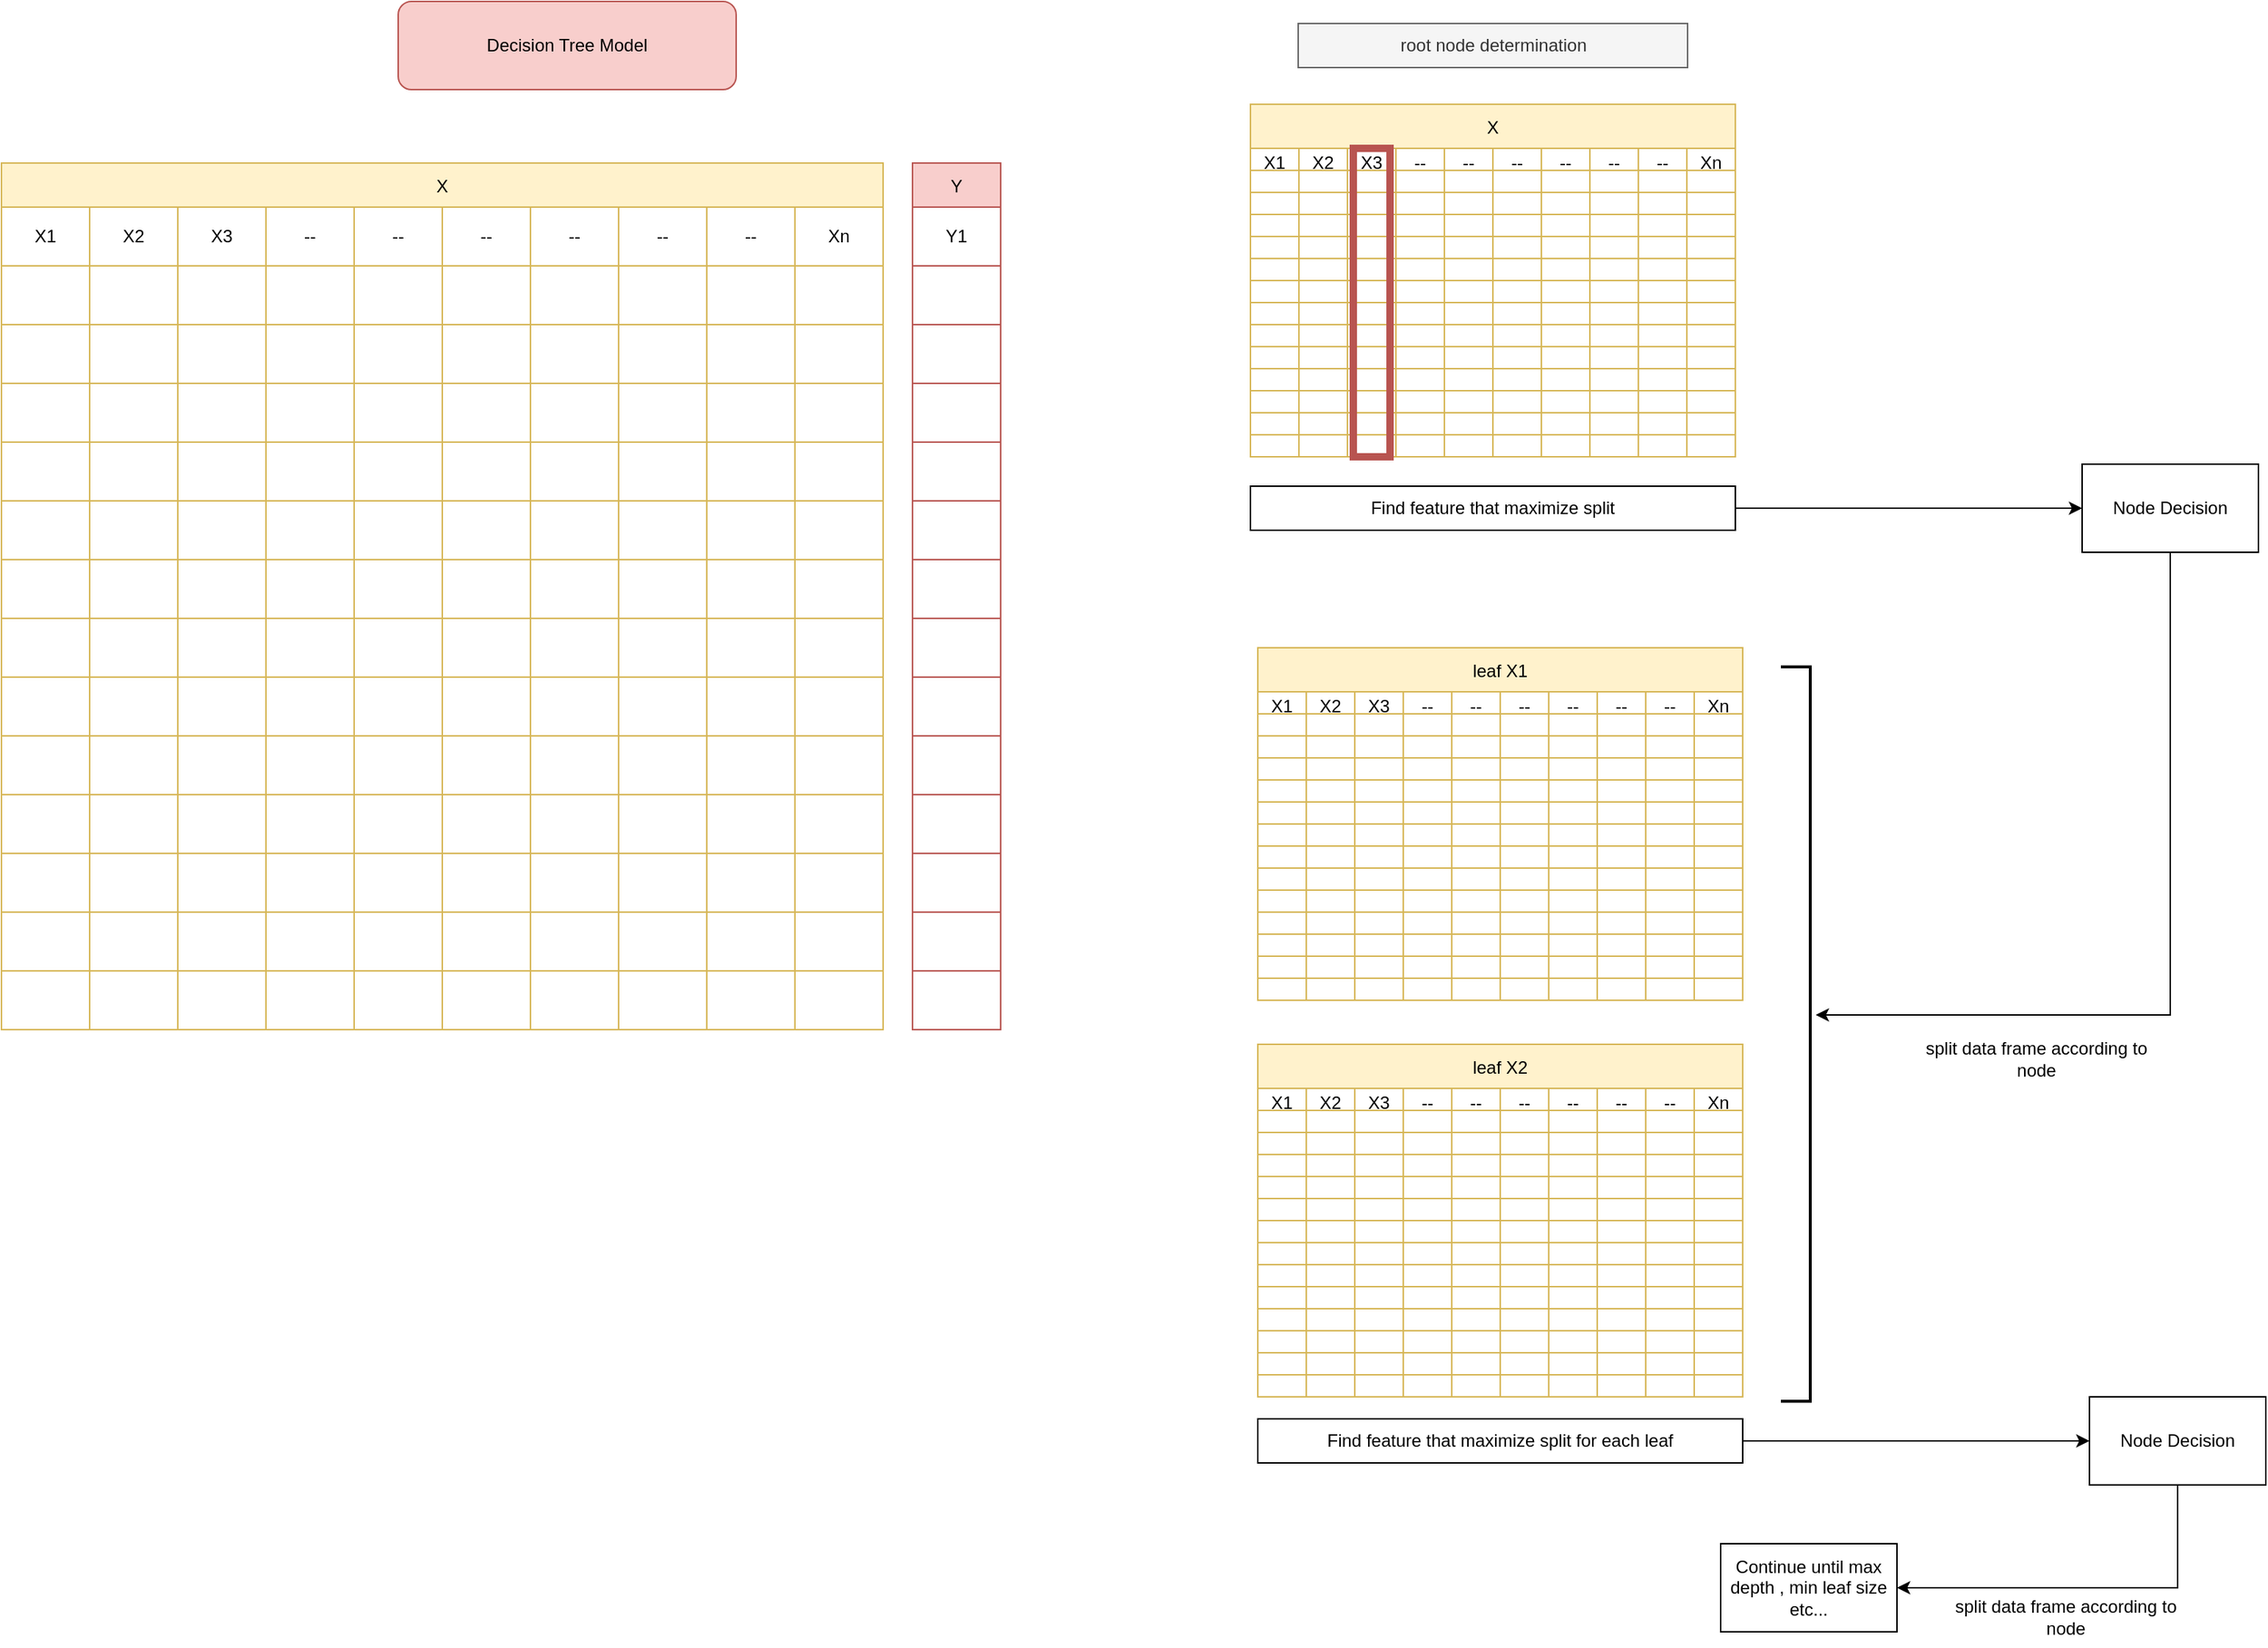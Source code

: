 <mxfile version="18.2.0" type="github">
  <diagram id="Gs3bhMpdZagn1dvSAK_k" name="Page-1">
    <mxGraphModel dx="2370" dy="1367" grid="1" gridSize="10" guides="1" tooltips="1" connect="1" arrows="1" fold="1" page="1" pageScale="1" pageWidth="827" pageHeight="1169" math="0" shadow="0">
      <root>
        <mxCell id="0" />
        <mxCell id="1" parent="0" />
        <mxCell id="zw2RgajJPiZR4ct1z36Y-330" value="X" style="shape=table;startSize=30;container=1;collapsible=0;childLayout=tableLayout;fillColor=#fff2cc;strokeColor=#d6b656;" vertex="1" parent="1">
          <mxGeometry x="870" y="100" width="330" height="240" as="geometry" />
        </mxCell>
        <mxCell id="zw2RgajJPiZR4ct1z36Y-331" value="" style="shape=tableRow;horizontal=0;startSize=0;swimlaneHead=0;swimlaneBody=0;top=0;left=0;bottom=0;right=0;collapsible=0;dropTarget=0;fillColor=none;points=[[0,0.5],[1,0.5]];portConstraint=eastwest;" vertex="1" parent="zw2RgajJPiZR4ct1z36Y-330">
          <mxGeometry y="30" width="330" height="15" as="geometry" />
        </mxCell>
        <mxCell id="zw2RgajJPiZR4ct1z36Y-332" value="&lt;div&gt;X1&lt;br&gt;&lt;/div&gt;" style="shape=partialRectangle;html=1;whiteSpace=wrap;connectable=0;overflow=hidden;fillColor=none;top=0;left=0;bottom=0;right=0;pointerEvents=1;" vertex="1" parent="zw2RgajJPiZR4ct1z36Y-331">
          <mxGeometry width="33" height="15" as="geometry">
            <mxRectangle width="33" height="15" as="alternateBounds" />
          </mxGeometry>
        </mxCell>
        <mxCell id="zw2RgajJPiZR4ct1z36Y-333" value="X2" style="shape=partialRectangle;html=1;whiteSpace=wrap;connectable=0;overflow=hidden;fillColor=none;top=0;left=0;bottom=0;right=0;pointerEvents=1;" vertex="1" parent="zw2RgajJPiZR4ct1z36Y-331">
          <mxGeometry x="33" width="33" height="15" as="geometry">
            <mxRectangle width="33" height="15" as="alternateBounds" />
          </mxGeometry>
        </mxCell>
        <mxCell id="zw2RgajJPiZR4ct1z36Y-334" value="X3" style="shape=partialRectangle;html=1;whiteSpace=wrap;connectable=0;overflow=hidden;fillColor=none;top=0;left=0;bottom=0;right=0;pointerEvents=1;" vertex="1" parent="zw2RgajJPiZR4ct1z36Y-331">
          <mxGeometry x="66" width="33" height="15" as="geometry">
            <mxRectangle width="33" height="15" as="alternateBounds" />
          </mxGeometry>
        </mxCell>
        <mxCell id="zw2RgajJPiZR4ct1z36Y-335" value="--" style="shape=partialRectangle;html=1;whiteSpace=wrap;connectable=0;overflow=hidden;fillColor=none;top=0;left=0;bottom=0;right=0;pointerEvents=1;" vertex="1" parent="zw2RgajJPiZR4ct1z36Y-331">
          <mxGeometry x="99" width="33" height="15" as="geometry">
            <mxRectangle width="33" height="15" as="alternateBounds" />
          </mxGeometry>
        </mxCell>
        <mxCell id="zw2RgajJPiZR4ct1z36Y-336" value="--" style="shape=partialRectangle;html=1;whiteSpace=wrap;connectable=0;overflow=hidden;fillColor=none;top=0;left=0;bottom=0;right=0;pointerEvents=1;" vertex="1" parent="zw2RgajJPiZR4ct1z36Y-331">
          <mxGeometry x="132" width="33" height="15" as="geometry">
            <mxRectangle width="33" height="15" as="alternateBounds" />
          </mxGeometry>
        </mxCell>
        <mxCell id="zw2RgajJPiZR4ct1z36Y-337" value="--" style="shape=partialRectangle;html=1;whiteSpace=wrap;connectable=0;overflow=hidden;fillColor=none;top=0;left=0;bottom=0;right=0;pointerEvents=1;" vertex="1" parent="zw2RgajJPiZR4ct1z36Y-331">
          <mxGeometry x="165" width="33" height="15" as="geometry">
            <mxRectangle width="33" height="15" as="alternateBounds" />
          </mxGeometry>
        </mxCell>
        <mxCell id="zw2RgajJPiZR4ct1z36Y-338" value="--" style="shape=partialRectangle;html=1;whiteSpace=wrap;connectable=0;overflow=hidden;fillColor=none;top=0;left=0;bottom=0;right=0;pointerEvents=1;" vertex="1" parent="zw2RgajJPiZR4ct1z36Y-331">
          <mxGeometry x="198" width="33" height="15" as="geometry">
            <mxRectangle width="33" height="15" as="alternateBounds" />
          </mxGeometry>
        </mxCell>
        <mxCell id="zw2RgajJPiZR4ct1z36Y-339" value="--" style="shape=partialRectangle;html=1;whiteSpace=wrap;connectable=0;overflow=hidden;fillColor=none;top=0;left=0;bottom=0;right=0;pointerEvents=1;" vertex="1" parent="zw2RgajJPiZR4ct1z36Y-331">
          <mxGeometry x="231" width="33" height="15" as="geometry">
            <mxRectangle width="33" height="15" as="alternateBounds" />
          </mxGeometry>
        </mxCell>
        <mxCell id="zw2RgajJPiZR4ct1z36Y-340" value="--" style="shape=partialRectangle;html=1;whiteSpace=wrap;connectable=0;overflow=hidden;fillColor=none;top=0;left=0;bottom=0;right=0;pointerEvents=1;" vertex="1" parent="zw2RgajJPiZR4ct1z36Y-331">
          <mxGeometry x="264" width="33" height="15" as="geometry">
            <mxRectangle width="33" height="15" as="alternateBounds" />
          </mxGeometry>
        </mxCell>
        <mxCell id="zw2RgajJPiZR4ct1z36Y-341" value="Xn" style="shape=partialRectangle;html=1;whiteSpace=wrap;connectable=0;overflow=hidden;fillColor=none;top=0;left=0;bottom=0;right=0;pointerEvents=1;" vertex="1" parent="zw2RgajJPiZR4ct1z36Y-331">
          <mxGeometry x="297" width="33" height="15" as="geometry">
            <mxRectangle width="33" height="15" as="alternateBounds" />
          </mxGeometry>
        </mxCell>
        <mxCell id="zw2RgajJPiZR4ct1z36Y-342" value="" style="shape=tableRow;horizontal=0;startSize=0;swimlaneHead=0;swimlaneBody=0;top=0;left=0;bottom=0;right=0;collapsible=0;dropTarget=0;fillColor=none;points=[[0,0.5],[1,0.5]];portConstraint=eastwest;" vertex="1" parent="zw2RgajJPiZR4ct1z36Y-330">
          <mxGeometry y="45" width="330" height="15" as="geometry" />
        </mxCell>
        <mxCell id="zw2RgajJPiZR4ct1z36Y-343" value="" style="shape=partialRectangle;html=1;whiteSpace=wrap;connectable=0;overflow=hidden;fillColor=none;top=0;left=0;bottom=0;right=0;pointerEvents=1;" vertex="1" parent="zw2RgajJPiZR4ct1z36Y-342">
          <mxGeometry width="33" height="15" as="geometry">
            <mxRectangle width="33" height="15" as="alternateBounds" />
          </mxGeometry>
        </mxCell>
        <mxCell id="zw2RgajJPiZR4ct1z36Y-344" value="" style="shape=partialRectangle;html=1;whiteSpace=wrap;connectable=0;overflow=hidden;fillColor=none;top=0;left=0;bottom=0;right=0;pointerEvents=1;" vertex="1" parent="zw2RgajJPiZR4ct1z36Y-342">
          <mxGeometry x="33" width="33" height="15" as="geometry">
            <mxRectangle width="33" height="15" as="alternateBounds" />
          </mxGeometry>
        </mxCell>
        <mxCell id="zw2RgajJPiZR4ct1z36Y-345" value="" style="shape=partialRectangle;html=1;whiteSpace=wrap;connectable=0;overflow=hidden;fillColor=none;top=0;left=0;bottom=0;right=0;pointerEvents=1;" vertex="1" parent="zw2RgajJPiZR4ct1z36Y-342">
          <mxGeometry x="66" width="33" height="15" as="geometry">
            <mxRectangle width="33" height="15" as="alternateBounds" />
          </mxGeometry>
        </mxCell>
        <mxCell id="zw2RgajJPiZR4ct1z36Y-346" value="" style="shape=partialRectangle;html=1;whiteSpace=wrap;connectable=0;overflow=hidden;fillColor=none;top=0;left=0;bottom=0;right=0;pointerEvents=1;" vertex="1" parent="zw2RgajJPiZR4ct1z36Y-342">
          <mxGeometry x="99" width="33" height="15" as="geometry">
            <mxRectangle width="33" height="15" as="alternateBounds" />
          </mxGeometry>
        </mxCell>
        <mxCell id="zw2RgajJPiZR4ct1z36Y-347" value="" style="shape=partialRectangle;html=1;whiteSpace=wrap;connectable=0;overflow=hidden;fillColor=none;top=0;left=0;bottom=0;right=0;pointerEvents=1;" vertex="1" parent="zw2RgajJPiZR4ct1z36Y-342">
          <mxGeometry x="132" width="33" height="15" as="geometry">
            <mxRectangle width="33" height="15" as="alternateBounds" />
          </mxGeometry>
        </mxCell>
        <mxCell id="zw2RgajJPiZR4ct1z36Y-348" value="" style="shape=partialRectangle;html=1;whiteSpace=wrap;connectable=0;overflow=hidden;fillColor=none;top=0;left=0;bottom=0;right=0;pointerEvents=1;" vertex="1" parent="zw2RgajJPiZR4ct1z36Y-342">
          <mxGeometry x="165" width="33" height="15" as="geometry">
            <mxRectangle width="33" height="15" as="alternateBounds" />
          </mxGeometry>
        </mxCell>
        <mxCell id="zw2RgajJPiZR4ct1z36Y-349" value="" style="shape=partialRectangle;html=1;whiteSpace=wrap;connectable=0;overflow=hidden;fillColor=none;top=0;left=0;bottom=0;right=0;pointerEvents=1;" vertex="1" parent="zw2RgajJPiZR4ct1z36Y-342">
          <mxGeometry x="198" width="33" height="15" as="geometry">
            <mxRectangle width="33" height="15" as="alternateBounds" />
          </mxGeometry>
        </mxCell>
        <mxCell id="zw2RgajJPiZR4ct1z36Y-350" value="" style="shape=partialRectangle;html=1;whiteSpace=wrap;connectable=0;overflow=hidden;fillColor=none;top=0;left=0;bottom=0;right=0;pointerEvents=1;" vertex="1" parent="zw2RgajJPiZR4ct1z36Y-342">
          <mxGeometry x="231" width="33" height="15" as="geometry">
            <mxRectangle width="33" height="15" as="alternateBounds" />
          </mxGeometry>
        </mxCell>
        <mxCell id="zw2RgajJPiZR4ct1z36Y-351" value="" style="shape=partialRectangle;html=1;whiteSpace=wrap;connectable=0;overflow=hidden;fillColor=none;top=0;left=0;bottom=0;right=0;pointerEvents=1;" vertex="1" parent="zw2RgajJPiZR4ct1z36Y-342">
          <mxGeometry x="264" width="33" height="15" as="geometry">
            <mxRectangle width="33" height="15" as="alternateBounds" />
          </mxGeometry>
        </mxCell>
        <mxCell id="zw2RgajJPiZR4ct1z36Y-352" value="" style="shape=partialRectangle;html=1;whiteSpace=wrap;connectable=0;overflow=hidden;fillColor=none;top=0;left=0;bottom=0;right=0;pointerEvents=1;" vertex="1" parent="zw2RgajJPiZR4ct1z36Y-342">
          <mxGeometry x="297" width="33" height="15" as="geometry">
            <mxRectangle width="33" height="15" as="alternateBounds" />
          </mxGeometry>
        </mxCell>
        <mxCell id="zw2RgajJPiZR4ct1z36Y-353" value="" style="shape=tableRow;horizontal=0;startSize=0;swimlaneHead=0;swimlaneBody=0;top=0;left=0;bottom=0;right=0;collapsible=0;dropTarget=0;fillColor=none;points=[[0,0.5],[1,0.5]];portConstraint=eastwest;" vertex="1" parent="zw2RgajJPiZR4ct1z36Y-330">
          <mxGeometry y="60" width="330" height="15" as="geometry" />
        </mxCell>
        <mxCell id="zw2RgajJPiZR4ct1z36Y-354" value="" style="shape=partialRectangle;html=1;whiteSpace=wrap;connectable=0;overflow=hidden;fillColor=none;top=0;left=0;bottom=0;right=0;pointerEvents=1;" vertex="1" parent="zw2RgajJPiZR4ct1z36Y-353">
          <mxGeometry width="33" height="15" as="geometry">
            <mxRectangle width="33" height="15" as="alternateBounds" />
          </mxGeometry>
        </mxCell>
        <mxCell id="zw2RgajJPiZR4ct1z36Y-355" value="" style="shape=partialRectangle;html=1;whiteSpace=wrap;connectable=0;overflow=hidden;fillColor=none;top=0;left=0;bottom=0;right=0;pointerEvents=1;" vertex="1" parent="zw2RgajJPiZR4ct1z36Y-353">
          <mxGeometry x="33" width="33" height="15" as="geometry">
            <mxRectangle width="33" height="15" as="alternateBounds" />
          </mxGeometry>
        </mxCell>
        <mxCell id="zw2RgajJPiZR4ct1z36Y-356" value="" style="shape=partialRectangle;html=1;whiteSpace=wrap;connectable=0;overflow=hidden;fillColor=none;top=0;left=0;bottom=0;right=0;pointerEvents=1;" vertex="1" parent="zw2RgajJPiZR4ct1z36Y-353">
          <mxGeometry x="66" width="33" height="15" as="geometry">
            <mxRectangle width="33" height="15" as="alternateBounds" />
          </mxGeometry>
        </mxCell>
        <mxCell id="zw2RgajJPiZR4ct1z36Y-357" value="" style="shape=partialRectangle;html=1;whiteSpace=wrap;connectable=0;overflow=hidden;fillColor=none;top=0;left=0;bottom=0;right=0;pointerEvents=1;" vertex="1" parent="zw2RgajJPiZR4ct1z36Y-353">
          <mxGeometry x="99" width="33" height="15" as="geometry">
            <mxRectangle width="33" height="15" as="alternateBounds" />
          </mxGeometry>
        </mxCell>
        <mxCell id="zw2RgajJPiZR4ct1z36Y-358" value="" style="shape=partialRectangle;html=1;whiteSpace=wrap;connectable=0;overflow=hidden;fillColor=none;top=0;left=0;bottom=0;right=0;pointerEvents=1;" vertex="1" parent="zw2RgajJPiZR4ct1z36Y-353">
          <mxGeometry x="132" width="33" height="15" as="geometry">
            <mxRectangle width="33" height="15" as="alternateBounds" />
          </mxGeometry>
        </mxCell>
        <mxCell id="zw2RgajJPiZR4ct1z36Y-359" value="" style="shape=partialRectangle;html=1;whiteSpace=wrap;connectable=0;overflow=hidden;fillColor=none;top=0;left=0;bottom=0;right=0;pointerEvents=1;" vertex="1" parent="zw2RgajJPiZR4ct1z36Y-353">
          <mxGeometry x="165" width="33" height="15" as="geometry">
            <mxRectangle width="33" height="15" as="alternateBounds" />
          </mxGeometry>
        </mxCell>
        <mxCell id="zw2RgajJPiZR4ct1z36Y-360" value="" style="shape=partialRectangle;html=1;whiteSpace=wrap;connectable=0;overflow=hidden;fillColor=none;top=0;left=0;bottom=0;right=0;pointerEvents=1;" vertex="1" parent="zw2RgajJPiZR4ct1z36Y-353">
          <mxGeometry x="198" width="33" height="15" as="geometry">
            <mxRectangle width="33" height="15" as="alternateBounds" />
          </mxGeometry>
        </mxCell>
        <mxCell id="zw2RgajJPiZR4ct1z36Y-361" value="" style="shape=partialRectangle;html=1;whiteSpace=wrap;connectable=0;overflow=hidden;fillColor=none;top=0;left=0;bottom=0;right=0;pointerEvents=1;" vertex="1" parent="zw2RgajJPiZR4ct1z36Y-353">
          <mxGeometry x="231" width="33" height="15" as="geometry">
            <mxRectangle width="33" height="15" as="alternateBounds" />
          </mxGeometry>
        </mxCell>
        <mxCell id="zw2RgajJPiZR4ct1z36Y-362" value="" style="shape=partialRectangle;html=1;whiteSpace=wrap;connectable=0;overflow=hidden;fillColor=none;top=0;left=0;bottom=0;right=0;pointerEvents=1;" vertex="1" parent="zw2RgajJPiZR4ct1z36Y-353">
          <mxGeometry x="264" width="33" height="15" as="geometry">
            <mxRectangle width="33" height="15" as="alternateBounds" />
          </mxGeometry>
        </mxCell>
        <mxCell id="zw2RgajJPiZR4ct1z36Y-363" value="" style="shape=partialRectangle;html=1;whiteSpace=wrap;connectable=0;overflow=hidden;fillColor=none;top=0;left=0;bottom=0;right=0;pointerEvents=1;" vertex="1" parent="zw2RgajJPiZR4ct1z36Y-353">
          <mxGeometry x="297" width="33" height="15" as="geometry">
            <mxRectangle width="33" height="15" as="alternateBounds" />
          </mxGeometry>
        </mxCell>
        <mxCell id="zw2RgajJPiZR4ct1z36Y-364" value="" style="shape=tableRow;horizontal=0;startSize=0;swimlaneHead=0;swimlaneBody=0;top=0;left=0;bottom=0;right=0;collapsible=0;dropTarget=0;fillColor=none;points=[[0,0.5],[1,0.5]];portConstraint=eastwest;" vertex="1" parent="zw2RgajJPiZR4ct1z36Y-330">
          <mxGeometry y="75" width="330" height="15" as="geometry" />
        </mxCell>
        <mxCell id="zw2RgajJPiZR4ct1z36Y-365" value="" style="shape=partialRectangle;html=1;whiteSpace=wrap;connectable=0;overflow=hidden;fillColor=none;top=0;left=0;bottom=0;right=0;pointerEvents=1;" vertex="1" parent="zw2RgajJPiZR4ct1z36Y-364">
          <mxGeometry width="33" height="15" as="geometry">
            <mxRectangle width="33" height="15" as="alternateBounds" />
          </mxGeometry>
        </mxCell>
        <mxCell id="zw2RgajJPiZR4ct1z36Y-366" value="" style="shape=partialRectangle;html=1;whiteSpace=wrap;connectable=0;overflow=hidden;fillColor=none;top=0;left=0;bottom=0;right=0;pointerEvents=1;" vertex="1" parent="zw2RgajJPiZR4ct1z36Y-364">
          <mxGeometry x="33" width="33" height="15" as="geometry">
            <mxRectangle width="33" height="15" as="alternateBounds" />
          </mxGeometry>
        </mxCell>
        <mxCell id="zw2RgajJPiZR4ct1z36Y-367" value="" style="shape=partialRectangle;html=1;whiteSpace=wrap;connectable=0;overflow=hidden;fillColor=none;top=0;left=0;bottom=0;right=0;pointerEvents=1;" vertex="1" parent="zw2RgajJPiZR4ct1z36Y-364">
          <mxGeometry x="66" width="33" height="15" as="geometry">
            <mxRectangle width="33" height="15" as="alternateBounds" />
          </mxGeometry>
        </mxCell>
        <mxCell id="zw2RgajJPiZR4ct1z36Y-368" value="" style="shape=partialRectangle;html=1;whiteSpace=wrap;connectable=0;overflow=hidden;fillColor=none;top=0;left=0;bottom=0;right=0;pointerEvents=1;" vertex="1" parent="zw2RgajJPiZR4ct1z36Y-364">
          <mxGeometry x="99" width="33" height="15" as="geometry">
            <mxRectangle width="33" height="15" as="alternateBounds" />
          </mxGeometry>
        </mxCell>
        <mxCell id="zw2RgajJPiZR4ct1z36Y-369" value="" style="shape=partialRectangle;html=1;whiteSpace=wrap;connectable=0;overflow=hidden;fillColor=none;top=0;left=0;bottom=0;right=0;pointerEvents=1;" vertex="1" parent="zw2RgajJPiZR4ct1z36Y-364">
          <mxGeometry x="132" width="33" height="15" as="geometry">
            <mxRectangle width="33" height="15" as="alternateBounds" />
          </mxGeometry>
        </mxCell>
        <mxCell id="zw2RgajJPiZR4ct1z36Y-370" value="" style="shape=partialRectangle;html=1;whiteSpace=wrap;connectable=0;overflow=hidden;fillColor=none;top=0;left=0;bottom=0;right=0;pointerEvents=1;" vertex="1" parent="zw2RgajJPiZR4ct1z36Y-364">
          <mxGeometry x="165" width="33" height="15" as="geometry">
            <mxRectangle width="33" height="15" as="alternateBounds" />
          </mxGeometry>
        </mxCell>
        <mxCell id="zw2RgajJPiZR4ct1z36Y-371" value="" style="shape=partialRectangle;html=1;whiteSpace=wrap;connectable=0;overflow=hidden;fillColor=none;top=0;left=0;bottom=0;right=0;pointerEvents=1;" vertex="1" parent="zw2RgajJPiZR4ct1z36Y-364">
          <mxGeometry x="198" width="33" height="15" as="geometry">
            <mxRectangle width="33" height="15" as="alternateBounds" />
          </mxGeometry>
        </mxCell>
        <mxCell id="zw2RgajJPiZR4ct1z36Y-372" value="" style="shape=partialRectangle;html=1;whiteSpace=wrap;connectable=0;overflow=hidden;fillColor=none;top=0;left=0;bottom=0;right=0;pointerEvents=1;" vertex="1" parent="zw2RgajJPiZR4ct1z36Y-364">
          <mxGeometry x="231" width="33" height="15" as="geometry">
            <mxRectangle width="33" height="15" as="alternateBounds" />
          </mxGeometry>
        </mxCell>
        <mxCell id="zw2RgajJPiZR4ct1z36Y-373" value="" style="shape=partialRectangle;html=1;whiteSpace=wrap;connectable=0;overflow=hidden;fillColor=none;top=0;left=0;bottom=0;right=0;pointerEvents=1;" vertex="1" parent="zw2RgajJPiZR4ct1z36Y-364">
          <mxGeometry x="264" width="33" height="15" as="geometry">
            <mxRectangle width="33" height="15" as="alternateBounds" />
          </mxGeometry>
        </mxCell>
        <mxCell id="zw2RgajJPiZR4ct1z36Y-374" value="" style="shape=partialRectangle;html=1;whiteSpace=wrap;connectable=0;overflow=hidden;fillColor=none;top=0;left=0;bottom=0;right=0;pointerEvents=1;" vertex="1" parent="zw2RgajJPiZR4ct1z36Y-364">
          <mxGeometry x="297" width="33" height="15" as="geometry">
            <mxRectangle width="33" height="15" as="alternateBounds" />
          </mxGeometry>
        </mxCell>
        <mxCell id="zw2RgajJPiZR4ct1z36Y-375" value="" style="shape=tableRow;horizontal=0;startSize=0;swimlaneHead=0;swimlaneBody=0;top=0;left=0;bottom=0;right=0;collapsible=0;dropTarget=0;fillColor=none;points=[[0,0.5],[1,0.5]];portConstraint=eastwest;" vertex="1" parent="zw2RgajJPiZR4ct1z36Y-330">
          <mxGeometry y="90" width="330" height="15" as="geometry" />
        </mxCell>
        <mxCell id="zw2RgajJPiZR4ct1z36Y-376" value="" style="shape=partialRectangle;html=1;whiteSpace=wrap;connectable=0;overflow=hidden;fillColor=none;top=0;left=0;bottom=0;right=0;pointerEvents=1;" vertex="1" parent="zw2RgajJPiZR4ct1z36Y-375">
          <mxGeometry width="33" height="15" as="geometry">
            <mxRectangle width="33" height="15" as="alternateBounds" />
          </mxGeometry>
        </mxCell>
        <mxCell id="zw2RgajJPiZR4ct1z36Y-377" value="" style="shape=partialRectangle;html=1;whiteSpace=wrap;connectable=0;overflow=hidden;fillColor=none;top=0;left=0;bottom=0;right=0;pointerEvents=1;" vertex="1" parent="zw2RgajJPiZR4ct1z36Y-375">
          <mxGeometry x="33" width="33" height="15" as="geometry">
            <mxRectangle width="33" height="15" as="alternateBounds" />
          </mxGeometry>
        </mxCell>
        <mxCell id="zw2RgajJPiZR4ct1z36Y-378" value="" style="shape=partialRectangle;html=1;whiteSpace=wrap;connectable=0;overflow=hidden;fillColor=none;top=0;left=0;bottom=0;right=0;pointerEvents=1;" vertex="1" parent="zw2RgajJPiZR4ct1z36Y-375">
          <mxGeometry x="66" width="33" height="15" as="geometry">
            <mxRectangle width="33" height="15" as="alternateBounds" />
          </mxGeometry>
        </mxCell>
        <mxCell id="zw2RgajJPiZR4ct1z36Y-379" value="" style="shape=partialRectangle;html=1;whiteSpace=wrap;connectable=0;overflow=hidden;fillColor=none;top=0;left=0;bottom=0;right=0;pointerEvents=1;" vertex="1" parent="zw2RgajJPiZR4ct1z36Y-375">
          <mxGeometry x="99" width="33" height="15" as="geometry">
            <mxRectangle width="33" height="15" as="alternateBounds" />
          </mxGeometry>
        </mxCell>
        <mxCell id="zw2RgajJPiZR4ct1z36Y-380" value="" style="shape=partialRectangle;html=1;whiteSpace=wrap;connectable=0;overflow=hidden;fillColor=none;top=0;left=0;bottom=0;right=0;pointerEvents=1;" vertex="1" parent="zw2RgajJPiZR4ct1z36Y-375">
          <mxGeometry x="132" width="33" height="15" as="geometry">
            <mxRectangle width="33" height="15" as="alternateBounds" />
          </mxGeometry>
        </mxCell>
        <mxCell id="zw2RgajJPiZR4ct1z36Y-381" value="" style="shape=partialRectangle;html=1;whiteSpace=wrap;connectable=0;overflow=hidden;fillColor=none;top=0;left=0;bottom=0;right=0;pointerEvents=1;" vertex="1" parent="zw2RgajJPiZR4ct1z36Y-375">
          <mxGeometry x="165" width="33" height="15" as="geometry">
            <mxRectangle width="33" height="15" as="alternateBounds" />
          </mxGeometry>
        </mxCell>
        <mxCell id="zw2RgajJPiZR4ct1z36Y-382" value="" style="shape=partialRectangle;html=1;whiteSpace=wrap;connectable=0;overflow=hidden;fillColor=none;top=0;left=0;bottom=0;right=0;pointerEvents=1;" vertex="1" parent="zw2RgajJPiZR4ct1z36Y-375">
          <mxGeometry x="198" width="33" height="15" as="geometry">
            <mxRectangle width="33" height="15" as="alternateBounds" />
          </mxGeometry>
        </mxCell>
        <mxCell id="zw2RgajJPiZR4ct1z36Y-383" value="" style="shape=partialRectangle;html=1;whiteSpace=wrap;connectable=0;overflow=hidden;fillColor=none;top=0;left=0;bottom=0;right=0;pointerEvents=1;" vertex="1" parent="zw2RgajJPiZR4ct1z36Y-375">
          <mxGeometry x="231" width="33" height="15" as="geometry">
            <mxRectangle width="33" height="15" as="alternateBounds" />
          </mxGeometry>
        </mxCell>
        <mxCell id="zw2RgajJPiZR4ct1z36Y-384" value="" style="shape=partialRectangle;html=1;whiteSpace=wrap;connectable=0;overflow=hidden;fillColor=none;top=0;left=0;bottom=0;right=0;pointerEvents=1;" vertex="1" parent="zw2RgajJPiZR4ct1z36Y-375">
          <mxGeometry x="264" width="33" height="15" as="geometry">
            <mxRectangle width="33" height="15" as="alternateBounds" />
          </mxGeometry>
        </mxCell>
        <mxCell id="zw2RgajJPiZR4ct1z36Y-385" value="" style="shape=partialRectangle;html=1;whiteSpace=wrap;connectable=0;overflow=hidden;fillColor=none;top=0;left=0;bottom=0;right=0;pointerEvents=1;" vertex="1" parent="zw2RgajJPiZR4ct1z36Y-375">
          <mxGeometry x="297" width="33" height="15" as="geometry">
            <mxRectangle width="33" height="15" as="alternateBounds" />
          </mxGeometry>
        </mxCell>
        <mxCell id="zw2RgajJPiZR4ct1z36Y-386" value="" style="shape=tableRow;horizontal=0;startSize=0;swimlaneHead=0;swimlaneBody=0;top=0;left=0;bottom=0;right=0;collapsible=0;dropTarget=0;fillColor=none;points=[[0,0.5],[1,0.5]];portConstraint=eastwest;" vertex="1" parent="zw2RgajJPiZR4ct1z36Y-330">
          <mxGeometry y="105" width="330" height="15" as="geometry" />
        </mxCell>
        <mxCell id="zw2RgajJPiZR4ct1z36Y-387" value="" style="shape=partialRectangle;html=1;whiteSpace=wrap;connectable=0;overflow=hidden;fillColor=none;top=0;left=0;bottom=0;right=0;pointerEvents=1;" vertex="1" parent="zw2RgajJPiZR4ct1z36Y-386">
          <mxGeometry width="33" height="15" as="geometry">
            <mxRectangle width="33" height="15" as="alternateBounds" />
          </mxGeometry>
        </mxCell>
        <mxCell id="zw2RgajJPiZR4ct1z36Y-388" value="" style="shape=partialRectangle;html=1;whiteSpace=wrap;connectable=0;overflow=hidden;fillColor=none;top=0;left=0;bottom=0;right=0;pointerEvents=1;" vertex="1" parent="zw2RgajJPiZR4ct1z36Y-386">
          <mxGeometry x="33" width="33" height="15" as="geometry">
            <mxRectangle width="33" height="15" as="alternateBounds" />
          </mxGeometry>
        </mxCell>
        <mxCell id="zw2RgajJPiZR4ct1z36Y-389" value="" style="shape=partialRectangle;html=1;whiteSpace=wrap;connectable=0;overflow=hidden;fillColor=none;top=0;left=0;bottom=0;right=0;pointerEvents=1;" vertex="1" parent="zw2RgajJPiZR4ct1z36Y-386">
          <mxGeometry x="66" width="33" height="15" as="geometry">
            <mxRectangle width="33" height="15" as="alternateBounds" />
          </mxGeometry>
        </mxCell>
        <mxCell id="zw2RgajJPiZR4ct1z36Y-390" value="" style="shape=partialRectangle;html=1;whiteSpace=wrap;connectable=0;overflow=hidden;fillColor=none;top=0;left=0;bottom=0;right=0;pointerEvents=1;" vertex="1" parent="zw2RgajJPiZR4ct1z36Y-386">
          <mxGeometry x="99" width="33" height="15" as="geometry">
            <mxRectangle width="33" height="15" as="alternateBounds" />
          </mxGeometry>
        </mxCell>
        <mxCell id="zw2RgajJPiZR4ct1z36Y-391" value="" style="shape=partialRectangle;html=1;whiteSpace=wrap;connectable=0;overflow=hidden;fillColor=none;top=0;left=0;bottom=0;right=0;pointerEvents=1;" vertex="1" parent="zw2RgajJPiZR4ct1z36Y-386">
          <mxGeometry x="132" width="33" height="15" as="geometry">
            <mxRectangle width="33" height="15" as="alternateBounds" />
          </mxGeometry>
        </mxCell>
        <mxCell id="zw2RgajJPiZR4ct1z36Y-392" value="" style="shape=partialRectangle;html=1;whiteSpace=wrap;connectable=0;overflow=hidden;fillColor=none;top=0;left=0;bottom=0;right=0;pointerEvents=1;" vertex="1" parent="zw2RgajJPiZR4ct1z36Y-386">
          <mxGeometry x="165" width="33" height="15" as="geometry">
            <mxRectangle width="33" height="15" as="alternateBounds" />
          </mxGeometry>
        </mxCell>
        <mxCell id="zw2RgajJPiZR4ct1z36Y-393" value="" style="shape=partialRectangle;html=1;whiteSpace=wrap;connectable=0;overflow=hidden;fillColor=none;top=0;left=0;bottom=0;right=0;pointerEvents=1;" vertex="1" parent="zw2RgajJPiZR4ct1z36Y-386">
          <mxGeometry x="198" width="33" height="15" as="geometry">
            <mxRectangle width="33" height="15" as="alternateBounds" />
          </mxGeometry>
        </mxCell>
        <mxCell id="zw2RgajJPiZR4ct1z36Y-394" value="" style="shape=partialRectangle;html=1;whiteSpace=wrap;connectable=0;overflow=hidden;fillColor=none;top=0;left=0;bottom=0;right=0;pointerEvents=1;" vertex="1" parent="zw2RgajJPiZR4ct1z36Y-386">
          <mxGeometry x="231" width="33" height="15" as="geometry">
            <mxRectangle width="33" height="15" as="alternateBounds" />
          </mxGeometry>
        </mxCell>
        <mxCell id="zw2RgajJPiZR4ct1z36Y-395" value="" style="shape=partialRectangle;html=1;whiteSpace=wrap;connectable=0;overflow=hidden;fillColor=none;top=0;left=0;bottom=0;right=0;pointerEvents=1;" vertex="1" parent="zw2RgajJPiZR4ct1z36Y-386">
          <mxGeometry x="264" width="33" height="15" as="geometry">
            <mxRectangle width="33" height="15" as="alternateBounds" />
          </mxGeometry>
        </mxCell>
        <mxCell id="zw2RgajJPiZR4ct1z36Y-396" value="" style="shape=partialRectangle;html=1;whiteSpace=wrap;connectable=0;overflow=hidden;fillColor=none;top=0;left=0;bottom=0;right=0;pointerEvents=1;" vertex="1" parent="zw2RgajJPiZR4ct1z36Y-386">
          <mxGeometry x="297" width="33" height="15" as="geometry">
            <mxRectangle width="33" height="15" as="alternateBounds" />
          </mxGeometry>
        </mxCell>
        <mxCell id="zw2RgajJPiZR4ct1z36Y-397" value="" style="shape=tableRow;horizontal=0;startSize=0;swimlaneHead=0;swimlaneBody=0;top=0;left=0;bottom=0;right=0;collapsible=0;dropTarget=0;fillColor=none;points=[[0,0.5],[1,0.5]];portConstraint=eastwest;" vertex="1" parent="zw2RgajJPiZR4ct1z36Y-330">
          <mxGeometry y="120" width="330" height="15" as="geometry" />
        </mxCell>
        <mxCell id="zw2RgajJPiZR4ct1z36Y-398" value="" style="shape=partialRectangle;html=1;whiteSpace=wrap;connectable=0;overflow=hidden;fillColor=none;top=0;left=0;bottom=0;right=0;pointerEvents=1;" vertex="1" parent="zw2RgajJPiZR4ct1z36Y-397">
          <mxGeometry width="33" height="15" as="geometry">
            <mxRectangle width="33" height="15" as="alternateBounds" />
          </mxGeometry>
        </mxCell>
        <mxCell id="zw2RgajJPiZR4ct1z36Y-399" value="" style="shape=partialRectangle;html=1;whiteSpace=wrap;connectable=0;overflow=hidden;fillColor=none;top=0;left=0;bottom=0;right=0;pointerEvents=1;" vertex="1" parent="zw2RgajJPiZR4ct1z36Y-397">
          <mxGeometry x="33" width="33" height="15" as="geometry">
            <mxRectangle width="33" height="15" as="alternateBounds" />
          </mxGeometry>
        </mxCell>
        <mxCell id="zw2RgajJPiZR4ct1z36Y-400" value="" style="shape=partialRectangle;html=1;whiteSpace=wrap;connectable=0;overflow=hidden;fillColor=none;top=0;left=0;bottom=0;right=0;pointerEvents=1;" vertex="1" parent="zw2RgajJPiZR4ct1z36Y-397">
          <mxGeometry x="66" width="33" height="15" as="geometry">
            <mxRectangle width="33" height="15" as="alternateBounds" />
          </mxGeometry>
        </mxCell>
        <mxCell id="zw2RgajJPiZR4ct1z36Y-401" value="" style="shape=partialRectangle;html=1;whiteSpace=wrap;connectable=0;overflow=hidden;fillColor=none;top=0;left=0;bottom=0;right=0;pointerEvents=1;" vertex="1" parent="zw2RgajJPiZR4ct1z36Y-397">
          <mxGeometry x="99" width="33" height="15" as="geometry">
            <mxRectangle width="33" height="15" as="alternateBounds" />
          </mxGeometry>
        </mxCell>
        <mxCell id="zw2RgajJPiZR4ct1z36Y-402" value="" style="shape=partialRectangle;html=1;whiteSpace=wrap;connectable=0;overflow=hidden;fillColor=none;top=0;left=0;bottom=0;right=0;pointerEvents=1;" vertex="1" parent="zw2RgajJPiZR4ct1z36Y-397">
          <mxGeometry x="132" width="33" height="15" as="geometry">
            <mxRectangle width="33" height="15" as="alternateBounds" />
          </mxGeometry>
        </mxCell>
        <mxCell id="zw2RgajJPiZR4ct1z36Y-403" value="" style="shape=partialRectangle;html=1;whiteSpace=wrap;connectable=0;overflow=hidden;fillColor=none;top=0;left=0;bottom=0;right=0;pointerEvents=1;" vertex="1" parent="zw2RgajJPiZR4ct1z36Y-397">
          <mxGeometry x="165" width="33" height="15" as="geometry">
            <mxRectangle width="33" height="15" as="alternateBounds" />
          </mxGeometry>
        </mxCell>
        <mxCell id="zw2RgajJPiZR4ct1z36Y-404" value="" style="shape=partialRectangle;html=1;whiteSpace=wrap;connectable=0;overflow=hidden;fillColor=none;top=0;left=0;bottom=0;right=0;pointerEvents=1;" vertex="1" parent="zw2RgajJPiZR4ct1z36Y-397">
          <mxGeometry x="198" width="33" height="15" as="geometry">
            <mxRectangle width="33" height="15" as="alternateBounds" />
          </mxGeometry>
        </mxCell>
        <mxCell id="zw2RgajJPiZR4ct1z36Y-405" value="" style="shape=partialRectangle;html=1;whiteSpace=wrap;connectable=0;overflow=hidden;fillColor=none;top=0;left=0;bottom=0;right=0;pointerEvents=1;" vertex="1" parent="zw2RgajJPiZR4ct1z36Y-397">
          <mxGeometry x="231" width="33" height="15" as="geometry">
            <mxRectangle width="33" height="15" as="alternateBounds" />
          </mxGeometry>
        </mxCell>
        <mxCell id="zw2RgajJPiZR4ct1z36Y-406" value="" style="shape=partialRectangle;html=1;whiteSpace=wrap;connectable=0;overflow=hidden;fillColor=none;top=0;left=0;bottom=0;right=0;pointerEvents=1;" vertex="1" parent="zw2RgajJPiZR4ct1z36Y-397">
          <mxGeometry x="264" width="33" height="15" as="geometry">
            <mxRectangle width="33" height="15" as="alternateBounds" />
          </mxGeometry>
        </mxCell>
        <mxCell id="zw2RgajJPiZR4ct1z36Y-407" value="" style="shape=partialRectangle;html=1;whiteSpace=wrap;connectable=0;overflow=hidden;fillColor=none;top=0;left=0;bottom=0;right=0;pointerEvents=1;" vertex="1" parent="zw2RgajJPiZR4ct1z36Y-397">
          <mxGeometry x="297" width="33" height="15" as="geometry">
            <mxRectangle width="33" height="15" as="alternateBounds" />
          </mxGeometry>
        </mxCell>
        <mxCell id="zw2RgajJPiZR4ct1z36Y-408" value="" style="shape=tableRow;horizontal=0;startSize=0;swimlaneHead=0;swimlaneBody=0;top=0;left=0;bottom=0;right=0;collapsible=0;dropTarget=0;fillColor=none;points=[[0,0.5],[1,0.5]];portConstraint=eastwest;" vertex="1" parent="zw2RgajJPiZR4ct1z36Y-330">
          <mxGeometry y="135" width="330" height="15" as="geometry" />
        </mxCell>
        <mxCell id="zw2RgajJPiZR4ct1z36Y-409" value="" style="shape=partialRectangle;html=1;whiteSpace=wrap;connectable=0;overflow=hidden;fillColor=none;top=0;left=0;bottom=0;right=0;pointerEvents=1;" vertex="1" parent="zw2RgajJPiZR4ct1z36Y-408">
          <mxGeometry width="33" height="15" as="geometry">
            <mxRectangle width="33" height="15" as="alternateBounds" />
          </mxGeometry>
        </mxCell>
        <mxCell id="zw2RgajJPiZR4ct1z36Y-410" value="" style="shape=partialRectangle;html=1;whiteSpace=wrap;connectable=0;overflow=hidden;fillColor=none;top=0;left=0;bottom=0;right=0;pointerEvents=1;" vertex="1" parent="zw2RgajJPiZR4ct1z36Y-408">
          <mxGeometry x="33" width="33" height="15" as="geometry">
            <mxRectangle width="33" height="15" as="alternateBounds" />
          </mxGeometry>
        </mxCell>
        <mxCell id="zw2RgajJPiZR4ct1z36Y-411" value="" style="shape=partialRectangle;html=1;whiteSpace=wrap;connectable=0;overflow=hidden;fillColor=none;top=0;left=0;bottom=0;right=0;pointerEvents=1;" vertex="1" parent="zw2RgajJPiZR4ct1z36Y-408">
          <mxGeometry x="66" width="33" height="15" as="geometry">
            <mxRectangle width="33" height="15" as="alternateBounds" />
          </mxGeometry>
        </mxCell>
        <mxCell id="zw2RgajJPiZR4ct1z36Y-412" value="" style="shape=partialRectangle;html=1;whiteSpace=wrap;connectable=0;overflow=hidden;fillColor=none;top=0;left=0;bottom=0;right=0;pointerEvents=1;" vertex="1" parent="zw2RgajJPiZR4ct1z36Y-408">
          <mxGeometry x="99" width="33" height="15" as="geometry">
            <mxRectangle width="33" height="15" as="alternateBounds" />
          </mxGeometry>
        </mxCell>
        <mxCell id="zw2RgajJPiZR4ct1z36Y-413" value="" style="shape=partialRectangle;html=1;whiteSpace=wrap;connectable=0;overflow=hidden;fillColor=none;top=0;left=0;bottom=0;right=0;pointerEvents=1;" vertex="1" parent="zw2RgajJPiZR4ct1z36Y-408">
          <mxGeometry x="132" width="33" height="15" as="geometry">
            <mxRectangle width="33" height="15" as="alternateBounds" />
          </mxGeometry>
        </mxCell>
        <mxCell id="zw2RgajJPiZR4ct1z36Y-414" value="" style="shape=partialRectangle;html=1;whiteSpace=wrap;connectable=0;overflow=hidden;fillColor=none;top=0;left=0;bottom=0;right=0;pointerEvents=1;" vertex="1" parent="zw2RgajJPiZR4ct1z36Y-408">
          <mxGeometry x="165" width="33" height="15" as="geometry">
            <mxRectangle width="33" height="15" as="alternateBounds" />
          </mxGeometry>
        </mxCell>
        <mxCell id="zw2RgajJPiZR4ct1z36Y-415" value="" style="shape=partialRectangle;html=1;whiteSpace=wrap;connectable=0;overflow=hidden;fillColor=none;top=0;left=0;bottom=0;right=0;pointerEvents=1;" vertex="1" parent="zw2RgajJPiZR4ct1z36Y-408">
          <mxGeometry x="198" width="33" height="15" as="geometry">
            <mxRectangle width="33" height="15" as="alternateBounds" />
          </mxGeometry>
        </mxCell>
        <mxCell id="zw2RgajJPiZR4ct1z36Y-416" value="" style="shape=partialRectangle;html=1;whiteSpace=wrap;connectable=0;overflow=hidden;fillColor=none;top=0;left=0;bottom=0;right=0;pointerEvents=1;" vertex="1" parent="zw2RgajJPiZR4ct1z36Y-408">
          <mxGeometry x="231" width="33" height="15" as="geometry">
            <mxRectangle width="33" height="15" as="alternateBounds" />
          </mxGeometry>
        </mxCell>
        <mxCell id="zw2RgajJPiZR4ct1z36Y-417" value="" style="shape=partialRectangle;html=1;whiteSpace=wrap;connectable=0;overflow=hidden;fillColor=none;top=0;left=0;bottom=0;right=0;pointerEvents=1;" vertex="1" parent="zw2RgajJPiZR4ct1z36Y-408">
          <mxGeometry x="264" width="33" height="15" as="geometry">
            <mxRectangle width="33" height="15" as="alternateBounds" />
          </mxGeometry>
        </mxCell>
        <mxCell id="zw2RgajJPiZR4ct1z36Y-418" value="" style="shape=partialRectangle;html=1;whiteSpace=wrap;connectable=0;overflow=hidden;fillColor=none;top=0;left=0;bottom=0;right=0;pointerEvents=1;" vertex="1" parent="zw2RgajJPiZR4ct1z36Y-408">
          <mxGeometry x="297" width="33" height="15" as="geometry">
            <mxRectangle width="33" height="15" as="alternateBounds" />
          </mxGeometry>
        </mxCell>
        <mxCell id="zw2RgajJPiZR4ct1z36Y-419" value="" style="shape=tableRow;horizontal=0;startSize=0;swimlaneHead=0;swimlaneBody=0;top=0;left=0;bottom=0;right=0;collapsible=0;dropTarget=0;fillColor=none;points=[[0,0.5],[1,0.5]];portConstraint=eastwest;" vertex="1" parent="zw2RgajJPiZR4ct1z36Y-330">
          <mxGeometry y="150" width="330" height="15" as="geometry" />
        </mxCell>
        <mxCell id="zw2RgajJPiZR4ct1z36Y-420" value="" style="shape=partialRectangle;html=1;whiteSpace=wrap;connectable=0;overflow=hidden;fillColor=none;top=0;left=0;bottom=0;right=0;pointerEvents=1;" vertex="1" parent="zw2RgajJPiZR4ct1z36Y-419">
          <mxGeometry width="33" height="15" as="geometry">
            <mxRectangle width="33" height="15" as="alternateBounds" />
          </mxGeometry>
        </mxCell>
        <mxCell id="zw2RgajJPiZR4ct1z36Y-421" value="" style="shape=partialRectangle;html=1;whiteSpace=wrap;connectable=0;overflow=hidden;fillColor=none;top=0;left=0;bottom=0;right=0;pointerEvents=1;" vertex="1" parent="zw2RgajJPiZR4ct1z36Y-419">
          <mxGeometry x="33" width="33" height="15" as="geometry">
            <mxRectangle width="33" height="15" as="alternateBounds" />
          </mxGeometry>
        </mxCell>
        <mxCell id="zw2RgajJPiZR4ct1z36Y-422" value="" style="shape=partialRectangle;html=1;whiteSpace=wrap;connectable=0;overflow=hidden;fillColor=none;top=0;left=0;bottom=0;right=0;pointerEvents=1;" vertex="1" parent="zw2RgajJPiZR4ct1z36Y-419">
          <mxGeometry x="66" width="33" height="15" as="geometry">
            <mxRectangle width="33" height="15" as="alternateBounds" />
          </mxGeometry>
        </mxCell>
        <mxCell id="zw2RgajJPiZR4ct1z36Y-423" value="" style="shape=partialRectangle;html=1;whiteSpace=wrap;connectable=0;overflow=hidden;fillColor=none;top=0;left=0;bottom=0;right=0;pointerEvents=1;" vertex="1" parent="zw2RgajJPiZR4ct1z36Y-419">
          <mxGeometry x="99" width="33" height="15" as="geometry">
            <mxRectangle width="33" height="15" as="alternateBounds" />
          </mxGeometry>
        </mxCell>
        <mxCell id="zw2RgajJPiZR4ct1z36Y-424" value="" style="shape=partialRectangle;html=1;whiteSpace=wrap;connectable=0;overflow=hidden;fillColor=none;top=0;left=0;bottom=0;right=0;pointerEvents=1;" vertex="1" parent="zw2RgajJPiZR4ct1z36Y-419">
          <mxGeometry x="132" width="33" height="15" as="geometry">
            <mxRectangle width="33" height="15" as="alternateBounds" />
          </mxGeometry>
        </mxCell>
        <mxCell id="zw2RgajJPiZR4ct1z36Y-425" value="" style="shape=partialRectangle;html=1;whiteSpace=wrap;connectable=0;overflow=hidden;fillColor=none;top=0;left=0;bottom=0;right=0;pointerEvents=1;" vertex="1" parent="zw2RgajJPiZR4ct1z36Y-419">
          <mxGeometry x="165" width="33" height="15" as="geometry">
            <mxRectangle width="33" height="15" as="alternateBounds" />
          </mxGeometry>
        </mxCell>
        <mxCell id="zw2RgajJPiZR4ct1z36Y-426" value="" style="shape=partialRectangle;html=1;whiteSpace=wrap;connectable=0;overflow=hidden;fillColor=none;top=0;left=0;bottom=0;right=0;pointerEvents=1;" vertex="1" parent="zw2RgajJPiZR4ct1z36Y-419">
          <mxGeometry x="198" width="33" height="15" as="geometry">
            <mxRectangle width="33" height="15" as="alternateBounds" />
          </mxGeometry>
        </mxCell>
        <mxCell id="zw2RgajJPiZR4ct1z36Y-427" value="" style="shape=partialRectangle;html=1;whiteSpace=wrap;connectable=0;overflow=hidden;fillColor=none;top=0;left=0;bottom=0;right=0;pointerEvents=1;" vertex="1" parent="zw2RgajJPiZR4ct1z36Y-419">
          <mxGeometry x="231" width="33" height="15" as="geometry">
            <mxRectangle width="33" height="15" as="alternateBounds" />
          </mxGeometry>
        </mxCell>
        <mxCell id="zw2RgajJPiZR4ct1z36Y-428" value="" style="shape=partialRectangle;html=1;whiteSpace=wrap;connectable=0;overflow=hidden;fillColor=none;top=0;left=0;bottom=0;right=0;pointerEvents=1;" vertex="1" parent="zw2RgajJPiZR4ct1z36Y-419">
          <mxGeometry x="264" width="33" height="15" as="geometry">
            <mxRectangle width="33" height="15" as="alternateBounds" />
          </mxGeometry>
        </mxCell>
        <mxCell id="zw2RgajJPiZR4ct1z36Y-429" value="" style="shape=partialRectangle;html=1;whiteSpace=wrap;connectable=0;overflow=hidden;fillColor=none;top=0;left=0;bottom=0;right=0;pointerEvents=1;" vertex="1" parent="zw2RgajJPiZR4ct1z36Y-419">
          <mxGeometry x="297" width="33" height="15" as="geometry">
            <mxRectangle width="33" height="15" as="alternateBounds" />
          </mxGeometry>
        </mxCell>
        <mxCell id="zw2RgajJPiZR4ct1z36Y-430" value="" style="shape=tableRow;horizontal=0;startSize=0;swimlaneHead=0;swimlaneBody=0;top=0;left=0;bottom=0;right=0;collapsible=0;dropTarget=0;fillColor=none;points=[[0,0.5],[1,0.5]];portConstraint=eastwest;" vertex="1" parent="zw2RgajJPiZR4ct1z36Y-330">
          <mxGeometry y="165" width="330" height="15" as="geometry" />
        </mxCell>
        <mxCell id="zw2RgajJPiZR4ct1z36Y-431" value="" style="shape=partialRectangle;html=1;whiteSpace=wrap;connectable=0;overflow=hidden;fillColor=none;top=0;left=0;bottom=0;right=0;pointerEvents=1;" vertex="1" parent="zw2RgajJPiZR4ct1z36Y-430">
          <mxGeometry width="33" height="15" as="geometry">
            <mxRectangle width="33" height="15" as="alternateBounds" />
          </mxGeometry>
        </mxCell>
        <mxCell id="zw2RgajJPiZR4ct1z36Y-432" value="" style="shape=partialRectangle;html=1;whiteSpace=wrap;connectable=0;overflow=hidden;fillColor=none;top=0;left=0;bottom=0;right=0;pointerEvents=1;" vertex="1" parent="zw2RgajJPiZR4ct1z36Y-430">
          <mxGeometry x="33" width="33" height="15" as="geometry">
            <mxRectangle width="33" height="15" as="alternateBounds" />
          </mxGeometry>
        </mxCell>
        <mxCell id="zw2RgajJPiZR4ct1z36Y-433" value="" style="shape=partialRectangle;html=1;whiteSpace=wrap;connectable=0;overflow=hidden;fillColor=none;top=0;left=0;bottom=0;right=0;pointerEvents=1;" vertex="1" parent="zw2RgajJPiZR4ct1z36Y-430">
          <mxGeometry x="66" width="33" height="15" as="geometry">
            <mxRectangle width="33" height="15" as="alternateBounds" />
          </mxGeometry>
        </mxCell>
        <mxCell id="zw2RgajJPiZR4ct1z36Y-434" value="" style="shape=partialRectangle;html=1;whiteSpace=wrap;connectable=0;overflow=hidden;fillColor=none;top=0;left=0;bottom=0;right=0;pointerEvents=1;" vertex="1" parent="zw2RgajJPiZR4ct1z36Y-430">
          <mxGeometry x="99" width="33" height="15" as="geometry">
            <mxRectangle width="33" height="15" as="alternateBounds" />
          </mxGeometry>
        </mxCell>
        <mxCell id="zw2RgajJPiZR4ct1z36Y-435" value="" style="shape=partialRectangle;html=1;whiteSpace=wrap;connectable=0;overflow=hidden;fillColor=none;top=0;left=0;bottom=0;right=0;pointerEvents=1;" vertex="1" parent="zw2RgajJPiZR4ct1z36Y-430">
          <mxGeometry x="132" width="33" height="15" as="geometry">
            <mxRectangle width="33" height="15" as="alternateBounds" />
          </mxGeometry>
        </mxCell>
        <mxCell id="zw2RgajJPiZR4ct1z36Y-436" value="" style="shape=partialRectangle;html=1;whiteSpace=wrap;connectable=0;overflow=hidden;fillColor=none;top=0;left=0;bottom=0;right=0;pointerEvents=1;" vertex="1" parent="zw2RgajJPiZR4ct1z36Y-430">
          <mxGeometry x="165" width="33" height="15" as="geometry">
            <mxRectangle width="33" height="15" as="alternateBounds" />
          </mxGeometry>
        </mxCell>
        <mxCell id="zw2RgajJPiZR4ct1z36Y-437" value="" style="shape=partialRectangle;html=1;whiteSpace=wrap;connectable=0;overflow=hidden;fillColor=none;top=0;left=0;bottom=0;right=0;pointerEvents=1;" vertex="1" parent="zw2RgajJPiZR4ct1z36Y-430">
          <mxGeometry x="198" width="33" height="15" as="geometry">
            <mxRectangle width="33" height="15" as="alternateBounds" />
          </mxGeometry>
        </mxCell>
        <mxCell id="zw2RgajJPiZR4ct1z36Y-438" value="" style="shape=partialRectangle;html=1;whiteSpace=wrap;connectable=0;overflow=hidden;fillColor=none;top=0;left=0;bottom=0;right=0;pointerEvents=1;" vertex="1" parent="zw2RgajJPiZR4ct1z36Y-430">
          <mxGeometry x="231" width="33" height="15" as="geometry">
            <mxRectangle width="33" height="15" as="alternateBounds" />
          </mxGeometry>
        </mxCell>
        <mxCell id="zw2RgajJPiZR4ct1z36Y-439" value="" style="shape=partialRectangle;html=1;whiteSpace=wrap;connectable=0;overflow=hidden;fillColor=none;top=0;left=0;bottom=0;right=0;pointerEvents=1;" vertex="1" parent="zw2RgajJPiZR4ct1z36Y-430">
          <mxGeometry x="264" width="33" height="15" as="geometry">
            <mxRectangle width="33" height="15" as="alternateBounds" />
          </mxGeometry>
        </mxCell>
        <mxCell id="zw2RgajJPiZR4ct1z36Y-440" value="" style="shape=partialRectangle;html=1;whiteSpace=wrap;connectable=0;overflow=hidden;fillColor=none;top=0;left=0;bottom=0;right=0;pointerEvents=1;" vertex="1" parent="zw2RgajJPiZR4ct1z36Y-430">
          <mxGeometry x="297" width="33" height="15" as="geometry">
            <mxRectangle width="33" height="15" as="alternateBounds" />
          </mxGeometry>
        </mxCell>
        <mxCell id="zw2RgajJPiZR4ct1z36Y-441" value="" style="shape=tableRow;horizontal=0;startSize=0;swimlaneHead=0;swimlaneBody=0;top=0;left=0;bottom=0;right=0;collapsible=0;dropTarget=0;fillColor=none;points=[[0,0.5],[1,0.5]];portConstraint=eastwest;" vertex="1" parent="zw2RgajJPiZR4ct1z36Y-330">
          <mxGeometry y="180" width="330" height="15" as="geometry" />
        </mxCell>
        <mxCell id="zw2RgajJPiZR4ct1z36Y-442" value="" style="shape=partialRectangle;html=1;whiteSpace=wrap;connectable=0;overflow=hidden;fillColor=none;top=0;left=0;bottom=0;right=0;pointerEvents=1;" vertex="1" parent="zw2RgajJPiZR4ct1z36Y-441">
          <mxGeometry width="33" height="15" as="geometry">
            <mxRectangle width="33" height="15" as="alternateBounds" />
          </mxGeometry>
        </mxCell>
        <mxCell id="zw2RgajJPiZR4ct1z36Y-443" value="" style="shape=partialRectangle;html=1;whiteSpace=wrap;connectable=0;overflow=hidden;fillColor=none;top=0;left=0;bottom=0;right=0;pointerEvents=1;" vertex="1" parent="zw2RgajJPiZR4ct1z36Y-441">
          <mxGeometry x="33" width="33" height="15" as="geometry">
            <mxRectangle width="33" height="15" as="alternateBounds" />
          </mxGeometry>
        </mxCell>
        <mxCell id="zw2RgajJPiZR4ct1z36Y-444" value="" style="shape=partialRectangle;html=1;whiteSpace=wrap;connectable=0;overflow=hidden;fillColor=none;top=0;left=0;bottom=0;right=0;pointerEvents=1;" vertex="1" parent="zw2RgajJPiZR4ct1z36Y-441">
          <mxGeometry x="66" width="33" height="15" as="geometry">
            <mxRectangle width="33" height="15" as="alternateBounds" />
          </mxGeometry>
        </mxCell>
        <mxCell id="zw2RgajJPiZR4ct1z36Y-445" value="" style="shape=partialRectangle;html=1;whiteSpace=wrap;connectable=0;overflow=hidden;fillColor=none;top=0;left=0;bottom=0;right=0;pointerEvents=1;" vertex="1" parent="zw2RgajJPiZR4ct1z36Y-441">
          <mxGeometry x="99" width="33" height="15" as="geometry">
            <mxRectangle width="33" height="15" as="alternateBounds" />
          </mxGeometry>
        </mxCell>
        <mxCell id="zw2RgajJPiZR4ct1z36Y-446" value="" style="shape=partialRectangle;html=1;whiteSpace=wrap;connectable=0;overflow=hidden;fillColor=none;top=0;left=0;bottom=0;right=0;pointerEvents=1;" vertex="1" parent="zw2RgajJPiZR4ct1z36Y-441">
          <mxGeometry x="132" width="33" height="15" as="geometry">
            <mxRectangle width="33" height="15" as="alternateBounds" />
          </mxGeometry>
        </mxCell>
        <mxCell id="zw2RgajJPiZR4ct1z36Y-447" value="" style="shape=partialRectangle;html=1;whiteSpace=wrap;connectable=0;overflow=hidden;fillColor=none;top=0;left=0;bottom=0;right=0;pointerEvents=1;" vertex="1" parent="zw2RgajJPiZR4ct1z36Y-441">
          <mxGeometry x="165" width="33" height="15" as="geometry">
            <mxRectangle width="33" height="15" as="alternateBounds" />
          </mxGeometry>
        </mxCell>
        <mxCell id="zw2RgajJPiZR4ct1z36Y-448" value="" style="shape=partialRectangle;html=1;whiteSpace=wrap;connectable=0;overflow=hidden;fillColor=none;top=0;left=0;bottom=0;right=0;pointerEvents=1;" vertex="1" parent="zw2RgajJPiZR4ct1z36Y-441">
          <mxGeometry x="198" width="33" height="15" as="geometry">
            <mxRectangle width="33" height="15" as="alternateBounds" />
          </mxGeometry>
        </mxCell>
        <mxCell id="zw2RgajJPiZR4ct1z36Y-449" value="" style="shape=partialRectangle;html=1;whiteSpace=wrap;connectable=0;overflow=hidden;fillColor=none;top=0;left=0;bottom=0;right=0;pointerEvents=1;" vertex="1" parent="zw2RgajJPiZR4ct1z36Y-441">
          <mxGeometry x="231" width="33" height="15" as="geometry">
            <mxRectangle width="33" height="15" as="alternateBounds" />
          </mxGeometry>
        </mxCell>
        <mxCell id="zw2RgajJPiZR4ct1z36Y-450" value="" style="shape=partialRectangle;html=1;whiteSpace=wrap;connectable=0;overflow=hidden;fillColor=none;top=0;left=0;bottom=0;right=0;pointerEvents=1;" vertex="1" parent="zw2RgajJPiZR4ct1z36Y-441">
          <mxGeometry x="264" width="33" height="15" as="geometry">
            <mxRectangle width="33" height="15" as="alternateBounds" />
          </mxGeometry>
        </mxCell>
        <mxCell id="zw2RgajJPiZR4ct1z36Y-451" value="" style="shape=partialRectangle;html=1;whiteSpace=wrap;connectable=0;overflow=hidden;fillColor=none;top=0;left=0;bottom=0;right=0;pointerEvents=1;" vertex="1" parent="zw2RgajJPiZR4ct1z36Y-441">
          <mxGeometry x="297" width="33" height="15" as="geometry">
            <mxRectangle width="33" height="15" as="alternateBounds" />
          </mxGeometry>
        </mxCell>
        <mxCell id="zw2RgajJPiZR4ct1z36Y-452" value="" style="shape=tableRow;horizontal=0;startSize=0;swimlaneHead=0;swimlaneBody=0;top=0;left=0;bottom=0;right=0;collapsible=0;dropTarget=0;fillColor=none;points=[[0,0.5],[1,0.5]];portConstraint=eastwest;" vertex="1" parent="zw2RgajJPiZR4ct1z36Y-330">
          <mxGeometry y="195" width="330" height="15" as="geometry" />
        </mxCell>
        <mxCell id="zw2RgajJPiZR4ct1z36Y-453" value="" style="shape=partialRectangle;html=1;whiteSpace=wrap;connectable=0;overflow=hidden;fillColor=none;top=0;left=0;bottom=0;right=0;pointerEvents=1;" vertex="1" parent="zw2RgajJPiZR4ct1z36Y-452">
          <mxGeometry width="33" height="15" as="geometry">
            <mxRectangle width="33" height="15" as="alternateBounds" />
          </mxGeometry>
        </mxCell>
        <mxCell id="zw2RgajJPiZR4ct1z36Y-454" value="" style="shape=partialRectangle;html=1;whiteSpace=wrap;connectable=0;overflow=hidden;fillColor=none;top=0;left=0;bottom=0;right=0;pointerEvents=1;" vertex="1" parent="zw2RgajJPiZR4ct1z36Y-452">
          <mxGeometry x="33" width="33" height="15" as="geometry">
            <mxRectangle width="33" height="15" as="alternateBounds" />
          </mxGeometry>
        </mxCell>
        <mxCell id="zw2RgajJPiZR4ct1z36Y-455" value="" style="shape=partialRectangle;html=1;whiteSpace=wrap;connectable=0;overflow=hidden;fillColor=none;top=0;left=0;bottom=0;right=0;pointerEvents=1;" vertex="1" parent="zw2RgajJPiZR4ct1z36Y-452">
          <mxGeometry x="66" width="33" height="15" as="geometry">
            <mxRectangle width="33" height="15" as="alternateBounds" />
          </mxGeometry>
        </mxCell>
        <mxCell id="zw2RgajJPiZR4ct1z36Y-456" value="" style="shape=partialRectangle;html=1;whiteSpace=wrap;connectable=0;overflow=hidden;fillColor=none;top=0;left=0;bottom=0;right=0;pointerEvents=1;" vertex="1" parent="zw2RgajJPiZR4ct1z36Y-452">
          <mxGeometry x="99" width="33" height="15" as="geometry">
            <mxRectangle width="33" height="15" as="alternateBounds" />
          </mxGeometry>
        </mxCell>
        <mxCell id="zw2RgajJPiZR4ct1z36Y-457" value="" style="shape=partialRectangle;html=1;whiteSpace=wrap;connectable=0;overflow=hidden;fillColor=none;top=0;left=0;bottom=0;right=0;pointerEvents=1;" vertex="1" parent="zw2RgajJPiZR4ct1z36Y-452">
          <mxGeometry x="132" width="33" height="15" as="geometry">
            <mxRectangle width="33" height="15" as="alternateBounds" />
          </mxGeometry>
        </mxCell>
        <mxCell id="zw2RgajJPiZR4ct1z36Y-458" value="" style="shape=partialRectangle;html=1;whiteSpace=wrap;connectable=0;overflow=hidden;fillColor=none;top=0;left=0;bottom=0;right=0;pointerEvents=1;" vertex="1" parent="zw2RgajJPiZR4ct1z36Y-452">
          <mxGeometry x="165" width="33" height="15" as="geometry">
            <mxRectangle width="33" height="15" as="alternateBounds" />
          </mxGeometry>
        </mxCell>
        <mxCell id="zw2RgajJPiZR4ct1z36Y-459" value="" style="shape=partialRectangle;html=1;whiteSpace=wrap;connectable=0;overflow=hidden;fillColor=none;top=0;left=0;bottom=0;right=0;pointerEvents=1;" vertex="1" parent="zw2RgajJPiZR4ct1z36Y-452">
          <mxGeometry x="198" width="33" height="15" as="geometry">
            <mxRectangle width="33" height="15" as="alternateBounds" />
          </mxGeometry>
        </mxCell>
        <mxCell id="zw2RgajJPiZR4ct1z36Y-460" value="" style="shape=partialRectangle;html=1;whiteSpace=wrap;connectable=0;overflow=hidden;fillColor=none;top=0;left=0;bottom=0;right=0;pointerEvents=1;" vertex="1" parent="zw2RgajJPiZR4ct1z36Y-452">
          <mxGeometry x="231" width="33" height="15" as="geometry">
            <mxRectangle width="33" height="15" as="alternateBounds" />
          </mxGeometry>
        </mxCell>
        <mxCell id="zw2RgajJPiZR4ct1z36Y-461" value="" style="shape=partialRectangle;html=1;whiteSpace=wrap;connectable=0;overflow=hidden;fillColor=none;top=0;left=0;bottom=0;right=0;pointerEvents=1;" vertex="1" parent="zw2RgajJPiZR4ct1z36Y-452">
          <mxGeometry x="264" width="33" height="15" as="geometry">
            <mxRectangle width="33" height="15" as="alternateBounds" />
          </mxGeometry>
        </mxCell>
        <mxCell id="zw2RgajJPiZR4ct1z36Y-462" value="" style="shape=partialRectangle;html=1;whiteSpace=wrap;connectable=0;overflow=hidden;fillColor=none;top=0;left=0;bottom=0;right=0;pointerEvents=1;" vertex="1" parent="zw2RgajJPiZR4ct1z36Y-452">
          <mxGeometry x="297" width="33" height="15" as="geometry">
            <mxRectangle width="33" height="15" as="alternateBounds" />
          </mxGeometry>
        </mxCell>
        <mxCell id="zw2RgajJPiZR4ct1z36Y-463" value="" style="shape=tableRow;horizontal=0;startSize=0;swimlaneHead=0;swimlaneBody=0;top=0;left=0;bottom=0;right=0;collapsible=0;dropTarget=0;fillColor=none;points=[[0,0.5],[1,0.5]];portConstraint=eastwest;" vertex="1" parent="zw2RgajJPiZR4ct1z36Y-330">
          <mxGeometry y="210" width="330" height="15" as="geometry" />
        </mxCell>
        <mxCell id="zw2RgajJPiZR4ct1z36Y-464" value="" style="shape=partialRectangle;html=1;whiteSpace=wrap;connectable=0;overflow=hidden;fillColor=none;top=0;left=0;bottom=0;right=0;pointerEvents=1;" vertex="1" parent="zw2RgajJPiZR4ct1z36Y-463">
          <mxGeometry width="33" height="15" as="geometry">
            <mxRectangle width="33" height="15" as="alternateBounds" />
          </mxGeometry>
        </mxCell>
        <mxCell id="zw2RgajJPiZR4ct1z36Y-465" value="" style="shape=partialRectangle;html=1;whiteSpace=wrap;connectable=0;overflow=hidden;fillColor=none;top=0;left=0;bottom=0;right=0;pointerEvents=1;" vertex="1" parent="zw2RgajJPiZR4ct1z36Y-463">
          <mxGeometry x="33" width="33" height="15" as="geometry">
            <mxRectangle width="33" height="15" as="alternateBounds" />
          </mxGeometry>
        </mxCell>
        <mxCell id="zw2RgajJPiZR4ct1z36Y-466" value="" style="shape=partialRectangle;html=1;whiteSpace=wrap;connectable=0;overflow=hidden;fillColor=none;top=0;left=0;bottom=0;right=0;pointerEvents=1;" vertex="1" parent="zw2RgajJPiZR4ct1z36Y-463">
          <mxGeometry x="66" width="33" height="15" as="geometry">
            <mxRectangle width="33" height="15" as="alternateBounds" />
          </mxGeometry>
        </mxCell>
        <mxCell id="zw2RgajJPiZR4ct1z36Y-467" value="" style="shape=partialRectangle;html=1;whiteSpace=wrap;connectable=0;overflow=hidden;fillColor=none;top=0;left=0;bottom=0;right=0;pointerEvents=1;" vertex="1" parent="zw2RgajJPiZR4ct1z36Y-463">
          <mxGeometry x="99" width="33" height="15" as="geometry">
            <mxRectangle width="33" height="15" as="alternateBounds" />
          </mxGeometry>
        </mxCell>
        <mxCell id="zw2RgajJPiZR4ct1z36Y-468" value="" style="shape=partialRectangle;html=1;whiteSpace=wrap;connectable=0;overflow=hidden;fillColor=none;top=0;left=0;bottom=0;right=0;pointerEvents=1;" vertex="1" parent="zw2RgajJPiZR4ct1z36Y-463">
          <mxGeometry x="132" width="33" height="15" as="geometry">
            <mxRectangle width="33" height="15" as="alternateBounds" />
          </mxGeometry>
        </mxCell>
        <mxCell id="zw2RgajJPiZR4ct1z36Y-469" value="" style="shape=partialRectangle;html=1;whiteSpace=wrap;connectable=0;overflow=hidden;fillColor=none;top=0;left=0;bottom=0;right=0;pointerEvents=1;" vertex="1" parent="zw2RgajJPiZR4ct1z36Y-463">
          <mxGeometry x="165" width="33" height="15" as="geometry">
            <mxRectangle width="33" height="15" as="alternateBounds" />
          </mxGeometry>
        </mxCell>
        <mxCell id="zw2RgajJPiZR4ct1z36Y-470" value="" style="shape=partialRectangle;html=1;whiteSpace=wrap;connectable=0;overflow=hidden;fillColor=none;top=0;left=0;bottom=0;right=0;pointerEvents=1;" vertex="1" parent="zw2RgajJPiZR4ct1z36Y-463">
          <mxGeometry x="198" width="33" height="15" as="geometry">
            <mxRectangle width="33" height="15" as="alternateBounds" />
          </mxGeometry>
        </mxCell>
        <mxCell id="zw2RgajJPiZR4ct1z36Y-471" value="" style="shape=partialRectangle;html=1;whiteSpace=wrap;connectable=0;overflow=hidden;fillColor=none;top=0;left=0;bottom=0;right=0;pointerEvents=1;" vertex="1" parent="zw2RgajJPiZR4ct1z36Y-463">
          <mxGeometry x="231" width="33" height="15" as="geometry">
            <mxRectangle width="33" height="15" as="alternateBounds" />
          </mxGeometry>
        </mxCell>
        <mxCell id="zw2RgajJPiZR4ct1z36Y-472" value="" style="shape=partialRectangle;html=1;whiteSpace=wrap;connectable=0;overflow=hidden;fillColor=none;top=0;left=0;bottom=0;right=0;pointerEvents=1;" vertex="1" parent="zw2RgajJPiZR4ct1z36Y-463">
          <mxGeometry x="264" width="33" height="15" as="geometry">
            <mxRectangle width="33" height="15" as="alternateBounds" />
          </mxGeometry>
        </mxCell>
        <mxCell id="zw2RgajJPiZR4ct1z36Y-473" value="" style="shape=partialRectangle;html=1;whiteSpace=wrap;connectable=0;overflow=hidden;fillColor=none;top=0;left=0;bottom=0;right=0;pointerEvents=1;" vertex="1" parent="zw2RgajJPiZR4ct1z36Y-463">
          <mxGeometry x="297" width="33" height="15" as="geometry">
            <mxRectangle width="33" height="15" as="alternateBounds" />
          </mxGeometry>
        </mxCell>
        <mxCell id="zw2RgajJPiZR4ct1z36Y-474" value="" style="shape=tableRow;horizontal=0;startSize=0;swimlaneHead=0;swimlaneBody=0;top=0;left=0;bottom=0;right=0;collapsible=0;dropTarget=0;fillColor=none;points=[[0,0.5],[1,0.5]];portConstraint=eastwest;" vertex="1" parent="zw2RgajJPiZR4ct1z36Y-330">
          <mxGeometry y="225" width="330" height="15" as="geometry" />
        </mxCell>
        <mxCell id="zw2RgajJPiZR4ct1z36Y-475" value="" style="shape=partialRectangle;html=1;whiteSpace=wrap;connectable=0;overflow=hidden;fillColor=none;top=0;left=0;bottom=0;right=0;pointerEvents=1;" vertex="1" parent="zw2RgajJPiZR4ct1z36Y-474">
          <mxGeometry width="33" height="15" as="geometry">
            <mxRectangle width="33" height="15" as="alternateBounds" />
          </mxGeometry>
        </mxCell>
        <mxCell id="zw2RgajJPiZR4ct1z36Y-476" value="" style="shape=partialRectangle;html=1;whiteSpace=wrap;connectable=0;overflow=hidden;fillColor=none;top=0;left=0;bottom=0;right=0;pointerEvents=1;" vertex="1" parent="zw2RgajJPiZR4ct1z36Y-474">
          <mxGeometry x="33" width="33" height="15" as="geometry">
            <mxRectangle width="33" height="15" as="alternateBounds" />
          </mxGeometry>
        </mxCell>
        <mxCell id="zw2RgajJPiZR4ct1z36Y-477" value="" style="shape=partialRectangle;html=1;whiteSpace=wrap;connectable=0;overflow=hidden;fillColor=none;top=0;left=0;bottom=0;right=0;pointerEvents=1;" vertex="1" parent="zw2RgajJPiZR4ct1z36Y-474">
          <mxGeometry x="66" width="33" height="15" as="geometry">
            <mxRectangle width="33" height="15" as="alternateBounds" />
          </mxGeometry>
        </mxCell>
        <mxCell id="zw2RgajJPiZR4ct1z36Y-478" value="" style="shape=partialRectangle;html=1;whiteSpace=wrap;connectable=0;overflow=hidden;fillColor=none;top=0;left=0;bottom=0;right=0;pointerEvents=1;" vertex="1" parent="zw2RgajJPiZR4ct1z36Y-474">
          <mxGeometry x="99" width="33" height="15" as="geometry">
            <mxRectangle width="33" height="15" as="alternateBounds" />
          </mxGeometry>
        </mxCell>
        <mxCell id="zw2RgajJPiZR4ct1z36Y-479" value="" style="shape=partialRectangle;html=1;whiteSpace=wrap;connectable=0;overflow=hidden;fillColor=none;top=0;left=0;bottom=0;right=0;pointerEvents=1;" vertex="1" parent="zw2RgajJPiZR4ct1z36Y-474">
          <mxGeometry x="132" width="33" height="15" as="geometry">
            <mxRectangle width="33" height="15" as="alternateBounds" />
          </mxGeometry>
        </mxCell>
        <mxCell id="zw2RgajJPiZR4ct1z36Y-480" value="" style="shape=partialRectangle;html=1;whiteSpace=wrap;connectable=0;overflow=hidden;fillColor=none;top=0;left=0;bottom=0;right=0;pointerEvents=1;" vertex="1" parent="zw2RgajJPiZR4ct1z36Y-474">
          <mxGeometry x="165" width="33" height="15" as="geometry">
            <mxRectangle width="33" height="15" as="alternateBounds" />
          </mxGeometry>
        </mxCell>
        <mxCell id="zw2RgajJPiZR4ct1z36Y-481" value="" style="shape=partialRectangle;html=1;whiteSpace=wrap;connectable=0;overflow=hidden;fillColor=none;top=0;left=0;bottom=0;right=0;pointerEvents=1;" vertex="1" parent="zw2RgajJPiZR4ct1z36Y-474">
          <mxGeometry x="198" width="33" height="15" as="geometry">
            <mxRectangle width="33" height="15" as="alternateBounds" />
          </mxGeometry>
        </mxCell>
        <mxCell id="zw2RgajJPiZR4ct1z36Y-482" value="" style="shape=partialRectangle;html=1;whiteSpace=wrap;connectable=0;overflow=hidden;fillColor=none;top=0;left=0;bottom=0;right=0;pointerEvents=1;" vertex="1" parent="zw2RgajJPiZR4ct1z36Y-474">
          <mxGeometry x="231" width="33" height="15" as="geometry">
            <mxRectangle width="33" height="15" as="alternateBounds" />
          </mxGeometry>
        </mxCell>
        <mxCell id="zw2RgajJPiZR4ct1z36Y-483" value="" style="shape=partialRectangle;html=1;whiteSpace=wrap;connectable=0;overflow=hidden;fillColor=none;top=0;left=0;bottom=0;right=0;pointerEvents=1;" vertex="1" parent="zw2RgajJPiZR4ct1z36Y-474">
          <mxGeometry x="264" width="33" height="15" as="geometry">
            <mxRectangle width="33" height="15" as="alternateBounds" />
          </mxGeometry>
        </mxCell>
        <mxCell id="zw2RgajJPiZR4ct1z36Y-484" value="" style="shape=partialRectangle;html=1;whiteSpace=wrap;connectable=0;overflow=hidden;fillColor=none;top=0;left=0;bottom=0;right=0;pointerEvents=1;" vertex="1" parent="zw2RgajJPiZR4ct1z36Y-474">
          <mxGeometry x="297" width="33" height="15" as="geometry">
            <mxRectangle width="33" height="15" as="alternateBounds" />
          </mxGeometry>
        </mxCell>
        <mxCell id="zw2RgajJPiZR4ct1z36Y-2" value="Decision Tree Model" style="rounded=1;whiteSpace=wrap;html=1;fillColor=#f8cecc;strokeColor=#b85450;" vertex="1" parent="1">
          <mxGeometry x="290" y="30" width="230" height="60" as="geometry" />
        </mxCell>
        <mxCell id="zw2RgajJPiZR4ct1z36Y-121" value="X" style="shape=table;startSize=30;container=1;collapsible=0;childLayout=tableLayout;fillColor=#fff2cc;strokeColor=#d6b656;" vertex="1" parent="1">
          <mxGeometry x="20" y="140" width="600" height="590" as="geometry" />
        </mxCell>
        <mxCell id="zw2RgajJPiZR4ct1z36Y-122" value="" style="shape=tableRow;horizontal=0;startSize=0;swimlaneHead=0;swimlaneBody=0;top=0;left=0;bottom=0;right=0;collapsible=0;dropTarget=0;fillColor=none;points=[[0,0.5],[1,0.5]];portConstraint=eastwest;" vertex="1" parent="zw2RgajJPiZR4ct1z36Y-121">
          <mxGeometry y="30" width="600" height="40" as="geometry" />
        </mxCell>
        <mxCell id="zw2RgajJPiZR4ct1z36Y-123" value="&lt;div&gt;X1&lt;br&gt;&lt;/div&gt;" style="shape=partialRectangle;html=1;whiteSpace=wrap;connectable=0;overflow=hidden;fillColor=none;top=0;left=0;bottom=0;right=0;pointerEvents=1;" vertex="1" parent="zw2RgajJPiZR4ct1z36Y-122">
          <mxGeometry width="60" height="40" as="geometry">
            <mxRectangle width="60" height="40" as="alternateBounds" />
          </mxGeometry>
        </mxCell>
        <mxCell id="zw2RgajJPiZR4ct1z36Y-124" value="X2" style="shape=partialRectangle;html=1;whiteSpace=wrap;connectable=0;overflow=hidden;fillColor=none;top=0;left=0;bottom=0;right=0;pointerEvents=1;" vertex="1" parent="zw2RgajJPiZR4ct1z36Y-122">
          <mxGeometry x="60" width="60" height="40" as="geometry">
            <mxRectangle width="60" height="40" as="alternateBounds" />
          </mxGeometry>
        </mxCell>
        <mxCell id="zw2RgajJPiZR4ct1z36Y-125" value="X3" style="shape=partialRectangle;html=1;whiteSpace=wrap;connectable=0;overflow=hidden;fillColor=none;top=0;left=0;bottom=0;right=0;pointerEvents=1;" vertex="1" parent="zw2RgajJPiZR4ct1z36Y-122">
          <mxGeometry x="120" width="60" height="40" as="geometry">
            <mxRectangle width="60" height="40" as="alternateBounds" />
          </mxGeometry>
        </mxCell>
        <mxCell id="zw2RgajJPiZR4ct1z36Y-126" value="--" style="shape=partialRectangle;html=1;whiteSpace=wrap;connectable=0;overflow=hidden;fillColor=none;top=0;left=0;bottom=0;right=0;pointerEvents=1;" vertex="1" parent="zw2RgajJPiZR4ct1z36Y-122">
          <mxGeometry x="180" width="60" height="40" as="geometry">
            <mxRectangle width="60" height="40" as="alternateBounds" />
          </mxGeometry>
        </mxCell>
        <mxCell id="zw2RgajJPiZR4ct1z36Y-127" value="--" style="shape=partialRectangle;html=1;whiteSpace=wrap;connectable=0;overflow=hidden;fillColor=none;top=0;left=0;bottom=0;right=0;pointerEvents=1;" vertex="1" parent="zw2RgajJPiZR4ct1z36Y-122">
          <mxGeometry x="240" width="60" height="40" as="geometry">
            <mxRectangle width="60" height="40" as="alternateBounds" />
          </mxGeometry>
        </mxCell>
        <mxCell id="zw2RgajJPiZR4ct1z36Y-128" value="--" style="shape=partialRectangle;html=1;whiteSpace=wrap;connectable=0;overflow=hidden;fillColor=none;top=0;left=0;bottom=0;right=0;pointerEvents=1;" vertex="1" parent="zw2RgajJPiZR4ct1z36Y-122">
          <mxGeometry x="300" width="60" height="40" as="geometry">
            <mxRectangle width="60" height="40" as="alternateBounds" />
          </mxGeometry>
        </mxCell>
        <mxCell id="zw2RgajJPiZR4ct1z36Y-129" value="--" style="shape=partialRectangle;html=1;whiteSpace=wrap;connectable=0;overflow=hidden;fillColor=none;top=0;left=0;bottom=0;right=0;pointerEvents=1;" vertex="1" parent="zw2RgajJPiZR4ct1z36Y-122">
          <mxGeometry x="360" width="60" height="40" as="geometry">
            <mxRectangle width="60" height="40" as="alternateBounds" />
          </mxGeometry>
        </mxCell>
        <mxCell id="zw2RgajJPiZR4ct1z36Y-130" value="--" style="shape=partialRectangle;html=1;whiteSpace=wrap;connectable=0;overflow=hidden;fillColor=none;top=0;left=0;bottom=0;right=0;pointerEvents=1;" vertex="1" parent="zw2RgajJPiZR4ct1z36Y-122">
          <mxGeometry x="420" width="60" height="40" as="geometry">
            <mxRectangle width="60" height="40" as="alternateBounds" />
          </mxGeometry>
        </mxCell>
        <mxCell id="zw2RgajJPiZR4ct1z36Y-131" value="--" style="shape=partialRectangle;html=1;whiteSpace=wrap;connectable=0;overflow=hidden;fillColor=none;top=0;left=0;bottom=0;right=0;pointerEvents=1;" vertex="1" parent="zw2RgajJPiZR4ct1z36Y-122">
          <mxGeometry x="480" width="60" height="40" as="geometry">
            <mxRectangle width="60" height="40" as="alternateBounds" />
          </mxGeometry>
        </mxCell>
        <mxCell id="zw2RgajJPiZR4ct1z36Y-132" value="Xn" style="shape=partialRectangle;html=1;whiteSpace=wrap;connectable=0;overflow=hidden;fillColor=none;top=0;left=0;bottom=0;right=0;pointerEvents=1;" vertex="1" parent="zw2RgajJPiZR4ct1z36Y-122">
          <mxGeometry x="540" width="60" height="40" as="geometry">
            <mxRectangle width="60" height="40" as="alternateBounds" />
          </mxGeometry>
        </mxCell>
        <mxCell id="zw2RgajJPiZR4ct1z36Y-133" value="" style="shape=tableRow;horizontal=0;startSize=0;swimlaneHead=0;swimlaneBody=0;top=0;left=0;bottom=0;right=0;collapsible=0;dropTarget=0;fillColor=none;points=[[0,0.5],[1,0.5]];portConstraint=eastwest;" vertex="1" parent="zw2RgajJPiZR4ct1z36Y-121">
          <mxGeometry y="70" width="600" height="40" as="geometry" />
        </mxCell>
        <mxCell id="zw2RgajJPiZR4ct1z36Y-134" value="" style="shape=partialRectangle;html=1;whiteSpace=wrap;connectable=0;overflow=hidden;fillColor=none;top=0;left=0;bottom=0;right=0;pointerEvents=1;" vertex="1" parent="zw2RgajJPiZR4ct1z36Y-133">
          <mxGeometry width="60" height="40" as="geometry">
            <mxRectangle width="60" height="40" as="alternateBounds" />
          </mxGeometry>
        </mxCell>
        <mxCell id="zw2RgajJPiZR4ct1z36Y-135" value="" style="shape=partialRectangle;html=1;whiteSpace=wrap;connectable=0;overflow=hidden;fillColor=none;top=0;left=0;bottom=0;right=0;pointerEvents=1;" vertex="1" parent="zw2RgajJPiZR4ct1z36Y-133">
          <mxGeometry x="60" width="60" height="40" as="geometry">
            <mxRectangle width="60" height="40" as="alternateBounds" />
          </mxGeometry>
        </mxCell>
        <mxCell id="zw2RgajJPiZR4ct1z36Y-136" value="" style="shape=partialRectangle;html=1;whiteSpace=wrap;connectable=0;overflow=hidden;fillColor=none;top=0;left=0;bottom=0;right=0;pointerEvents=1;" vertex="1" parent="zw2RgajJPiZR4ct1z36Y-133">
          <mxGeometry x="120" width="60" height="40" as="geometry">
            <mxRectangle width="60" height="40" as="alternateBounds" />
          </mxGeometry>
        </mxCell>
        <mxCell id="zw2RgajJPiZR4ct1z36Y-137" value="" style="shape=partialRectangle;html=1;whiteSpace=wrap;connectable=0;overflow=hidden;fillColor=none;top=0;left=0;bottom=0;right=0;pointerEvents=1;" vertex="1" parent="zw2RgajJPiZR4ct1z36Y-133">
          <mxGeometry x="180" width="60" height="40" as="geometry">
            <mxRectangle width="60" height="40" as="alternateBounds" />
          </mxGeometry>
        </mxCell>
        <mxCell id="zw2RgajJPiZR4ct1z36Y-138" value="" style="shape=partialRectangle;html=1;whiteSpace=wrap;connectable=0;overflow=hidden;fillColor=none;top=0;left=0;bottom=0;right=0;pointerEvents=1;" vertex="1" parent="zw2RgajJPiZR4ct1z36Y-133">
          <mxGeometry x="240" width="60" height="40" as="geometry">
            <mxRectangle width="60" height="40" as="alternateBounds" />
          </mxGeometry>
        </mxCell>
        <mxCell id="zw2RgajJPiZR4ct1z36Y-139" value="" style="shape=partialRectangle;html=1;whiteSpace=wrap;connectable=0;overflow=hidden;fillColor=none;top=0;left=0;bottom=0;right=0;pointerEvents=1;" vertex="1" parent="zw2RgajJPiZR4ct1z36Y-133">
          <mxGeometry x="300" width="60" height="40" as="geometry">
            <mxRectangle width="60" height="40" as="alternateBounds" />
          </mxGeometry>
        </mxCell>
        <mxCell id="zw2RgajJPiZR4ct1z36Y-140" value="" style="shape=partialRectangle;html=1;whiteSpace=wrap;connectable=0;overflow=hidden;fillColor=none;top=0;left=0;bottom=0;right=0;pointerEvents=1;" vertex="1" parent="zw2RgajJPiZR4ct1z36Y-133">
          <mxGeometry x="360" width="60" height="40" as="geometry">
            <mxRectangle width="60" height="40" as="alternateBounds" />
          </mxGeometry>
        </mxCell>
        <mxCell id="zw2RgajJPiZR4ct1z36Y-141" value="" style="shape=partialRectangle;html=1;whiteSpace=wrap;connectable=0;overflow=hidden;fillColor=none;top=0;left=0;bottom=0;right=0;pointerEvents=1;" vertex="1" parent="zw2RgajJPiZR4ct1z36Y-133">
          <mxGeometry x="420" width="60" height="40" as="geometry">
            <mxRectangle width="60" height="40" as="alternateBounds" />
          </mxGeometry>
        </mxCell>
        <mxCell id="zw2RgajJPiZR4ct1z36Y-142" value="" style="shape=partialRectangle;html=1;whiteSpace=wrap;connectable=0;overflow=hidden;fillColor=none;top=0;left=0;bottom=0;right=0;pointerEvents=1;" vertex="1" parent="zw2RgajJPiZR4ct1z36Y-133">
          <mxGeometry x="480" width="60" height="40" as="geometry">
            <mxRectangle width="60" height="40" as="alternateBounds" />
          </mxGeometry>
        </mxCell>
        <mxCell id="zw2RgajJPiZR4ct1z36Y-143" value="" style="shape=partialRectangle;html=1;whiteSpace=wrap;connectable=0;overflow=hidden;fillColor=none;top=0;left=0;bottom=0;right=0;pointerEvents=1;" vertex="1" parent="zw2RgajJPiZR4ct1z36Y-133">
          <mxGeometry x="540" width="60" height="40" as="geometry">
            <mxRectangle width="60" height="40" as="alternateBounds" />
          </mxGeometry>
        </mxCell>
        <mxCell id="zw2RgajJPiZR4ct1z36Y-144" value="" style="shape=tableRow;horizontal=0;startSize=0;swimlaneHead=0;swimlaneBody=0;top=0;left=0;bottom=0;right=0;collapsible=0;dropTarget=0;fillColor=none;points=[[0,0.5],[1,0.5]];portConstraint=eastwest;" vertex="1" parent="zw2RgajJPiZR4ct1z36Y-121">
          <mxGeometry y="110" width="600" height="40" as="geometry" />
        </mxCell>
        <mxCell id="zw2RgajJPiZR4ct1z36Y-145" value="" style="shape=partialRectangle;html=1;whiteSpace=wrap;connectable=0;overflow=hidden;fillColor=none;top=0;left=0;bottom=0;right=0;pointerEvents=1;" vertex="1" parent="zw2RgajJPiZR4ct1z36Y-144">
          <mxGeometry width="60" height="40" as="geometry">
            <mxRectangle width="60" height="40" as="alternateBounds" />
          </mxGeometry>
        </mxCell>
        <mxCell id="zw2RgajJPiZR4ct1z36Y-146" value="" style="shape=partialRectangle;html=1;whiteSpace=wrap;connectable=0;overflow=hidden;fillColor=none;top=0;left=0;bottom=0;right=0;pointerEvents=1;" vertex="1" parent="zw2RgajJPiZR4ct1z36Y-144">
          <mxGeometry x="60" width="60" height="40" as="geometry">
            <mxRectangle width="60" height="40" as="alternateBounds" />
          </mxGeometry>
        </mxCell>
        <mxCell id="zw2RgajJPiZR4ct1z36Y-147" value="" style="shape=partialRectangle;html=1;whiteSpace=wrap;connectable=0;overflow=hidden;fillColor=none;top=0;left=0;bottom=0;right=0;pointerEvents=1;" vertex="1" parent="zw2RgajJPiZR4ct1z36Y-144">
          <mxGeometry x="120" width="60" height="40" as="geometry">
            <mxRectangle width="60" height="40" as="alternateBounds" />
          </mxGeometry>
        </mxCell>
        <mxCell id="zw2RgajJPiZR4ct1z36Y-148" value="" style="shape=partialRectangle;html=1;whiteSpace=wrap;connectable=0;overflow=hidden;fillColor=none;top=0;left=0;bottom=0;right=0;pointerEvents=1;" vertex="1" parent="zw2RgajJPiZR4ct1z36Y-144">
          <mxGeometry x="180" width="60" height="40" as="geometry">
            <mxRectangle width="60" height="40" as="alternateBounds" />
          </mxGeometry>
        </mxCell>
        <mxCell id="zw2RgajJPiZR4ct1z36Y-149" value="" style="shape=partialRectangle;html=1;whiteSpace=wrap;connectable=0;overflow=hidden;fillColor=none;top=0;left=0;bottom=0;right=0;pointerEvents=1;" vertex="1" parent="zw2RgajJPiZR4ct1z36Y-144">
          <mxGeometry x="240" width="60" height="40" as="geometry">
            <mxRectangle width="60" height="40" as="alternateBounds" />
          </mxGeometry>
        </mxCell>
        <mxCell id="zw2RgajJPiZR4ct1z36Y-150" value="" style="shape=partialRectangle;html=1;whiteSpace=wrap;connectable=0;overflow=hidden;fillColor=none;top=0;left=0;bottom=0;right=0;pointerEvents=1;" vertex="1" parent="zw2RgajJPiZR4ct1z36Y-144">
          <mxGeometry x="300" width="60" height="40" as="geometry">
            <mxRectangle width="60" height="40" as="alternateBounds" />
          </mxGeometry>
        </mxCell>
        <mxCell id="zw2RgajJPiZR4ct1z36Y-151" value="" style="shape=partialRectangle;html=1;whiteSpace=wrap;connectable=0;overflow=hidden;fillColor=none;top=0;left=0;bottom=0;right=0;pointerEvents=1;" vertex="1" parent="zw2RgajJPiZR4ct1z36Y-144">
          <mxGeometry x="360" width="60" height="40" as="geometry">
            <mxRectangle width="60" height="40" as="alternateBounds" />
          </mxGeometry>
        </mxCell>
        <mxCell id="zw2RgajJPiZR4ct1z36Y-152" value="" style="shape=partialRectangle;html=1;whiteSpace=wrap;connectable=0;overflow=hidden;fillColor=none;top=0;left=0;bottom=0;right=0;pointerEvents=1;" vertex="1" parent="zw2RgajJPiZR4ct1z36Y-144">
          <mxGeometry x="420" width="60" height="40" as="geometry">
            <mxRectangle width="60" height="40" as="alternateBounds" />
          </mxGeometry>
        </mxCell>
        <mxCell id="zw2RgajJPiZR4ct1z36Y-153" value="" style="shape=partialRectangle;html=1;whiteSpace=wrap;connectable=0;overflow=hidden;fillColor=none;top=0;left=0;bottom=0;right=0;pointerEvents=1;" vertex="1" parent="zw2RgajJPiZR4ct1z36Y-144">
          <mxGeometry x="480" width="60" height="40" as="geometry">
            <mxRectangle width="60" height="40" as="alternateBounds" />
          </mxGeometry>
        </mxCell>
        <mxCell id="zw2RgajJPiZR4ct1z36Y-154" value="" style="shape=partialRectangle;html=1;whiteSpace=wrap;connectable=0;overflow=hidden;fillColor=none;top=0;left=0;bottom=0;right=0;pointerEvents=1;" vertex="1" parent="zw2RgajJPiZR4ct1z36Y-144">
          <mxGeometry x="540" width="60" height="40" as="geometry">
            <mxRectangle width="60" height="40" as="alternateBounds" />
          </mxGeometry>
        </mxCell>
        <mxCell id="zw2RgajJPiZR4ct1z36Y-155" value="" style="shape=tableRow;horizontal=0;startSize=0;swimlaneHead=0;swimlaneBody=0;top=0;left=0;bottom=0;right=0;collapsible=0;dropTarget=0;fillColor=none;points=[[0,0.5],[1,0.5]];portConstraint=eastwest;" vertex="1" parent="zw2RgajJPiZR4ct1z36Y-121">
          <mxGeometry y="150" width="600" height="40" as="geometry" />
        </mxCell>
        <mxCell id="zw2RgajJPiZR4ct1z36Y-156" value="" style="shape=partialRectangle;html=1;whiteSpace=wrap;connectable=0;overflow=hidden;fillColor=none;top=0;left=0;bottom=0;right=0;pointerEvents=1;" vertex="1" parent="zw2RgajJPiZR4ct1z36Y-155">
          <mxGeometry width="60" height="40" as="geometry">
            <mxRectangle width="60" height="40" as="alternateBounds" />
          </mxGeometry>
        </mxCell>
        <mxCell id="zw2RgajJPiZR4ct1z36Y-157" value="" style="shape=partialRectangle;html=1;whiteSpace=wrap;connectable=0;overflow=hidden;fillColor=none;top=0;left=0;bottom=0;right=0;pointerEvents=1;" vertex="1" parent="zw2RgajJPiZR4ct1z36Y-155">
          <mxGeometry x="60" width="60" height="40" as="geometry">
            <mxRectangle width="60" height="40" as="alternateBounds" />
          </mxGeometry>
        </mxCell>
        <mxCell id="zw2RgajJPiZR4ct1z36Y-158" value="" style="shape=partialRectangle;html=1;whiteSpace=wrap;connectable=0;overflow=hidden;fillColor=none;top=0;left=0;bottom=0;right=0;pointerEvents=1;" vertex="1" parent="zw2RgajJPiZR4ct1z36Y-155">
          <mxGeometry x="120" width="60" height="40" as="geometry">
            <mxRectangle width="60" height="40" as="alternateBounds" />
          </mxGeometry>
        </mxCell>
        <mxCell id="zw2RgajJPiZR4ct1z36Y-159" value="" style="shape=partialRectangle;html=1;whiteSpace=wrap;connectable=0;overflow=hidden;fillColor=none;top=0;left=0;bottom=0;right=0;pointerEvents=1;" vertex="1" parent="zw2RgajJPiZR4ct1z36Y-155">
          <mxGeometry x="180" width="60" height="40" as="geometry">
            <mxRectangle width="60" height="40" as="alternateBounds" />
          </mxGeometry>
        </mxCell>
        <mxCell id="zw2RgajJPiZR4ct1z36Y-160" value="" style="shape=partialRectangle;html=1;whiteSpace=wrap;connectable=0;overflow=hidden;fillColor=none;top=0;left=0;bottom=0;right=0;pointerEvents=1;" vertex="1" parent="zw2RgajJPiZR4ct1z36Y-155">
          <mxGeometry x="240" width="60" height="40" as="geometry">
            <mxRectangle width="60" height="40" as="alternateBounds" />
          </mxGeometry>
        </mxCell>
        <mxCell id="zw2RgajJPiZR4ct1z36Y-161" value="" style="shape=partialRectangle;html=1;whiteSpace=wrap;connectable=0;overflow=hidden;fillColor=none;top=0;left=0;bottom=0;right=0;pointerEvents=1;" vertex="1" parent="zw2RgajJPiZR4ct1z36Y-155">
          <mxGeometry x="300" width="60" height="40" as="geometry">
            <mxRectangle width="60" height="40" as="alternateBounds" />
          </mxGeometry>
        </mxCell>
        <mxCell id="zw2RgajJPiZR4ct1z36Y-162" value="" style="shape=partialRectangle;html=1;whiteSpace=wrap;connectable=0;overflow=hidden;fillColor=none;top=0;left=0;bottom=0;right=0;pointerEvents=1;" vertex="1" parent="zw2RgajJPiZR4ct1z36Y-155">
          <mxGeometry x="360" width="60" height="40" as="geometry">
            <mxRectangle width="60" height="40" as="alternateBounds" />
          </mxGeometry>
        </mxCell>
        <mxCell id="zw2RgajJPiZR4ct1z36Y-163" value="" style="shape=partialRectangle;html=1;whiteSpace=wrap;connectable=0;overflow=hidden;fillColor=none;top=0;left=0;bottom=0;right=0;pointerEvents=1;" vertex="1" parent="zw2RgajJPiZR4ct1z36Y-155">
          <mxGeometry x="420" width="60" height="40" as="geometry">
            <mxRectangle width="60" height="40" as="alternateBounds" />
          </mxGeometry>
        </mxCell>
        <mxCell id="zw2RgajJPiZR4ct1z36Y-164" value="" style="shape=partialRectangle;html=1;whiteSpace=wrap;connectable=0;overflow=hidden;fillColor=none;top=0;left=0;bottom=0;right=0;pointerEvents=1;" vertex="1" parent="zw2RgajJPiZR4ct1z36Y-155">
          <mxGeometry x="480" width="60" height="40" as="geometry">
            <mxRectangle width="60" height="40" as="alternateBounds" />
          </mxGeometry>
        </mxCell>
        <mxCell id="zw2RgajJPiZR4ct1z36Y-165" value="" style="shape=partialRectangle;html=1;whiteSpace=wrap;connectable=0;overflow=hidden;fillColor=none;top=0;left=0;bottom=0;right=0;pointerEvents=1;" vertex="1" parent="zw2RgajJPiZR4ct1z36Y-155">
          <mxGeometry x="540" width="60" height="40" as="geometry">
            <mxRectangle width="60" height="40" as="alternateBounds" />
          </mxGeometry>
        </mxCell>
        <mxCell id="zw2RgajJPiZR4ct1z36Y-166" value="" style="shape=tableRow;horizontal=0;startSize=0;swimlaneHead=0;swimlaneBody=0;top=0;left=0;bottom=0;right=0;collapsible=0;dropTarget=0;fillColor=none;points=[[0,0.5],[1,0.5]];portConstraint=eastwest;" vertex="1" parent="zw2RgajJPiZR4ct1z36Y-121">
          <mxGeometry y="190" width="600" height="40" as="geometry" />
        </mxCell>
        <mxCell id="zw2RgajJPiZR4ct1z36Y-167" value="" style="shape=partialRectangle;html=1;whiteSpace=wrap;connectable=0;overflow=hidden;fillColor=none;top=0;left=0;bottom=0;right=0;pointerEvents=1;" vertex="1" parent="zw2RgajJPiZR4ct1z36Y-166">
          <mxGeometry width="60" height="40" as="geometry">
            <mxRectangle width="60" height="40" as="alternateBounds" />
          </mxGeometry>
        </mxCell>
        <mxCell id="zw2RgajJPiZR4ct1z36Y-168" value="" style="shape=partialRectangle;html=1;whiteSpace=wrap;connectable=0;overflow=hidden;fillColor=none;top=0;left=0;bottom=0;right=0;pointerEvents=1;" vertex="1" parent="zw2RgajJPiZR4ct1z36Y-166">
          <mxGeometry x="60" width="60" height="40" as="geometry">
            <mxRectangle width="60" height="40" as="alternateBounds" />
          </mxGeometry>
        </mxCell>
        <mxCell id="zw2RgajJPiZR4ct1z36Y-169" value="" style="shape=partialRectangle;html=1;whiteSpace=wrap;connectable=0;overflow=hidden;fillColor=none;top=0;left=0;bottom=0;right=0;pointerEvents=1;" vertex="1" parent="zw2RgajJPiZR4ct1z36Y-166">
          <mxGeometry x="120" width="60" height="40" as="geometry">
            <mxRectangle width="60" height="40" as="alternateBounds" />
          </mxGeometry>
        </mxCell>
        <mxCell id="zw2RgajJPiZR4ct1z36Y-170" value="" style="shape=partialRectangle;html=1;whiteSpace=wrap;connectable=0;overflow=hidden;fillColor=none;top=0;left=0;bottom=0;right=0;pointerEvents=1;" vertex="1" parent="zw2RgajJPiZR4ct1z36Y-166">
          <mxGeometry x="180" width="60" height="40" as="geometry">
            <mxRectangle width="60" height="40" as="alternateBounds" />
          </mxGeometry>
        </mxCell>
        <mxCell id="zw2RgajJPiZR4ct1z36Y-171" value="" style="shape=partialRectangle;html=1;whiteSpace=wrap;connectable=0;overflow=hidden;fillColor=none;top=0;left=0;bottom=0;right=0;pointerEvents=1;" vertex="1" parent="zw2RgajJPiZR4ct1z36Y-166">
          <mxGeometry x="240" width="60" height="40" as="geometry">
            <mxRectangle width="60" height="40" as="alternateBounds" />
          </mxGeometry>
        </mxCell>
        <mxCell id="zw2RgajJPiZR4ct1z36Y-172" value="" style="shape=partialRectangle;html=1;whiteSpace=wrap;connectable=0;overflow=hidden;fillColor=none;top=0;left=0;bottom=0;right=0;pointerEvents=1;" vertex="1" parent="zw2RgajJPiZR4ct1z36Y-166">
          <mxGeometry x="300" width="60" height="40" as="geometry">
            <mxRectangle width="60" height="40" as="alternateBounds" />
          </mxGeometry>
        </mxCell>
        <mxCell id="zw2RgajJPiZR4ct1z36Y-173" value="" style="shape=partialRectangle;html=1;whiteSpace=wrap;connectable=0;overflow=hidden;fillColor=none;top=0;left=0;bottom=0;right=0;pointerEvents=1;" vertex="1" parent="zw2RgajJPiZR4ct1z36Y-166">
          <mxGeometry x="360" width="60" height="40" as="geometry">
            <mxRectangle width="60" height="40" as="alternateBounds" />
          </mxGeometry>
        </mxCell>
        <mxCell id="zw2RgajJPiZR4ct1z36Y-174" value="" style="shape=partialRectangle;html=1;whiteSpace=wrap;connectable=0;overflow=hidden;fillColor=none;top=0;left=0;bottom=0;right=0;pointerEvents=1;" vertex="1" parent="zw2RgajJPiZR4ct1z36Y-166">
          <mxGeometry x="420" width="60" height="40" as="geometry">
            <mxRectangle width="60" height="40" as="alternateBounds" />
          </mxGeometry>
        </mxCell>
        <mxCell id="zw2RgajJPiZR4ct1z36Y-175" value="" style="shape=partialRectangle;html=1;whiteSpace=wrap;connectable=0;overflow=hidden;fillColor=none;top=0;left=0;bottom=0;right=0;pointerEvents=1;" vertex="1" parent="zw2RgajJPiZR4ct1z36Y-166">
          <mxGeometry x="480" width="60" height="40" as="geometry">
            <mxRectangle width="60" height="40" as="alternateBounds" />
          </mxGeometry>
        </mxCell>
        <mxCell id="zw2RgajJPiZR4ct1z36Y-176" value="" style="shape=partialRectangle;html=1;whiteSpace=wrap;connectable=0;overflow=hidden;fillColor=none;top=0;left=0;bottom=0;right=0;pointerEvents=1;" vertex="1" parent="zw2RgajJPiZR4ct1z36Y-166">
          <mxGeometry x="540" width="60" height="40" as="geometry">
            <mxRectangle width="60" height="40" as="alternateBounds" />
          </mxGeometry>
        </mxCell>
        <mxCell id="zw2RgajJPiZR4ct1z36Y-177" value="" style="shape=tableRow;horizontal=0;startSize=0;swimlaneHead=0;swimlaneBody=0;top=0;left=0;bottom=0;right=0;collapsible=0;dropTarget=0;fillColor=none;points=[[0,0.5],[1,0.5]];portConstraint=eastwest;" vertex="1" parent="zw2RgajJPiZR4ct1z36Y-121">
          <mxGeometry y="230" width="600" height="40" as="geometry" />
        </mxCell>
        <mxCell id="zw2RgajJPiZR4ct1z36Y-178" value="" style="shape=partialRectangle;html=1;whiteSpace=wrap;connectable=0;overflow=hidden;fillColor=none;top=0;left=0;bottom=0;right=0;pointerEvents=1;" vertex="1" parent="zw2RgajJPiZR4ct1z36Y-177">
          <mxGeometry width="60" height="40" as="geometry">
            <mxRectangle width="60" height="40" as="alternateBounds" />
          </mxGeometry>
        </mxCell>
        <mxCell id="zw2RgajJPiZR4ct1z36Y-179" value="" style="shape=partialRectangle;html=1;whiteSpace=wrap;connectable=0;overflow=hidden;fillColor=none;top=0;left=0;bottom=0;right=0;pointerEvents=1;" vertex="1" parent="zw2RgajJPiZR4ct1z36Y-177">
          <mxGeometry x="60" width="60" height="40" as="geometry">
            <mxRectangle width="60" height="40" as="alternateBounds" />
          </mxGeometry>
        </mxCell>
        <mxCell id="zw2RgajJPiZR4ct1z36Y-180" value="" style="shape=partialRectangle;html=1;whiteSpace=wrap;connectable=0;overflow=hidden;fillColor=none;top=0;left=0;bottom=0;right=0;pointerEvents=1;" vertex="1" parent="zw2RgajJPiZR4ct1z36Y-177">
          <mxGeometry x="120" width="60" height="40" as="geometry">
            <mxRectangle width="60" height="40" as="alternateBounds" />
          </mxGeometry>
        </mxCell>
        <mxCell id="zw2RgajJPiZR4ct1z36Y-181" value="" style="shape=partialRectangle;html=1;whiteSpace=wrap;connectable=0;overflow=hidden;fillColor=none;top=0;left=0;bottom=0;right=0;pointerEvents=1;" vertex="1" parent="zw2RgajJPiZR4ct1z36Y-177">
          <mxGeometry x="180" width="60" height="40" as="geometry">
            <mxRectangle width="60" height="40" as="alternateBounds" />
          </mxGeometry>
        </mxCell>
        <mxCell id="zw2RgajJPiZR4ct1z36Y-182" value="" style="shape=partialRectangle;html=1;whiteSpace=wrap;connectable=0;overflow=hidden;fillColor=none;top=0;left=0;bottom=0;right=0;pointerEvents=1;" vertex="1" parent="zw2RgajJPiZR4ct1z36Y-177">
          <mxGeometry x="240" width="60" height="40" as="geometry">
            <mxRectangle width="60" height="40" as="alternateBounds" />
          </mxGeometry>
        </mxCell>
        <mxCell id="zw2RgajJPiZR4ct1z36Y-183" value="" style="shape=partialRectangle;html=1;whiteSpace=wrap;connectable=0;overflow=hidden;fillColor=none;top=0;left=0;bottom=0;right=0;pointerEvents=1;" vertex="1" parent="zw2RgajJPiZR4ct1z36Y-177">
          <mxGeometry x="300" width="60" height="40" as="geometry">
            <mxRectangle width="60" height="40" as="alternateBounds" />
          </mxGeometry>
        </mxCell>
        <mxCell id="zw2RgajJPiZR4ct1z36Y-184" value="" style="shape=partialRectangle;html=1;whiteSpace=wrap;connectable=0;overflow=hidden;fillColor=none;top=0;left=0;bottom=0;right=0;pointerEvents=1;" vertex="1" parent="zw2RgajJPiZR4ct1z36Y-177">
          <mxGeometry x="360" width="60" height="40" as="geometry">
            <mxRectangle width="60" height="40" as="alternateBounds" />
          </mxGeometry>
        </mxCell>
        <mxCell id="zw2RgajJPiZR4ct1z36Y-185" value="" style="shape=partialRectangle;html=1;whiteSpace=wrap;connectable=0;overflow=hidden;fillColor=none;top=0;left=0;bottom=0;right=0;pointerEvents=1;" vertex="1" parent="zw2RgajJPiZR4ct1z36Y-177">
          <mxGeometry x="420" width="60" height="40" as="geometry">
            <mxRectangle width="60" height="40" as="alternateBounds" />
          </mxGeometry>
        </mxCell>
        <mxCell id="zw2RgajJPiZR4ct1z36Y-186" value="" style="shape=partialRectangle;html=1;whiteSpace=wrap;connectable=0;overflow=hidden;fillColor=none;top=0;left=0;bottom=0;right=0;pointerEvents=1;" vertex="1" parent="zw2RgajJPiZR4ct1z36Y-177">
          <mxGeometry x="480" width="60" height="40" as="geometry">
            <mxRectangle width="60" height="40" as="alternateBounds" />
          </mxGeometry>
        </mxCell>
        <mxCell id="zw2RgajJPiZR4ct1z36Y-187" value="" style="shape=partialRectangle;html=1;whiteSpace=wrap;connectable=0;overflow=hidden;fillColor=none;top=0;left=0;bottom=0;right=0;pointerEvents=1;" vertex="1" parent="zw2RgajJPiZR4ct1z36Y-177">
          <mxGeometry x="540" width="60" height="40" as="geometry">
            <mxRectangle width="60" height="40" as="alternateBounds" />
          </mxGeometry>
        </mxCell>
        <mxCell id="zw2RgajJPiZR4ct1z36Y-188" value="" style="shape=tableRow;horizontal=0;startSize=0;swimlaneHead=0;swimlaneBody=0;top=0;left=0;bottom=0;right=0;collapsible=0;dropTarget=0;fillColor=none;points=[[0,0.5],[1,0.5]];portConstraint=eastwest;" vertex="1" parent="zw2RgajJPiZR4ct1z36Y-121">
          <mxGeometry y="270" width="600" height="40" as="geometry" />
        </mxCell>
        <mxCell id="zw2RgajJPiZR4ct1z36Y-189" value="" style="shape=partialRectangle;html=1;whiteSpace=wrap;connectable=0;overflow=hidden;fillColor=none;top=0;left=0;bottom=0;right=0;pointerEvents=1;" vertex="1" parent="zw2RgajJPiZR4ct1z36Y-188">
          <mxGeometry width="60" height="40" as="geometry">
            <mxRectangle width="60" height="40" as="alternateBounds" />
          </mxGeometry>
        </mxCell>
        <mxCell id="zw2RgajJPiZR4ct1z36Y-190" value="" style="shape=partialRectangle;html=1;whiteSpace=wrap;connectable=0;overflow=hidden;fillColor=none;top=0;left=0;bottom=0;right=0;pointerEvents=1;" vertex="1" parent="zw2RgajJPiZR4ct1z36Y-188">
          <mxGeometry x="60" width="60" height="40" as="geometry">
            <mxRectangle width="60" height="40" as="alternateBounds" />
          </mxGeometry>
        </mxCell>
        <mxCell id="zw2RgajJPiZR4ct1z36Y-191" value="" style="shape=partialRectangle;html=1;whiteSpace=wrap;connectable=0;overflow=hidden;fillColor=none;top=0;left=0;bottom=0;right=0;pointerEvents=1;" vertex="1" parent="zw2RgajJPiZR4ct1z36Y-188">
          <mxGeometry x="120" width="60" height="40" as="geometry">
            <mxRectangle width="60" height="40" as="alternateBounds" />
          </mxGeometry>
        </mxCell>
        <mxCell id="zw2RgajJPiZR4ct1z36Y-192" value="" style="shape=partialRectangle;html=1;whiteSpace=wrap;connectable=0;overflow=hidden;fillColor=none;top=0;left=0;bottom=0;right=0;pointerEvents=1;" vertex="1" parent="zw2RgajJPiZR4ct1z36Y-188">
          <mxGeometry x="180" width="60" height="40" as="geometry">
            <mxRectangle width="60" height="40" as="alternateBounds" />
          </mxGeometry>
        </mxCell>
        <mxCell id="zw2RgajJPiZR4ct1z36Y-193" value="" style="shape=partialRectangle;html=1;whiteSpace=wrap;connectable=0;overflow=hidden;fillColor=none;top=0;left=0;bottom=0;right=0;pointerEvents=1;" vertex="1" parent="zw2RgajJPiZR4ct1z36Y-188">
          <mxGeometry x="240" width="60" height="40" as="geometry">
            <mxRectangle width="60" height="40" as="alternateBounds" />
          </mxGeometry>
        </mxCell>
        <mxCell id="zw2RgajJPiZR4ct1z36Y-194" value="" style="shape=partialRectangle;html=1;whiteSpace=wrap;connectable=0;overflow=hidden;fillColor=none;top=0;left=0;bottom=0;right=0;pointerEvents=1;" vertex="1" parent="zw2RgajJPiZR4ct1z36Y-188">
          <mxGeometry x="300" width="60" height="40" as="geometry">
            <mxRectangle width="60" height="40" as="alternateBounds" />
          </mxGeometry>
        </mxCell>
        <mxCell id="zw2RgajJPiZR4ct1z36Y-195" value="" style="shape=partialRectangle;html=1;whiteSpace=wrap;connectable=0;overflow=hidden;fillColor=none;top=0;left=0;bottom=0;right=0;pointerEvents=1;" vertex="1" parent="zw2RgajJPiZR4ct1z36Y-188">
          <mxGeometry x="360" width="60" height="40" as="geometry">
            <mxRectangle width="60" height="40" as="alternateBounds" />
          </mxGeometry>
        </mxCell>
        <mxCell id="zw2RgajJPiZR4ct1z36Y-196" value="" style="shape=partialRectangle;html=1;whiteSpace=wrap;connectable=0;overflow=hidden;fillColor=none;top=0;left=0;bottom=0;right=0;pointerEvents=1;" vertex="1" parent="zw2RgajJPiZR4ct1z36Y-188">
          <mxGeometry x="420" width="60" height="40" as="geometry">
            <mxRectangle width="60" height="40" as="alternateBounds" />
          </mxGeometry>
        </mxCell>
        <mxCell id="zw2RgajJPiZR4ct1z36Y-197" value="" style="shape=partialRectangle;html=1;whiteSpace=wrap;connectable=0;overflow=hidden;fillColor=none;top=0;left=0;bottom=0;right=0;pointerEvents=1;" vertex="1" parent="zw2RgajJPiZR4ct1z36Y-188">
          <mxGeometry x="480" width="60" height="40" as="geometry">
            <mxRectangle width="60" height="40" as="alternateBounds" />
          </mxGeometry>
        </mxCell>
        <mxCell id="zw2RgajJPiZR4ct1z36Y-198" value="" style="shape=partialRectangle;html=1;whiteSpace=wrap;connectable=0;overflow=hidden;fillColor=none;top=0;left=0;bottom=0;right=0;pointerEvents=1;" vertex="1" parent="zw2RgajJPiZR4ct1z36Y-188">
          <mxGeometry x="540" width="60" height="40" as="geometry">
            <mxRectangle width="60" height="40" as="alternateBounds" />
          </mxGeometry>
        </mxCell>
        <mxCell id="zw2RgajJPiZR4ct1z36Y-199" value="" style="shape=tableRow;horizontal=0;startSize=0;swimlaneHead=0;swimlaneBody=0;top=0;left=0;bottom=0;right=0;collapsible=0;dropTarget=0;fillColor=none;points=[[0,0.5],[1,0.5]];portConstraint=eastwest;" vertex="1" parent="zw2RgajJPiZR4ct1z36Y-121">
          <mxGeometry y="310" width="600" height="40" as="geometry" />
        </mxCell>
        <mxCell id="zw2RgajJPiZR4ct1z36Y-200" value="" style="shape=partialRectangle;html=1;whiteSpace=wrap;connectable=0;overflow=hidden;fillColor=none;top=0;left=0;bottom=0;right=0;pointerEvents=1;" vertex="1" parent="zw2RgajJPiZR4ct1z36Y-199">
          <mxGeometry width="60" height="40" as="geometry">
            <mxRectangle width="60" height="40" as="alternateBounds" />
          </mxGeometry>
        </mxCell>
        <mxCell id="zw2RgajJPiZR4ct1z36Y-201" value="" style="shape=partialRectangle;html=1;whiteSpace=wrap;connectable=0;overflow=hidden;fillColor=none;top=0;left=0;bottom=0;right=0;pointerEvents=1;" vertex="1" parent="zw2RgajJPiZR4ct1z36Y-199">
          <mxGeometry x="60" width="60" height="40" as="geometry">
            <mxRectangle width="60" height="40" as="alternateBounds" />
          </mxGeometry>
        </mxCell>
        <mxCell id="zw2RgajJPiZR4ct1z36Y-202" value="" style="shape=partialRectangle;html=1;whiteSpace=wrap;connectable=0;overflow=hidden;fillColor=none;top=0;left=0;bottom=0;right=0;pointerEvents=1;" vertex="1" parent="zw2RgajJPiZR4ct1z36Y-199">
          <mxGeometry x="120" width="60" height="40" as="geometry">
            <mxRectangle width="60" height="40" as="alternateBounds" />
          </mxGeometry>
        </mxCell>
        <mxCell id="zw2RgajJPiZR4ct1z36Y-203" value="" style="shape=partialRectangle;html=1;whiteSpace=wrap;connectable=0;overflow=hidden;fillColor=none;top=0;left=0;bottom=0;right=0;pointerEvents=1;" vertex="1" parent="zw2RgajJPiZR4ct1z36Y-199">
          <mxGeometry x="180" width="60" height="40" as="geometry">
            <mxRectangle width="60" height="40" as="alternateBounds" />
          </mxGeometry>
        </mxCell>
        <mxCell id="zw2RgajJPiZR4ct1z36Y-204" value="" style="shape=partialRectangle;html=1;whiteSpace=wrap;connectable=0;overflow=hidden;fillColor=none;top=0;left=0;bottom=0;right=0;pointerEvents=1;" vertex="1" parent="zw2RgajJPiZR4ct1z36Y-199">
          <mxGeometry x="240" width="60" height="40" as="geometry">
            <mxRectangle width="60" height="40" as="alternateBounds" />
          </mxGeometry>
        </mxCell>
        <mxCell id="zw2RgajJPiZR4ct1z36Y-205" value="" style="shape=partialRectangle;html=1;whiteSpace=wrap;connectable=0;overflow=hidden;fillColor=none;top=0;left=0;bottom=0;right=0;pointerEvents=1;" vertex="1" parent="zw2RgajJPiZR4ct1z36Y-199">
          <mxGeometry x="300" width="60" height="40" as="geometry">
            <mxRectangle width="60" height="40" as="alternateBounds" />
          </mxGeometry>
        </mxCell>
        <mxCell id="zw2RgajJPiZR4ct1z36Y-206" value="" style="shape=partialRectangle;html=1;whiteSpace=wrap;connectable=0;overflow=hidden;fillColor=none;top=0;left=0;bottom=0;right=0;pointerEvents=1;" vertex="1" parent="zw2RgajJPiZR4ct1z36Y-199">
          <mxGeometry x="360" width="60" height="40" as="geometry">
            <mxRectangle width="60" height="40" as="alternateBounds" />
          </mxGeometry>
        </mxCell>
        <mxCell id="zw2RgajJPiZR4ct1z36Y-207" value="" style="shape=partialRectangle;html=1;whiteSpace=wrap;connectable=0;overflow=hidden;fillColor=none;top=0;left=0;bottom=0;right=0;pointerEvents=1;" vertex="1" parent="zw2RgajJPiZR4ct1z36Y-199">
          <mxGeometry x="420" width="60" height="40" as="geometry">
            <mxRectangle width="60" height="40" as="alternateBounds" />
          </mxGeometry>
        </mxCell>
        <mxCell id="zw2RgajJPiZR4ct1z36Y-208" value="" style="shape=partialRectangle;html=1;whiteSpace=wrap;connectable=0;overflow=hidden;fillColor=none;top=0;left=0;bottom=0;right=0;pointerEvents=1;" vertex="1" parent="zw2RgajJPiZR4ct1z36Y-199">
          <mxGeometry x="480" width="60" height="40" as="geometry">
            <mxRectangle width="60" height="40" as="alternateBounds" />
          </mxGeometry>
        </mxCell>
        <mxCell id="zw2RgajJPiZR4ct1z36Y-209" value="" style="shape=partialRectangle;html=1;whiteSpace=wrap;connectable=0;overflow=hidden;fillColor=none;top=0;left=0;bottom=0;right=0;pointerEvents=1;" vertex="1" parent="zw2RgajJPiZR4ct1z36Y-199">
          <mxGeometry x="540" width="60" height="40" as="geometry">
            <mxRectangle width="60" height="40" as="alternateBounds" />
          </mxGeometry>
        </mxCell>
        <mxCell id="zw2RgajJPiZR4ct1z36Y-210" value="" style="shape=tableRow;horizontal=0;startSize=0;swimlaneHead=0;swimlaneBody=0;top=0;left=0;bottom=0;right=0;collapsible=0;dropTarget=0;fillColor=none;points=[[0,0.5],[1,0.5]];portConstraint=eastwest;" vertex="1" parent="zw2RgajJPiZR4ct1z36Y-121">
          <mxGeometry y="350" width="600" height="40" as="geometry" />
        </mxCell>
        <mxCell id="zw2RgajJPiZR4ct1z36Y-211" value="" style="shape=partialRectangle;html=1;whiteSpace=wrap;connectable=0;overflow=hidden;fillColor=none;top=0;left=0;bottom=0;right=0;pointerEvents=1;" vertex="1" parent="zw2RgajJPiZR4ct1z36Y-210">
          <mxGeometry width="60" height="40" as="geometry">
            <mxRectangle width="60" height="40" as="alternateBounds" />
          </mxGeometry>
        </mxCell>
        <mxCell id="zw2RgajJPiZR4ct1z36Y-212" value="" style="shape=partialRectangle;html=1;whiteSpace=wrap;connectable=0;overflow=hidden;fillColor=none;top=0;left=0;bottom=0;right=0;pointerEvents=1;" vertex="1" parent="zw2RgajJPiZR4ct1z36Y-210">
          <mxGeometry x="60" width="60" height="40" as="geometry">
            <mxRectangle width="60" height="40" as="alternateBounds" />
          </mxGeometry>
        </mxCell>
        <mxCell id="zw2RgajJPiZR4ct1z36Y-213" value="" style="shape=partialRectangle;html=1;whiteSpace=wrap;connectable=0;overflow=hidden;fillColor=none;top=0;left=0;bottom=0;right=0;pointerEvents=1;" vertex="1" parent="zw2RgajJPiZR4ct1z36Y-210">
          <mxGeometry x="120" width="60" height="40" as="geometry">
            <mxRectangle width="60" height="40" as="alternateBounds" />
          </mxGeometry>
        </mxCell>
        <mxCell id="zw2RgajJPiZR4ct1z36Y-214" value="" style="shape=partialRectangle;html=1;whiteSpace=wrap;connectable=0;overflow=hidden;fillColor=none;top=0;left=0;bottom=0;right=0;pointerEvents=1;" vertex="1" parent="zw2RgajJPiZR4ct1z36Y-210">
          <mxGeometry x="180" width="60" height="40" as="geometry">
            <mxRectangle width="60" height="40" as="alternateBounds" />
          </mxGeometry>
        </mxCell>
        <mxCell id="zw2RgajJPiZR4ct1z36Y-215" value="" style="shape=partialRectangle;html=1;whiteSpace=wrap;connectable=0;overflow=hidden;fillColor=none;top=0;left=0;bottom=0;right=0;pointerEvents=1;" vertex="1" parent="zw2RgajJPiZR4ct1z36Y-210">
          <mxGeometry x="240" width="60" height="40" as="geometry">
            <mxRectangle width="60" height="40" as="alternateBounds" />
          </mxGeometry>
        </mxCell>
        <mxCell id="zw2RgajJPiZR4ct1z36Y-216" value="" style="shape=partialRectangle;html=1;whiteSpace=wrap;connectable=0;overflow=hidden;fillColor=none;top=0;left=0;bottom=0;right=0;pointerEvents=1;" vertex="1" parent="zw2RgajJPiZR4ct1z36Y-210">
          <mxGeometry x="300" width="60" height="40" as="geometry">
            <mxRectangle width="60" height="40" as="alternateBounds" />
          </mxGeometry>
        </mxCell>
        <mxCell id="zw2RgajJPiZR4ct1z36Y-217" value="" style="shape=partialRectangle;html=1;whiteSpace=wrap;connectable=0;overflow=hidden;fillColor=none;top=0;left=0;bottom=0;right=0;pointerEvents=1;" vertex="1" parent="zw2RgajJPiZR4ct1z36Y-210">
          <mxGeometry x="360" width="60" height="40" as="geometry">
            <mxRectangle width="60" height="40" as="alternateBounds" />
          </mxGeometry>
        </mxCell>
        <mxCell id="zw2RgajJPiZR4ct1z36Y-218" value="" style="shape=partialRectangle;html=1;whiteSpace=wrap;connectable=0;overflow=hidden;fillColor=none;top=0;left=0;bottom=0;right=0;pointerEvents=1;" vertex="1" parent="zw2RgajJPiZR4ct1z36Y-210">
          <mxGeometry x="420" width="60" height="40" as="geometry">
            <mxRectangle width="60" height="40" as="alternateBounds" />
          </mxGeometry>
        </mxCell>
        <mxCell id="zw2RgajJPiZR4ct1z36Y-219" value="" style="shape=partialRectangle;html=1;whiteSpace=wrap;connectable=0;overflow=hidden;fillColor=none;top=0;left=0;bottom=0;right=0;pointerEvents=1;" vertex="1" parent="zw2RgajJPiZR4ct1z36Y-210">
          <mxGeometry x="480" width="60" height="40" as="geometry">
            <mxRectangle width="60" height="40" as="alternateBounds" />
          </mxGeometry>
        </mxCell>
        <mxCell id="zw2RgajJPiZR4ct1z36Y-220" value="" style="shape=partialRectangle;html=1;whiteSpace=wrap;connectable=0;overflow=hidden;fillColor=none;top=0;left=0;bottom=0;right=0;pointerEvents=1;" vertex="1" parent="zw2RgajJPiZR4ct1z36Y-210">
          <mxGeometry x="540" width="60" height="40" as="geometry">
            <mxRectangle width="60" height="40" as="alternateBounds" />
          </mxGeometry>
        </mxCell>
        <mxCell id="zw2RgajJPiZR4ct1z36Y-221" value="" style="shape=tableRow;horizontal=0;startSize=0;swimlaneHead=0;swimlaneBody=0;top=0;left=0;bottom=0;right=0;collapsible=0;dropTarget=0;fillColor=none;points=[[0,0.5],[1,0.5]];portConstraint=eastwest;" vertex="1" parent="zw2RgajJPiZR4ct1z36Y-121">
          <mxGeometry y="390" width="600" height="40" as="geometry" />
        </mxCell>
        <mxCell id="zw2RgajJPiZR4ct1z36Y-222" value="" style="shape=partialRectangle;html=1;whiteSpace=wrap;connectable=0;overflow=hidden;fillColor=none;top=0;left=0;bottom=0;right=0;pointerEvents=1;" vertex="1" parent="zw2RgajJPiZR4ct1z36Y-221">
          <mxGeometry width="60" height="40" as="geometry">
            <mxRectangle width="60" height="40" as="alternateBounds" />
          </mxGeometry>
        </mxCell>
        <mxCell id="zw2RgajJPiZR4ct1z36Y-223" value="" style="shape=partialRectangle;html=1;whiteSpace=wrap;connectable=0;overflow=hidden;fillColor=none;top=0;left=0;bottom=0;right=0;pointerEvents=1;" vertex="1" parent="zw2RgajJPiZR4ct1z36Y-221">
          <mxGeometry x="60" width="60" height="40" as="geometry">
            <mxRectangle width="60" height="40" as="alternateBounds" />
          </mxGeometry>
        </mxCell>
        <mxCell id="zw2RgajJPiZR4ct1z36Y-224" value="" style="shape=partialRectangle;html=1;whiteSpace=wrap;connectable=0;overflow=hidden;fillColor=none;top=0;left=0;bottom=0;right=0;pointerEvents=1;" vertex="1" parent="zw2RgajJPiZR4ct1z36Y-221">
          <mxGeometry x="120" width="60" height="40" as="geometry">
            <mxRectangle width="60" height="40" as="alternateBounds" />
          </mxGeometry>
        </mxCell>
        <mxCell id="zw2RgajJPiZR4ct1z36Y-225" value="" style="shape=partialRectangle;html=1;whiteSpace=wrap;connectable=0;overflow=hidden;fillColor=none;top=0;left=0;bottom=0;right=0;pointerEvents=1;" vertex="1" parent="zw2RgajJPiZR4ct1z36Y-221">
          <mxGeometry x="180" width="60" height="40" as="geometry">
            <mxRectangle width="60" height="40" as="alternateBounds" />
          </mxGeometry>
        </mxCell>
        <mxCell id="zw2RgajJPiZR4ct1z36Y-226" value="" style="shape=partialRectangle;html=1;whiteSpace=wrap;connectable=0;overflow=hidden;fillColor=none;top=0;left=0;bottom=0;right=0;pointerEvents=1;" vertex="1" parent="zw2RgajJPiZR4ct1z36Y-221">
          <mxGeometry x="240" width="60" height="40" as="geometry">
            <mxRectangle width="60" height="40" as="alternateBounds" />
          </mxGeometry>
        </mxCell>
        <mxCell id="zw2RgajJPiZR4ct1z36Y-227" value="" style="shape=partialRectangle;html=1;whiteSpace=wrap;connectable=0;overflow=hidden;fillColor=none;top=0;left=0;bottom=0;right=0;pointerEvents=1;" vertex="1" parent="zw2RgajJPiZR4ct1z36Y-221">
          <mxGeometry x="300" width="60" height="40" as="geometry">
            <mxRectangle width="60" height="40" as="alternateBounds" />
          </mxGeometry>
        </mxCell>
        <mxCell id="zw2RgajJPiZR4ct1z36Y-228" value="" style="shape=partialRectangle;html=1;whiteSpace=wrap;connectable=0;overflow=hidden;fillColor=none;top=0;left=0;bottom=0;right=0;pointerEvents=1;" vertex="1" parent="zw2RgajJPiZR4ct1z36Y-221">
          <mxGeometry x="360" width="60" height="40" as="geometry">
            <mxRectangle width="60" height="40" as="alternateBounds" />
          </mxGeometry>
        </mxCell>
        <mxCell id="zw2RgajJPiZR4ct1z36Y-229" value="" style="shape=partialRectangle;html=1;whiteSpace=wrap;connectable=0;overflow=hidden;fillColor=none;top=0;left=0;bottom=0;right=0;pointerEvents=1;" vertex="1" parent="zw2RgajJPiZR4ct1z36Y-221">
          <mxGeometry x="420" width="60" height="40" as="geometry">
            <mxRectangle width="60" height="40" as="alternateBounds" />
          </mxGeometry>
        </mxCell>
        <mxCell id="zw2RgajJPiZR4ct1z36Y-230" value="" style="shape=partialRectangle;html=1;whiteSpace=wrap;connectable=0;overflow=hidden;fillColor=none;top=0;left=0;bottom=0;right=0;pointerEvents=1;" vertex="1" parent="zw2RgajJPiZR4ct1z36Y-221">
          <mxGeometry x="480" width="60" height="40" as="geometry">
            <mxRectangle width="60" height="40" as="alternateBounds" />
          </mxGeometry>
        </mxCell>
        <mxCell id="zw2RgajJPiZR4ct1z36Y-231" value="" style="shape=partialRectangle;html=1;whiteSpace=wrap;connectable=0;overflow=hidden;fillColor=none;top=0;left=0;bottom=0;right=0;pointerEvents=1;" vertex="1" parent="zw2RgajJPiZR4ct1z36Y-221">
          <mxGeometry x="540" width="60" height="40" as="geometry">
            <mxRectangle width="60" height="40" as="alternateBounds" />
          </mxGeometry>
        </mxCell>
        <mxCell id="zw2RgajJPiZR4ct1z36Y-232" value="" style="shape=tableRow;horizontal=0;startSize=0;swimlaneHead=0;swimlaneBody=0;top=0;left=0;bottom=0;right=0;collapsible=0;dropTarget=0;fillColor=none;points=[[0,0.5],[1,0.5]];portConstraint=eastwest;" vertex="1" parent="zw2RgajJPiZR4ct1z36Y-121">
          <mxGeometry y="430" width="600" height="40" as="geometry" />
        </mxCell>
        <mxCell id="zw2RgajJPiZR4ct1z36Y-233" value="" style="shape=partialRectangle;html=1;whiteSpace=wrap;connectable=0;overflow=hidden;fillColor=none;top=0;left=0;bottom=0;right=0;pointerEvents=1;" vertex="1" parent="zw2RgajJPiZR4ct1z36Y-232">
          <mxGeometry width="60" height="40" as="geometry">
            <mxRectangle width="60" height="40" as="alternateBounds" />
          </mxGeometry>
        </mxCell>
        <mxCell id="zw2RgajJPiZR4ct1z36Y-234" value="" style="shape=partialRectangle;html=1;whiteSpace=wrap;connectable=0;overflow=hidden;fillColor=none;top=0;left=0;bottom=0;right=0;pointerEvents=1;" vertex="1" parent="zw2RgajJPiZR4ct1z36Y-232">
          <mxGeometry x="60" width="60" height="40" as="geometry">
            <mxRectangle width="60" height="40" as="alternateBounds" />
          </mxGeometry>
        </mxCell>
        <mxCell id="zw2RgajJPiZR4ct1z36Y-235" value="" style="shape=partialRectangle;html=1;whiteSpace=wrap;connectable=0;overflow=hidden;fillColor=none;top=0;left=0;bottom=0;right=0;pointerEvents=1;" vertex="1" parent="zw2RgajJPiZR4ct1z36Y-232">
          <mxGeometry x="120" width="60" height="40" as="geometry">
            <mxRectangle width="60" height="40" as="alternateBounds" />
          </mxGeometry>
        </mxCell>
        <mxCell id="zw2RgajJPiZR4ct1z36Y-236" value="" style="shape=partialRectangle;html=1;whiteSpace=wrap;connectable=0;overflow=hidden;fillColor=none;top=0;left=0;bottom=0;right=0;pointerEvents=1;" vertex="1" parent="zw2RgajJPiZR4ct1z36Y-232">
          <mxGeometry x="180" width="60" height="40" as="geometry">
            <mxRectangle width="60" height="40" as="alternateBounds" />
          </mxGeometry>
        </mxCell>
        <mxCell id="zw2RgajJPiZR4ct1z36Y-237" value="" style="shape=partialRectangle;html=1;whiteSpace=wrap;connectable=0;overflow=hidden;fillColor=none;top=0;left=0;bottom=0;right=0;pointerEvents=1;" vertex="1" parent="zw2RgajJPiZR4ct1z36Y-232">
          <mxGeometry x="240" width="60" height="40" as="geometry">
            <mxRectangle width="60" height="40" as="alternateBounds" />
          </mxGeometry>
        </mxCell>
        <mxCell id="zw2RgajJPiZR4ct1z36Y-238" value="" style="shape=partialRectangle;html=1;whiteSpace=wrap;connectable=0;overflow=hidden;fillColor=none;top=0;left=0;bottom=0;right=0;pointerEvents=1;" vertex="1" parent="zw2RgajJPiZR4ct1z36Y-232">
          <mxGeometry x="300" width="60" height="40" as="geometry">
            <mxRectangle width="60" height="40" as="alternateBounds" />
          </mxGeometry>
        </mxCell>
        <mxCell id="zw2RgajJPiZR4ct1z36Y-239" value="" style="shape=partialRectangle;html=1;whiteSpace=wrap;connectable=0;overflow=hidden;fillColor=none;top=0;left=0;bottom=0;right=0;pointerEvents=1;" vertex="1" parent="zw2RgajJPiZR4ct1z36Y-232">
          <mxGeometry x="360" width="60" height="40" as="geometry">
            <mxRectangle width="60" height="40" as="alternateBounds" />
          </mxGeometry>
        </mxCell>
        <mxCell id="zw2RgajJPiZR4ct1z36Y-240" value="" style="shape=partialRectangle;html=1;whiteSpace=wrap;connectable=0;overflow=hidden;fillColor=none;top=0;left=0;bottom=0;right=0;pointerEvents=1;" vertex="1" parent="zw2RgajJPiZR4ct1z36Y-232">
          <mxGeometry x="420" width="60" height="40" as="geometry">
            <mxRectangle width="60" height="40" as="alternateBounds" />
          </mxGeometry>
        </mxCell>
        <mxCell id="zw2RgajJPiZR4ct1z36Y-241" value="" style="shape=partialRectangle;html=1;whiteSpace=wrap;connectable=0;overflow=hidden;fillColor=none;top=0;left=0;bottom=0;right=0;pointerEvents=1;" vertex="1" parent="zw2RgajJPiZR4ct1z36Y-232">
          <mxGeometry x="480" width="60" height="40" as="geometry">
            <mxRectangle width="60" height="40" as="alternateBounds" />
          </mxGeometry>
        </mxCell>
        <mxCell id="zw2RgajJPiZR4ct1z36Y-242" value="" style="shape=partialRectangle;html=1;whiteSpace=wrap;connectable=0;overflow=hidden;fillColor=none;top=0;left=0;bottom=0;right=0;pointerEvents=1;" vertex="1" parent="zw2RgajJPiZR4ct1z36Y-232">
          <mxGeometry x="540" width="60" height="40" as="geometry">
            <mxRectangle width="60" height="40" as="alternateBounds" />
          </mxGeometry>
        </mxCell>
        <mxCell id="zw2RgajJPiZR4ct1z36Y-243" value="" style="shape=tableRow;horizontal=0;startSize=0;swimlaneHead=0;swimlaneBody=0;top=0;left=0;bottom=0;right=0;collapsible=0;dropTarget=0;fillColor=none;points=[[0,0.5],[1,0.5]];portConstraint=eastwest;" vertex="1" parent="zw2RgajJPiZR4ct1z36Y-121">
          <mxGeometry y="470" width="600" height="40" as="geometry" />
        </mxCell>
        <mxCell id="zw2RgajJPiZR4ct1z36Y-244" value="" style="shape=partialRectangle;html=1;whiteSpace=wrap;connectable=0;overflow=hidden;fillColor=none;top=0;left=0;bottom=0;right=0;pointerEvents=1;" vertex="1" parent="zw2RgajJPiZR4ct1z36Y-243">
          <mxGeometry width="60" height="40" as="geometry">
            <mxRectangle width="60" height="40" as="alternateBounds" />
          </mxGeometry>
        </mxCell>
        <mxCell id="zw2RgajJPiZR4ct1z36Y-245" value="" style="shape=partialRectangle;html=1;whiteSpace=wrap;connectable=0;overflow=hidden;fillColor=none;top=0;left=0;bottom=0;right=0;pointerEvents=1;" vertex="1" parent="zw2RgajJPiZR4ct1z36Y-243">
          <mxGeometry x="60" width="60" height="40" as="geometry">
            <mxRectangle width="60" height="40" as="alternateBounds" />
          </mxGeometry>
        </mxCell>
        <mxCell id="zw2RgajJPiZR4ct1z36Y-246" value="" style="shape=partialRectangle;html=1;whiteSpace=wrap;connectable=0;overflow=hidden;fillColor=none;top=0;left=0;bottom=0;right=0;pointerEvents=1;" vertex="1" parent="zw2RgajJPiZR4ct1z36Y-243">
          <mxGeometry x="120" width="60" height="40" as="geometry">
            <mxRectangle width="60" height="40" as="alternateBounds" />
          </mxGeometry>
        </mxCell>
        <mxCell id="zw2RgajJPiZR4ct1z36Y-247" value="" style="shape=partialRectangle;html=1;whiteSpace=wrap;connectable=0;overflow=hidden;fillColor=none;top=0;left=0;bottom=0;right=0;pointerEvents=1;" vertex="1" parent="zw2RgajJPiZR4ct1z36Y-243">
          <mxGeometry x="180" width="60" height="40" as="geometry">
            <mxRectangle width="60" height="40" as="alternateBounds" />
          </mxGeometry>
        </mxCell>
        <mxCell id="zw2RgajJPiZR4ct1z36Y-248" value="" style="shape=partialRectangle;html=1;whiteSpace=wrap;connectable=0;overflow=hidden;fillColor=none;top=0;left=0;bottom=0;right=0;pointerEvents=1;" vertex="1" parent="zw2RgajJPiZR4ct1z36Y-243">
          <mxGeometry x="240" width="60" height="40" as="geometry">
            <mxRectangle width="60" height="40" as="alternateBounds" />
          </mxGeometry>
        </mxCell>
        <mxCell id="zw2RgajJPiZR4ct1z36Y-249" value="" style="shape=partialRectangle;html=1;whiteSpace=wrap;connectable=0;overflow=hidden;fillColor=none;top=0;left=0;bottom=0;right=0;pointerEvents=1;" vertex="1" parent="zw2RgajJPiZR4ct1z36Y-243">
          <mxGeometry x="300" width="60" height="40" as="geometry">
            <mxRectangle width="60" height="40" as="alternateBounds" />
          </mxGeometry>
        </mxCell>
        <mxCell id="zw2RgajJPiZR4ct1z36Y-250" value="" style="shape=partialRectangle;html=1;whiteSpace=wrap;connectable=0;overflow=hidden;fillColor=none;top=0;left=0;bottom=0;right=0;pointerEvents=1;" vertex="1" parent="zw2RgajJPiZR4ct1z36Y-243">
          <mxGeometry x="360" width="60" height="40" as="geometry">
            <mxRectangle width="60" height="40" as="alternateBounds" />
          </mxGeometry>
        </mxCell>
        <mxCell id="zw2RgajJPiZR4ct1z36Y-251" value="" style="shape=partialRectangle;html=1;whiteSpace=wrap;connectable=0;overflow=hidden;fillColor=none;top=0;left=0;bottom=0;right=0;pointerEvents=1;" vertex="1" parent="zw2RgajJPiZR4ct1z36Y-243">
          <mxGeometry x="420" width="60" height="40" as="geometry">
            <mxRectangle width="60" height="40" as="alternateBounds" />
          </mxGeometry>
        </mxCell>
        <mxCell id="zw2RgajJPiZR4ct1z36Y-252" value="" style="shape=partialRectangle;html=1;whiteSpace=wrap;connectable=0;overflow=hidden;fillColor=none;top=0;left=0;bottom=0;right=0;pointerEvents=1;" vertex="1" parent="zw2RgajJPiZR4ct1z36Y-243">
          <mxGeometry x="480" width="60" height="40" as="geometry">
            <mxRectangle width="60" height="40" as="alternateBounds" />
          </mxGeometry>
        </mxCell>
        <mxCell id="zw2RgajJPiZR4ct1z36Y-253" value="" style="shape=partialRectangle;html=1;whiteSpace=wrap;connectable=0;overflow=hidden;fillColor=none;top=0;left=0;bottom=0;right=0;pointerEvents=1;" vertex="1" parent="zw2RgajJPiZR4ct1z36Y-243">
          <mxGeometry x="540" width="60" height="40" as="geometry">
            <mxRectangle width="60" height="40" as="alternateBounds" />
          </mxGeometry>
        </mxCell>
        <mxCell id="zw2RgajJPiZR4ct1z36Y-254" value="" style="shape=tableRow;horizontal=0;startSize=0;swimlaneHead=0;swimlaneBody=0;top=0;left=0;bottom=0;right=0;collapsible=0;dropTarget=0;fillColor=none;points=[[0,0.5],[1,0.5]];portConstraint=eastwest;" vertex="1" parent="zw2RgajJPiZR4ct1z36Y-121">
          <mxGeometry y="510" width="600" height="40" as="geometry" />
        </mxCell>
        <mxCell id="zw2RgajJPiZR4ct1z36Y-255" value="" style="shape=partialRectangle;html=1;whiteSpace=wrap;connectable=0;overflow=hidden;fillColor=none;top=0;left=0;bottom=0;right=0;pointerEvents=1;" vertex="1" parent="zw2RgajJPiZR4ct1z36Y-254">
          <mxGeometry width="60" height="40" as="geometry">
            <mxRectangle width="60" height="40" as="alternateBounds" />
          </mxGeometry>
        </mxCell>
        <mxCell id="zw2RgajJPiZR4ct1z36Y-256" value="" style="shape=partialRectangle;html=1;whiteSpace=wrap;connectable=0;overflow=hidden;fillColor=none;top=0;left=0;bottom=0;right=0;pointerEvents=1;" vertex="1" parent="zw2RgajJPiZR4ct1z36Y-254">
          <mxGeometry x="60" width="60" height="40" as="geometry">
            <mxRectangle width="60" height="40" as="alternateBounds" />
          </mxGeometry>
        </mxCell>
        <mxCell id="zw2RgajJPiZR4ct1z36Y-257" value="" style="shape=partialRectangle;html=1;whiteSpace=wrap;connectable=0;overflow=hidden;fillColor=none;top=0;left=0;bottom=0;right=0;pointerEvents=1;" vertex="1" parent="zw2RgajJPiZR4ct1z36Y-254">
          <mxGeometry x="120" width="60" height="40" as="geometry">
            <mxRectangle width="60" height="40" as="alternateBounds" />
          </mxGeometry>
        </mxCell>
        <mxCell id="zw2RgajJPiZR4ct1z36Y-258" value="" style="shape=partialRectangle;html=1;whiteSpace=wrap;connectable=0;overflow=hidden;fillColor=none;top=0;left=0;bottom=0;right=0;pointerEvents=1;" vertex="1" parent="zw2RgajJPiZR4ct1z36Y-254">
          <mxGeometry x="180" width="60" height="40" as="geometry">
            <mxRectangle width="60" height="40" as="alternateBounds" />
          </mxGeometry>
        </mxCell>
        <mxCell id="zw2RgajJPiZR4ct1z36Y-259" value="" style="shape=partialRectangle;html=1;whiteSpace=wrap;connectable=0;overflow=hidden;fillColor=none;top=0;left=0;bottom=0;right=0;pointerEvents=1;" vertex="1" parent="zw2RgajJPiZR4ct1z36Y-254">
          <mxGeometry x="240" width="60" height="40" as="geometry">
            <mxRectangle width="60" height="40" as="alternateBounds" />
          </mxGeometry>
        </mxCell>
        <mxCell id="zw2RgajJPiZR4ct1z36Y-260" value="" style="shape=partialRectangle;html=1;whiteSpace=wrap;connectable=0;overflow=hidden;fillColor=none;top=0;left=0;bottom=0;right=0;pointerEvents=1;" vertex="1" parent="zw2RgajJPiZR4ct1z36Y-254">
          <mxGeometry x="300" width="60" height="40" as="geometry">
            <mxRectangle width="60" height="40" as="alternateBounds" />
          </mxGeometry>
        </mxCell>
        <mxCell id="zw2RgajJPiZR4ct1z36Y-261" value="" style="shape=partialRectangle;html=1;whiteSpace=wrap;connectable=0;overflow=hidden;fillColor=none;top=0;left=0;bottom=0;right=0;pointerEvents=1;" vertex="1" parent="zw2RgajJPiZR4ct1z36Y-254">
          <mxGeometry x="360" width="60" height="40" as="geometry">
            <mxRectangle width="60" height="40" as="alternateBounds" />
          </mxGeometry>
        </mxCell>
        <mxCell id="zw2RgajJPiZR4ct1z36Y-262" value="" style="shape=partialRectangle;html=1;whiteSpace=wrap;connectable=0;overflow=hidden;fillColor=none;top=0;left=0;bottom=0;right=0;pointerEvents=1;" vertex="1" parent="zw2RgajJPiZR4ct1z36Y-254">
          <mxGeometry x="420" width="60" height="40" as="geometry">
            <mxRectangle width="60" height="40" as="alternateBounds" />
          </mxGeometry>
        </mxCell>
        <mxCell id="zw2RgajJPiZR4ct1z36Y-263" value="" style="shape=partialRectangle;html=1;whiteSpace=wrap;connectable=0;overflow=hidden;fillColor=none;top=0;left=0;bottom=0;right=0;pointerEvents=1;" vertex="1" parent="zw2RgajJPiZR4ct1z36Y-254">
          <mxGeometry x="480" width="60" height="40" as="geometry">
            <mxRectangle width="60" height="40" as="alternateBounds" />
          </mxGeometry>
        </mxCell>
        <mxCell id="zw2RgajJPiZR4ct1z36Y-264" value="" style="shape=partialRectangle;html=1;whiteSpace=wrap;connectable=0;overflow=hidden;fillColor=none;top=0;left=0;bottom=0;right=0;pointerEvents=1;" vertex="1" parent="zw2RgajJPiZR4ct1z36Y-254">
          <mxGeometry x="540" width="60" height="40" as="geometry">
            <mxRectangle width="60" height="40" as="alternateBounds" />
          </mxGeometry>
        </mxCell>
        <mxCell id="zw2RgajJPiZR4ct1z36Y-265" value="" style="shape=tableRow;horizontal=0;startSize=0;swimlaneHead=0;swimlaneBody=0;top=0;left=0;bottom=0;right=0;collapsible=0;dropTarget=0;fillColor=none;points=[[0,0.5],[1,0.5]];portConstraint=eastwest;" vertex="1" parent="zw2RgajJPiZR4ct1z36Y-121">
          <mxGeometry y="550" width="600" height="40" as="geometry" />
        </mxCell>
        <mxCell id="zw2RgajJPiZR4ct1z36Y-266" value="" style="shape=partialRectangle;html=1;whiteSpace=wrap;connectable=0;overflow=hidden;fillColor=none;top=0;left=0;bottom=0;right=0;pointerEvents=1;" vertex="1" parent="zw2RgajJPiZR4ct1z36Y-265">
          <mxGeometry width="60" height="40" as="geometry">
            <mxRectangle width="60" height="40" as="alternateBounds" />
          </mxGeometry>
        </mxCell>
        <mxCell id="zw2RgajJPiZR4ct1z36Y-267" value="" style="shape=partialRectangle;html=1;whiteSpace=wrap;connectable=0;overflow=hidden;fillColor=none;top=0;left=0;bottom=0;right=0;pointerEvents=1;" vertex="1" parent="zw2RgajJPiZR4ct1z36Y-265">
          <mxGeometry x="60" width="60" height="40" as="geometry">
            <mxRectangle width="60" height="40" as="alternateBounds" />
          </mxGeometry>
        </mxCell>
        <mxCell id="zw2RgajJPiZR4ct1z36Y-268" value="" style="shape=partialRectangle;html=1;whiteSpace=wrap;connectable=0;overflow=hidden;fillColor=none;top=0;left=0;bottom=0;right=0;pointerEvents=1;" vertex="1" parent="zw2RgajJPiZR4ct1z36Y-265">
          <mxGeometry x="120" width="60" height="40" as="geometry">
            <mxRectangle width="60" height="40" as="alternateBounds" />
          </mxGeometry>
        </mxCell>
        <mxCell id="zw2RgajJPiZR4ct1z36Y-269" value="" style="shape=partialRectangle;html=1;whiteSpace=wrap;connectable=0;overflow=hidden;fillColor=none;top=0;left=0;bottom=0;right=0;pointerEvents=1;" vertex="1" parent="zw2RgajJPiZR4ct1z36Y-265">
          <mxGeometry x="180" width="60" height="40" as="geometry">
            <mxRectangle width="60" height="40" as="alternateBounds" />
          </mxGeometry>
        </mxCell>
        <mxCell id="zw2RgajJPiZR4ct1z36Y-270" value="" style="shape=partialRectangle;html=1;whiteSpace=wrap;connectable=0;overflow=hidden;fillColor=none;top=0;left=0;bottom=0;right=0;pointerEvents=1;" vertex="1" parent="zw2RgajJPiZR4ct1z36Y-265">
          <mxGeometry x="240" width="60" height="40" as="geometry">
            <mxRectangle width="60" height="40" as="alternateBounds" />
          </mxGeometry>
        </mxCell>
        <mxCell id="zw2RgajJPiZR4ct1z36Y-271" value="" style="shape=partialRectangle;html=1;whiteSpace=wrap;connectable=0;overflow=hidden;fillColor=none;top=0;left=0;bottom=0;right=0;pointerEvents=1;" vertex="1" parent="zw2RgajJPiZR4ct1z36Y-265">
          <mxGeometry x="300" width="60" height="40" as="geometry">
            <mxRectangle width="60" height="40" as="alternateBounds" />
          </mxGeometry>
        </mxCell>
        <mxCell id="zw2RgajJPiZR4ct1z36Y-272" value="" style="shape=partialRectangle;html=1;whiteSpace=wrap;connectable=0;overflow=hidden;fillColor=none;top=0;left=0;bottom=0;right=0;pointerEvents=1;" vertex="1" parent="zw2RgajJPiZR4ct1z36Y-265">
          <mxGeometry x="360" width="60" height="40" as="geometry">
            <mxRectangle width="60" height="40" as="alternateBounds" />
          </mxGeometry>
        </mxCell>
        <mxCell id="zw2RgajJPiZR4ct1z36Y-273" value="" style="shape=partialRectangle;html=1;whiteSpace=wrap;connectable=0;overflow=hidden;fillColor=none;top=0;left=0;bottom=0;right=0;pointerEvents=1;" vertex="1" parent="zw2RgajJPiZR4ct1z36Y-265">
          <mxGeometry x="420" width="60" height="40" as="geometry">
            <mxRectangle width="60" height="40" as="alternateBounds" />
          </mxGeometry>
        </mxCell>
        <mxCell id="zw2RgajJPiZR4ct1z36Y-274" value="" style="shape=partialRectangle;html=1;whiteSpace=wrap;connectable=0;overflow=hidden;fillColor=none;top=0;left=0;bottom=0;right=0;pointerEvents=1;" vertex="1" parent="zw2RgajJPiZR4ct1z36Y-265">
          <mxGeometry x="480" width="60" height="40" as="geometry">
            <mxRectangle width="60" height="40" as="alternateBounds" />
          </mxGeometry>
        </mxCell>
        <mxCell id="zw2RgajJPiZR4ct1z36Y-275" value="" style="shape=partialRectangle;html=1;whiteSpace=wrap;connectable=0;overflow=hidden;fillColor=none;top=0;left=0;bottom=0;right=0;pointerEvents=1;" vertex="1" parent="zw2RgajJPiZR4ct1z36Y-265">
          <mxGeometry x="540" width="60" height="40" as="geometry">
            <mxRectangle width="60" height="40" as="alternateBounds" />
          </mxGeometry>
        </mxCell>
        <mxCell id="zw2RgajJPiZR4ct1z36Y-297" value="Y" style="shape=table;startSize=30;container=1;collapsible=0;childLayout=tableLayout;fillColor=#f8cecc;strokeColor=#b85450;" vertex="1" parent="1">
          <mxGeometry x="640" y="140" width="60" height="590" as="geometry" />
        </mxCell>
        <mxCell id="zw2RgajJPiZR4ct1z36Y-298" value="" style="shape=tableRow;horizontal=0;startSize=0;swimlaneHead=0;swimlaneBody=0;top=0;left=0;bottom=0;right=0;collapsible=0;dropTarget=0;fillColor=none;points=[[0,0.5],[1,0.5]];portConstraint=eastwest;" vertex="1" parent="zw2RgajJPiZR4ct1z36Y-297">
          <mxGeometry y="30" width="60" height="40" as="geometry" />
        </mxCell>
        <mxCell id="zw2RgajJPiZR4ct1z36Y-299" value="Y1" style="shape=partialRectangle;html=1;whiteSpace=wrap;connectable=0;overflow=hidden;fillColor=none;top=0;left=0;bottom=0;right=0;pointerEvents=1;" vertex="1" parent="zw2RgajJPiZR4ct1z36Y-298">
          <mxGeometry width="60" height="40" as="geometry">
            <mxRectangle width="60" height="40" as="alternateBounds" />
          </mxGeometry>
        </mxCell>
        <mxCell id="zw2RgajJPiZR4ct1z36Y-300" value="" style="shape=tableRow;horizontal=0;startSize=0;swimlaneHead=0;swimlaneBody=0;top=0;left=0;bottom=0;right=0;collapsible=0;dropTarget=0;fillColor=none;points=[[0,0.5],[1,0.5]];portConstraint=eastwest;" vertex="1" parent="zw2RgajJPiZR4ct1z36Y-297">
          <mxGeometry y="70" width="60" height="40" as="geometry" />
        </mxCell>
        <mxCell id="zw2RgajJPiZR4ct1z36Y-301" value="" style="shape=partialRectangle;html=1;whiteSpace=wrap;connectable=0;overflow=hidden;fillColor=none;top=0;left=0;bottom=0;right=0;pointerEvents=1;" vertex="1" parent="zw2RgajJPiZR4ct1z36Y-300">
          <mxGeometry width="60" height="40" as="geometry">
            <mxRectangle width="60" height="40" as="alternateBounds" />
          </mxGeometry>
        </mxCell>
        <mxCell id="zw2RgajJPiZR4ct1z36Y-302" value="" style="shape=tableRow;horizontal=0;startSize=0;swimlaneHead=0;swimlaneBody=0;top=0;left=0;bottom=0;right=0;collapsible=0;dropTarget=0;fillColor=none;points=[[0,0.5],[1,0.5]];portConstraint=eastwest;" vertex="1" parent="zw2RgajJPiZR4ct1z36Y-297">
          <mxGeometry y="110" width="60" height="40" as="geometry" />
        </mxCell>
        <mxCell id="zw2RgajJPiZR4ct1z36Y-303" value="" style="shape=partialRectangle;html=1;whiteSpace=wrap;connectable=0;overflow=hidden;fillColor=none;top=0;left=0;bottom=0;right=0;pointerEvents=1;" vertex="1" parent="zw2RgajJPiZR4ct1z36Y-302">
          <mxGeometry width="60" height="40" as="geometry">
            <mxRectangle width="60" height="40" as="alternateBounds" />
          </mxGeometry>
        </mxCell>
        <mxCell id="zw2RgajJPiZR4ct1z36Y-304" value="" style="shape=tableRow;horizontal=0;startSize=0;swimlaneHead=0;swimlaneBody=0;top=0;left=0;bottom=0;right=0;collapsible=0;dropTarget=0;fillColor=none;points=[[0,0.5],[1,0.5]];portConstraint=eastwest;" vertex="1" parent="zw2RgajJPiZR4ct1z36Y-297">
          <mxGeometry y="150" width="60" height="40" as="geometry" />
        </mxCell>
        <mxCell id="zw2RgajJPiZR4ct1z36Y-305" value="" style="shape=partialRectangle;html=1;whiteSpace=wrap;connectable=0;overflow=hidden;fillColor=none;top=0;left=0;bottom=0;right=0;pointerEvents=1;" vertex="1" parent="zw2RgajJPiZR4ct1z36Y-304">
          <mxGeometry width="60" height="40" as="geometry">
            <mxRectangle width="60" height="40" as="alternateBounds" />
          </mxGeometry>
        </mxCell>
        <mxCell id="zw2RgajJPiZR4ct1z36Y-306" value="" style="shape=tableRow;horizontal=0;startSize=0;swimlaneHead=0;swimlaneBody=0;top=0;left=0;bottom=0;right=0;collapsible=0;dropTarget=0;fillColor=none;points=[[0,0.5],[1,0.5]];portConstraint=eastwest;" vertex="1" parent="zw2RgajJPiZR4ct1z36Y-297">
          <mxGeometry y="190" width="60" height="40" as="geometry" />
        </mxCell>
        <mxCell id="zw2RgajJPiZR4ct1z36Y-307" value="" style="shape=partialRectangle;html=1;whiteSpace=wrap;connectable=0;overflow=hidden;fillColor=none;top=0;left=0;bottom=0;right=0;pointerEvents=1;" vertex="1" parent="zw2RgajJPiZR4ct1z36Y-306">
          <mxGeometry width="60" height="40" as="geometry">
            <mxRectangle width="60" height="40" as="alternateBounds" />
          </mxGeometry>
        </mxCell>
        <mxCell id="zw2RgajJPiZR4ct1z36Y-308" value="" style="shape=tableRow;horizontal=0;startSize=0;swimlaneHead=0;swimlaneBody=0;top=0;left=0;bottom=0;right=0;collapsible=0;dropTarget=0;fillColor=none;points=[[0,0.5],[1,0.5]];portConstraint=eastwest;" vertex="1" parent="zw2RgajJPiZR4ct1z36Y-297">
          <mxGeometry y="230" width="60" height="40" as="geometry" />
        </mxCell>
        <mxCell id="zw2RgajJPiZR4ct1z36Y-309" value="" style="shape=partialRectangle;html=1;whiteSpace=wrap;connectable=0;overflow=hidden;fillColor=none;top=0;left=0;bottom=0;right=0;pointerEvents=1;" vertex="1" parent="zw2RgajJPiZR4ct1z36Y-308">
          <mxGeometry width="60" height="40" as="geometry">
            <mxRectangle width="60" height="40" as="alternateBounds" />
          </mxGeometry>
        </mxCell>
        <mxCell id="zw2RgajJPiZR4ct1z36Y-310" value="" style="shape=tableRow;horizontal=0;startSize=0;swimlaneHead=0;swimlaneBody=0;top=0;left=0;bottom=0;right=0;collapsible=0;dropTarget=0;fillColor=none;points=[[0,0.5],[1,0.5]];portConstraint=eastwest;" vertex="1" parent="zw2RgajJPiZR4ct1z36Y-297">
          <mxGeometry y="270" width="60" height="40" as="geometry" />
        </mxCell>
        <mxCell id="zw2RgajJPiZR4ct1z36Y-311" value="" style="shape=partialRectangle;html=1;whiteSpace=wrap;connectable=0;overflow=hidden;fillColor=none;top=0;left=0;bottom=0;right=0;pointerEvents=1;" vertex="1" parent="zw2RgajJPiZR4ct1z36Y-310">
          <mxGeometry width="60" height="40" as="geometry">
            <mxRectangle width="60" height="40" as="alternateBounds" />
          </mxGeometry>
        </mxCell>
        <mxCell id="zw2RgajJPiZR4ct1z36Y-312" value="" style="shape=tableRow;horizontal=0;startSize=0;swimlaneHead=0;swimlaneBody=0;top=0;left=0;bottom=0;right=0;collapsible=0;dropTarget=0;fillColor=none;points=[[0,0.5],[1,0.5]];portConstraint=eastwest;" vertex="1" parent="zw2RgajJPiZR4ct1z36Y-297">
          <mxGeometry y="310" width="60" height="40" as="geometry" />
        </mxCell>
        <mxCell id="zw2RgajJPiZR4ct1z36Y-313" value="" style="shape=partialRectangle;html=1;whiteSpace=wrap;connectable=0;overflow=hidden;fillColor=none;top=0;left=0;bottom=0;right=0;pointerEvents=1;" vertex="1" parent="zw2RgajJPiZR4ct1z36Y-312">
          <mxGeometry width="60" height="40" as="geometry">
            <mxRectangle width="60" height="40" as="alternateBounds" />
          </mxGeometry>
        </mxCell>
        <mxCell id="zw2RgajJPiZR4ct1z36Y-314" value="" style="shape=tableRow;horizontal=0;startSize=0;swimlaneHead=0;swimlaneBody=0;top=0;left=0;bottom=0;right=0;collapsible=0;dropTarget=0;fillColor=none;points=[[0,0.5],[1,0.5]];portConstraint=eastwest;" vertex="1" parent="zw2RgajJPiZR4ct1z36Y-297">
          <mxGeometry y="350" width="60" height="40" as="geometry" />
        </mxCell>
        <mxCell id="zw2RgajJPiZR4ct1z36Y-315" value="" style="shape=partialRectangle;html=1;whiteSpace=wrap;connectable=0;overflow=hidden;fillColor=none;top=0;left=0;bottom=0;right=0;pointerEvents=1;" vertex="1" parent="zw2RgajJPiZR4ct1z36Y-314">
          <mxGeometry width="60" height="40" as="geometry">
            <mxRectangle width="60" height="40" as="alternateBounds" />
          </mxGeometry>
        </mxCell>
        <mxCell id="zw2RgajJPiZR4ct1z36Y-316" value="" style="shape=tableRow;horizontal=0;startSize=0;swimlaneHead=0;swimlaneBody=0;top=0;left=0;bottom=0;right=0;collapsible=0;dropTarget=0;fillColor=none;points=[[0,0.5],[1,0.5]];portConstraint=eastwest;" vertex="1" parent="zw2RgajJPiZR4ct1z36Y-297">
          <mxGeometry y="390" width="60" height="40" as="geometry" />
        </mxCell>
        <mxCell id="zw2RgajJPiZR4ct1z36Y-317" value="" style="shape=partialRectangle;html=1;whiteSpace=wrap;connectable=0;overflow=hidden;fillColor=none;top=0;left=0;bottom=0;right=0;pointerEvents=1;" vertex="1" parent="zw2RgajJPiZR4ct1z36Y-316">
          <mxGeometry width="60" height="40" as="geometry">
            <mxRectangle width="60" height="40" as="alternateBounds" />
          </mxGeometry>
        </mxCell>
        <mxCell id="zw2RgajJPiZR4ct1z36Y-318" value="" style="shape=tableRow;horizontal=0;startSize=0;swimlaneHead=0;swimlaneBody=0;top=0;left=0;bottom=0;right=0;collapsible=0;dropTarget=0;fillColor=none;points=[[0,0.5],[1,0.5]];portConstraint=eastwest;" vertex="1" parent="zw2RgajJPiZR4ct1z36Y-297">
          <mxGeometry y="430" width="60" height="40" as="geometry" />
        </mxCell>
        <mxCell id="zw2RgajJPiZR4ct1z36Y-319" value="" style="shape=partialRectangle;html=1;whiteSpace=wrap;connectable=0;overflow=hidden;fillColor=none;top=0;left=0;bottom=0;right=0;pointerEvents=1;" vertex="1" parent="zw2RgajJPiZR4ct1z36Y-318">
          <mxGeometry width="60" height="40" as="geometry">
            <mxRectangle width="60" height="40" as="alternateBounds" />
          </mxGeometry>
        </mxCell>
        <mxCell id="zw2RgajJPiZR4ct1z36Y-320" value="" style="shape=tableRow;horizontal=0;startSize=0;swimlaneHead=0;swimlaneBody=0;top=0;left=0;bottom=0;right=0;collapsible=0;dropTarget=0;fillColor=none;points=[[0,0.5],[1,0.5]];portConstraint=eastwest;" vertex="1" parent="zw2RgajJPiZR4ct1z36Y-297">
          <mxGeometry y="470" width="60" height="40" as="geometry" />
        </mxCell>
        <mxCell id="zw2RgajJPiZR4ct1z36Y-321" value="" style="shape=partialRectangle;html=1;whiteSpace=wrap;connectable=0;overflow=hidden;fillColor=none;top=0;left=0;bottom=0;right=0;pointerEvents=1;" vertex="1" parent="zw2RgajJPiZR4ct1z36Y-320">
          <mxGeometry width="60" height="40" as="geometry">
            <mxRectangle width="60" height="40" as="alternateBounds" />
          </mxGeometry>
        </mxCell>
        <mxCell id="zw2RgajJPiZR4ct1z36Y-322" value="" style="shape=tableRow;horizontal=0;startSize=0;swimlaneHead=0;swimlaneBody=0;top=0;left=0;bottom=0;right=0;collapsible=0;dropTarget=0;fillColor=none;points=[[0,0.5],[1,0.5]];portConstraint=eastwest;" vertex="1" parent="zw2RgajJPiZR4ct1z36Y-297">
          <mxGeometry y="510" width="60" height="40" as="geometry" />
        </mxCell>
        <mxCell id="zw2RgajJPiZR4ct1z36Y-323" value="" style="shape=partialRectangle;html=1;whiteSpace=wrap;connectable=0;overflow=hidden;fillColor=none;top=0;left=0;bottom=0;right=0;pointerEvents=1;" vertex="1" parent="zw2RgajJPiZR4ct1z36Y-322">
          <mxGeometry width="60" height="40" as="geometry">
            <mxRectangle width="60" height="40" as="alternateBounds" />
          </mxGeometry>
        </mxCell>
        <mxCell id="zw2RgajJPiZR4ct1z36Y-324" value="" style="shape=tableRow;horizontal=0;startSize=0;swimlaneHead=0;swimlaneBody=0;top=0;left=0;bottom=0;right=0;collapsible=0;dropTarget=0;fillColor=none;points=[[0,0.5],[1,0.5]];portConstraint=eastwest;" vertex="1" parent="zw2RgajJPiZR4ct1z36Y-297">
          <mxGeometry y="550" width="60" height="40" as="geometry" />
        </mxCell>
        <mxCell id="zw2RgajJPiZR4ct1z36Y-325" value="" style="shape=partialRectangle;html=1;whiteSpace=wrap;connectable=0;overflow=hidden;fillColor=none;top=0;left=0;bottom=0;right=0;pointerEvents=1;" vertex="1" parent="zw2RgajJPiZR4ct1z36Y-324">
          <mxGeometry width="60" height="40" as="geometry">
            <mxRectangle width="60" height="40" as="alternateBounds" />
          </mxGeometry>
        </mxCell>
        <mxCell id="zw2RgajJPiZR4ct1z36Y-329" value="" style="rounded=0;whiteSpace=wrap;html=1;fillColor=none;strokeColor=#b85450;strokeWidth=5;" vertex="1" parent="1">
          <mxGeometry x="940" y="130" width="25" height="210" as="geometry" />
        </mxCell>
        <mxCell id="zw2RgajJPiZR4ct1z36Y-485" value="root node determination" style="text;html=1;strokeColor=#666666;fillColor=#f5f5f5;align=center;verticalAlign=middle;whiteSpace=wrap;rounded=0;fontColor=#333333;" vertex="1" parent="1">
          <mxGeometry x="902.5" y="45" width="265" height="30" as="geometry" />
        </mxCell>
        <mxCell id="zw2RgajJPiZR4ct1z36Y-486" value="" style="endArrow=classic;html=1;rounded=0;startArrow=none;" edge="1" parent="1" source="zw2RgajJPiZR4ct1z36Y-487">
          <mxGeometry width="50" height="50" relative="1" as="geometry">
            <mxPoint x="960" y="360" as="sourcePoint" />
            <mxPoint x="1170" y="360" as="targetPoint" />
          </mxGeometry>
        </mxCell>
        <mxCell id="zw2RgajJPiZR4ct1z36Y-491" value="" style="edgeStyle=orthogonalEdgeStyle;rounded=0;orthogonalLoop=1;jettySize=auto;html=1;" edge="1" parent="1" source="zw2RgajJPiZR4ct1z36Y-487" target="zw2RgajJPiZR4ct1z36Y-490">
          <mxGeometry relative="1" as="geometry" />
        </mxCell>
        <mxCell id="zw2RgajJPiZR4ct1z36Y-487" value="Find feature that maximize split " style="text;html=1;align=center;verticalAlign=middle;whiteSpace=wrap;rounded=0;strokeColor=default;" vertex="1" parent="1">
          <mxGeometry x="870" y="360" width="330" height="30" as="geometry" />
        </mxCell>
        <mxCell id="zw2RgajJPiZR4ct1z36Y-489" value="" style="endArrow=none;html=1;rounded=0;" edge="1" parent="1" target="zw2RgajJPiZR4ct1z36Y-487">
          <mxGeometry width="50" height="50" relative="1" as="geometry">
            <mxPoint x="960" y="360.0" as="sourcePoint" />
            <mxPoint x="1170" y="360.0" as="targetPoint" />
          </mxGeometry>
        </mxCell>
        <mxCell id="zw2RgajJPiZR4ct1z36Y-804" style="edgeStyle=orthogonalEdgeStyle;rounded=0;orthogonalLoop=1;jettySize=auto;html=1;exitX=0.5;exitY=1;exitDx=0;exitDy=0;entryX=-0.183;entryY=0.527;entryDx=0;entryDy=0;entryPerimeter=0;" edge="1" parent="1" source="zw2RgajJPiZR4ct1z36Y-490" target="zw2RgajJPiZR4ct1z36Y-811">
          <mxGeometry relative="1" as="geometry">
            <mxPoint x="1300" y="720" as="targetPoint" />
            <Array as="points">
              <mxPoint x="1496" y="720" />
              <mxPoint x="1255" y="720" />
            </Array>
          </mxGeometry>
        </mxCell>
        <mxCell id="zw2RgajJPiZR4ct1z36Y-490" value="Node Decision" style="whiteSpace=wrap;html=1;strokeWidth=1;fillColor=none;" vertex="1" parent="1">
          <mxGeometry x="1436" y="345" width="120" height="60" as="geometry" />
        </mxCell>
        <mxCell id="zw2RgajJPiZR4ct1z36Y-492" value="leaf X1" style="shape=table;startSize=30;container=1;collapsible=0;childLayout=tableLayout;fillColor=#fff2cc;strokeColor=#d6b656;" vertex="1" parent="1">
          <mxGeometry x="875" y="470" width="330" height="240" as="geometry" />
        </mxCell>
        <mxCell id="zw2RgajJPiZR4ct1z36Y-493" value="" style="shape=tableRow;horizontal=0;startSize=0;swimlaneHead=0;swimlaneBody=0;top=0;left=0;bottom=0;right=0;collapsible=0;dropTarget=0;fillColor=none;points=[[0,0.5],[1,0.5]];portConstraint=eastwest;" vertex="1" parent="zw2RgajJPiZR4ct1z36Y-492">
          <mxGeometry y="30" width="330" height="15" as="geometry" />
        </mxCell>
        <mxCell id="zw2RgajJPiZR4ct1z36Y-494" value="&lt;div&gt;X1&lt;br&gt;&lt;/div&gt;" style="shape=partialRectangle;html=1;whiteSpace=wrap;connectable=0;overflow=hidden;fillColor=none;top=0;left=0;bottom=0;right=0;pointerEvents=1;" vertex="1" parent="zw2RgajJPiZR4ct1z36Y-493">
          <mxGeometry width="33" height="15" as="geometry">
            <mxRectangle width="33" height="15" as="alternateBounds" />
          </mxGeometry>
        </mxCell>
        <mxCell id="zw2RgajJPiZR4ct1z36Y-495" value="X2" style="shape=partialRectangle;html=1;whiteSpace=wrap;connectable=0;overflow=hidden;fillColor=none;top=0;left=0;bottom=0;right=0;pointerEvents=1;" vertex="1" parent="zw2RgajJPiZR4ct1z36Y-493">
          <mxGeometry x="33" width="33" height="15" as="geometry">
            <mxRectangle width="33" height="15" as="alternateBounds" />
          </mxGeometry>
        </mxCell>
        <mxCell id="zw2RgajJPiZR4ct1z36Y-496" value="X3" style="shape=partialRectangle;html=1;whiteSpace=wrap;connectable=0;overflow=hidden;fillColor=none;top=0;left=0;bottom=0;right=0;pointerEvents=1;" vertex="1" parent="zw2RgajJPiZR4ct1z36Y-493">
          <mxGeometry x="66" width="33" height="15" as="geometry">
            <mxRectangle width="33" height="15" as="alternateBounds" />
          </mxGeometry>
        </mxCell>
        <mxCell id="zw2RgajJPiZR4ct1z36Y-497" value="--" style="shape=partialRectangle;html=1;whiteSpace=wrap;connectable=0;overflow=hidden;fillColor=none;top=0;left=0;bottom=0;right=0;pointerEvents=1;" vertex="1" parent="zw2RgajJPiZR4ct1z36Y-493">
          <mxGeometry x="99" width="33" height="15" as="geometry">
            <mxRectangle width="33" height="15" as="alternateBounds" />
          </mxGeometry>
        </mxCell>
        <mxCell id="zw2RgajJPiZR4ct1z36Y-498" value="--" style="shape=partialRectangle;html=1;whiteSpace=wrap;connectable=0;overflow=hidden;fillColor=none;top=0;left=0;bottom=0;right=0;pointerEvents=1;" vertex="1" parent="zw2RgajJPiZR4ct1z36Y-493">
          <mxGeometry x="132" width="33" height="15" as="geometry">
            <mxRectangle width="33" height="15" as="alternateBounds" />
          </mxGeometry>
        </mxCell>
        <mxCell id="zw2RgajJPiZR4ct1z36Y-499" value="--" style="shape=partialRectangle;html=1;whiteSpace=wrap;connectable=0;overflow=hidden;fillColor=none;top=0;left=0;bottom=0;right=0;pointerEvents=1;" vertex="1" parent="zw2RgajJPiZR4ct1z36Y-493">
          <mxGeometry x="165" width="33" height="15" as="geometry">
            <mxRectangle width="33" height="15" as="alternateBounds" />
          </mxGeometry>
        </mxCell>
        <mxCell id="zw2RgajJPiZR4ct1z36Y-500" value="--" style="shape=partialRectangle;html=1;whiteSpace=wrap;connectable=0;overflow=hidden;fillColor=none;top=0;left=0;bottom=0;right=0;pointerEvents=1;" vertex="1" parent="zw2RgajJPiZR4ct1z36Y-493">
          <mxGeometry x="198" width="33" height="15" as="geometry">
            <mxRectangle width="33" height="15" as="alternateBounds" />
          </mxGeometry>
        </mxCell>
        <mxCell id="zw2RgajJPiZR4ct1z36Y-501" value="--" style="shape=partialRectangle;html=1;whiteSpace=wrap;connectable=0;overflow=hidden;fillColor=none;top=0;left=0;bottom=0;right=0;pointerEvents=1;" vertex="1" parent="zw2RgajJPiZR4ct1z36Y-493">
          <mxGeometry x="231" width="33" height="15" as="geometry">
            <mxRectangle width="33" height="15" as="alternateBounds" />
          </mxGeometry>
        </mxCell>
        <mxCell id="zw2RgajJPiZR4ct1z36Y-502" value="--" style="shape=partialRectangle;html=1;whiteSpace=wrap;connectable=0;overflow=hidden;fillColor=none;top=0;left=0;bottom=0;right=0;pointerEvents=1;" vertex="1" parent="zw2RgajJPiZR4ct1z36Y-493">
          <mxGeometry x="264" width="33" height="15" as="geometry">
            <mxRectangle width="33" height="15" as="alternateBounds" />
          </mxGeometry>
        </mxCell>
        <mxCell id="zw2RgajJPiZR4ct1z36Y-503" value="Xn" style="shape=partialRectangle;html=1;whiteSpace=wrap;connectable=0;overflow=hidden;fillColor=none;top=0;left=0;bottom=0;right=0;pointerEvents=1;" vertex="1" parent="zw2RgajJPiZR4ct1z36Y-493">
          <mxGeometry x="297" width="33" height="15" as="geometry">
            <mxRectangle width="33" height="15" as="alternateBounds" />
          </mxGeometry>
        </mxCell>
        <mxCell id="zw2RgajJPiZR4ct1z36Y-504" value="" style="shape=tableRow;horizontal=0;startSize=0;swimlaneHead=0;swimlaneBody=0;top=0;left=0;bottom=0;right=0;collapsible=0;dropTarget=0;fillColor=none;points=[[0,0.5],[1,0.5]];portConstraint=eastwest;" vertex="1" parent="zw2RgajJPiZR4ct1z36Y-492">
          <mxGeometry y="45" width="330" height="15" as="geometry" />
        </mxCell>
        <mxCell id="zw2RgajJPiZR4ct1z36Y-505" value="" style="shape=partialRectangle;html=1;whiteSpace=wrap;connectable=0;overflow=hidden;fillColor=none;top=0;left=0;bottom=0;right=0;pointerEvents=1;" vertex="1" parent="zw2RgajJPiZR4ct1z36Y-504">
          <mxGeometry width="33" height="15" as="geometry">
            <mxRectangle width="33" height="15" as="alternateBounds" />
          </mxGeometry>
        </mxCell>
        <mxCell id="zw2RgajJPiZR4ct1z36Y-506" value="" style="shape=partialRectangle;html=1;whiteSpace=wrap;connectable=0;overflow=hidden;fillColor=none;top=0;left=0;bottom=0;right=0;pointerEvents=1;" vertex="1" parent="zw2RgajJPiZR4ct1z36Y-504">
          <mxGeometry x="33" width="33" height="15" as="geometry">
            <mxRectangle width="33" height="15" as="alternateBounds" />
          </mxGeometry>
        </mxCell>
        <mxCell id="zw2RgajJPiZR4ct1z36Y-507" value="" style="shape=partialRectangle;html=1;whiteSpace=wrap;connectable=0;overflow=hidden;fillColor=none;top=0;left=0;bottom=0;right=0;pointerEvents=1;" vertex="1" parent="zw2RgajJPiZR4ct1z36Y-504">
          <mxGeometry x="66" width="33" height="15" as="geometry">
            <mxRectangle width="33" height="15" as="alternateBounds" />
          </mxGeometry>
        </mxCell>
        <mxCell id="zw2RgajJPiZR4ct1z36Y-508" value="" style="shape=partialRectangle;html=1;whiteSpace=wrap;connectable=0;overflow=hidden;fillColor=none;top=0;left=0;bottom=0;right=0;pointerEvents=1;" vertex="1" parent="zw2RgajJPiZR4ct1z36Y-504">
          <mxGeometry x="99" width="33" height="15" as="geometry">
            <mxRectangle width="33" height="15" as="alternateBounds" />
          </mxGeometry>
        </mxCell>
        <mxCell id="zw2RgajJPiZR4ct1z36Y-509" value="" style="shape=partialRectangle;html=1;whiteSpace=wrap;connectable=0;overflow=hidden;fillColor=none;top=0;left=0;bottom=0;right=0;pointerEvents=1;" vertex="1" parent="zw2RgajJPiZR4ct1z36Y-504">
          <mxGeometry x="132" width="33" height="15" as="geometry">
            <mxRectangle width="33" height="15" as="alternateBounds" />
          </mxGeometry>
        </mxCell>
        <mxCell id="zw2RgajJPiZR4ct1z36Y-510" value="" style="shape=partialRectangle;html=1;whiteSpace=wrap;connectable=0;overflow=hidden;fillColor=none;top=0;left=0;bottom=0;right=0;pointerEvents=1;" vertex="1" parent="zw2RgajJPiZR4ct1z36Y-504">
          <mxGeometry x="165" width="33" height="15" as="geometry">
            <mxRectangle width="33" height="15" as="alternateBounds" />
          </mxGeometry>
        </mxCell>
        <mxCell id="zw2RgajJPiZR4ct1z36Y-511" value="" style="shape=partialRectangle;html=1;whiteSpace=wrap;connectable=0;overflow=hidden;fillColor=none;top=0;left=0;bottom=0;right=0;pointerEvents=1;" vertex="1" parent="zw2RgajJPiZR4ct1z36Y-504">
          <mxGeometry x="198" width="33" height="15" as="geometry">
            <mxRectangle width="33" height="15" as="alternateBounds" />
          </mxGeometry>
        </mxCell>
        <mxCell id="zw2RgajJPiZR4ct1z36Y-512" value="" style="shape=partialRectangle;html=1;whiteSpace=wrap;connectable=0;overflow=hidden;fillColor=none;top=0;left=0;bottom=0;right=0;pointerEvents=1;" vertex="1" parent="zw2RgajJPiZR4ct1z36Y-504">
          <mxGeometry x="231" width="33" height="15" as="geometry">
            <mxRectangle width="33" height="15" as="alternateBounds" />
          </mxGeometry>
        </mxCell>
        <mxCell id="zw2RgajJPiZR4ct1z36Y-513" value="" style="shape=partialRectangle;html=1;whiteSpace=wrap;connectable=0;overflow=hidden;fillColor=none;top=0;left=0;bottom=0;right=0;pointerEvents=1;" vertex="1" parent="zw2RgajJPiZR4ct1z36Y-504">
          <mxGeometry x="264" width="33" height="15" as="geometry">
            <mxRectangle width="33" height="15" as="alternateBounds" />
          </mxGeometry>
        </mxCell>
        <mxCell id="zw2RgajJPiZR4ct1z36Y-514" value="" style="shape=partialRectangle;html=1;whiteSpace=wrap;connectable=0;overflow=hidden;fillColor=none;top=0;left=0;bottom=0;right=0;pointerEvents=1;" vertex="1" parent="zw2RgajJPiZR4ct1z36Y-504">
          <mxGeometry x="297" width="33" height="15" as="geometry">
            <mxRectangle width="33" height="15" as="alternateBounds" />
          </mxGeometry>
        </mxCell>
        <mxCell id="zw2RgajJPiZR4ct1z36Y-515" value="" style="shape=tableRow;horizontal=0;startSize=0;swimlaneHead=0;swimlaneBody=0;top=0;left=0;bottom=0;right=0;collapsible=0;dropTarget=0;fillColor=none;points=[[0,0.5],[1,0.5]];portConstraint=eastwest;" vertex="1" parent="zw2RgajJPiZR4ct1z36Y-492">
          <mxGeometry y="60" width="330" height="15" as="geometry" />
        </mxCell>
        <mxCell id="zw2RgajJPiZR4ct1z36Y-516" value="" style="shape=partialRectangle;html=1;whiteSpace=wrap;connectable=0;overflow=hidden;fillColor=none;top=0;left=0;bottom=0;right=0;pointerEvents=1;" vertex="1" parent="zw2RgajJPiZR4ct1z36Y-515">
          <mxGeometry width="33" height="15" as="geometry">
            <mxRectangle width="33" height="15" as="alternateBounds" />
          </mxGeometry>
        </mxCell>
        <mxCell id="zw2RgajJPiZR4ct1z36Y-517" value="" style="shape=partialRectangle;html=1;whiteSpace=wrap;connectable=0;overflow=hidden;fillColor=none;top=0;left=0;bottom=0;right=0;pointerEvents=1;" vertex="1" parent="zw2RgajJPiZR4ct1z36Y-515">
          <mxGeometry x="33" width="33" height="15" as="geometry">
            <mxRectangle width="33" height="15" as="alternateBounds" />
          </mxGeometry>
        </mxCell>
        <mxCell id="zw2RgajJPiZR4ct1z36Y-518" value="" style="shape=partialRectangle;html=1;whiteSpace=wrap;connectable=0;overflow=hidden;fillColor=none;top=0;left=0;bottom=0;right=0;pointerEvents=1;" vertex="1" parent="zw2RgajJPiZR4ct1z36Y-515">
          <mxGeometry x="66" width="33" height="15" as="geometry">
            <mxRectangle width="33" height="15" as="alternateBounds" />
          </mxGeometry>
        </mxCell>
        <mxCell id="zw2RgajJPiZR4ct1z36Y-519" value="" style="shape=partialRectangle;html=1;whiteSpace=wrap;connectable=0;overflow=hidden;fillColor=none;top=0;left=0;bottom=0;right=0;pointerEvents=1;" vertex="1" parent="zw2RgajJPiZR4ct1z36Y-515">
          <mxGeometry x="99" width="33" height="15" as="geometry">
            <mxRectangle width="33" height="15" as="alternateBounds" />
          </mxGeometry>
        </mxCell>
        <mxCell id="zw2RgajJPiZR4ct1z36Y-520" value="" style="shape=partialRectangle;html=1;whiteSpace=wrap;connectable=0;overflow=hidden;fillColor=none;top=0;left=0;bottom=0;right=0;pointerEvents=1;" vertex="1" parent="zw2RgajJPiZR4ct1z36Y-515">
          <mxGeometry x="132" width="33" height="15" as="geometry">
            <mxRectangle width="33" height="15" as="alternateBounds" />
          </mxGeometry>
        </mxCell>
        <mxCell id="zw2RgajJPiZR4ct1z36Y-521" value="" style="shape=partialRectangle;html=1;whiteSpace=wrap;connectable=0;overflow=hidden;fillColor=none;top=0;left=0;bottom=0;right=0;pointerEvents=1;" vertex="1" parent="zw2RgajJPiZR4ct1z36Y-515">
          <mxGeometry x="165" width="33" height="15" as="geometry">
            <mxRectangle width="33" height="15" as="alternateBounds" />
          </mxGeometry>
        </mxCell>
        <mxCell id="zw2RgajJPiZR4ct1z36Y-522" value="" style="shape=partialRectangle;html=1;whiteSpace=wrap;connectable=0;overflow=hidden;fillColor=none;top=0;left=0;bottom=0;right=0;pointerEvents=1;" vertex="1" parent="zw2RgajJPiZR4ct1z36Y-515">
          <mxGeometry x="198" width="33" height="15" as="geometry">
            <mxRectangle width="33" height="15" as="alternateBounds" />
          </mxGeometry>
        </mxCell>
        <mxCell id="zw2RgajJPiZR4ct1z36Y-523" value="" style="shape=partialRectangle;html=1;whiteSpace=wrap;connectable=0;overflow=hidden;fillColor=none;top=0;left=0;bottom=0;right=0;pointerEvents=1;" vertex="1" parent="zw2RgajJPiZR4ct1z36Y-515">
          <mxGeometry x="231" width="33" height="15" as="geometry">
            <mxRectangle width="33" height="15" as="alternateBounds" />
          </mxGeometry>
        </mxCell>
        <mxCell id="zw2RgajJPiZR4ct1z36Y-524" value="" style="shape=partialRectangle;html=1;whiteSpace=wrap;connectable=0;overflow=hidden;fillColor=none;top=0;left=0;bottom=0;right=0;pointerEvents=1;" vertex="1" parent="zw2RgajJPiZR4ct1z36Y-515">
          <mxGeometry x="264" width="33" height="15" as="geometry">
            <mxRectangle width="33" height="15" as="alternateBounds" />
          </mxGeometry>
        </mxCell>
        <mxCell id="zw2RgajJPiZR4ct1z36Y-525" value="" style="shape=partialRectangle;html=1;whiteSpace=wrap;connectable=0;overflow=hidden;fillColor=none;top=0;left=0;bottom=0;right=0;pointerEvents=1;" vertex="1" parent="zw2RgajJPiZR4ct1z36Y-515">
          <mxGeometry x="297" width="33" height="15" as="geometry">
            <mxRectangle width="33" height="15" as="alternateBounds" />
          </mxGeometry>
        </mxCell>
        <mxCell id="zw2RgajJPiZR4ct1z36Y-526" value="" style="shape=tableRow;horizontal=0;startSize=0;swimlaneHead=0;swimlaneBody=0;top=0;left=0;bottom=0;right=0;collapsible=0;dropTarget=0;fillColor=none;points=[[0,0.5],[1,0.5]];portConstraint=eastwest;" vertex="1" parent="zw2RgajJPiZR4ct1z36Y-492">
          <mxGeometry y="75" width="330" height="15" as="geometry" />
        </mxCell>
        <mxCell id="zw2RgajJPiZR4ct1z36Y-527" value="" style="shape=partialRectangle;html=1;whiteSpace=wrap;connectable=0;overflow=hidden;fillColor=none;top=0;left=0;bottom=0;right=0;pointerEvents=1;" vertex="1" parent="zw2RgajJPiZR4ct1z36Y-526">
          <mxGeometry width="33" height="15" as="geometry">
            <mxRectangle width="33" height="15" as="alternateBounds" />
          </mxGeometry>
        </mxCell>
        <mxCell id="zw2RgajJPiZR4ct1z36Y-528" value="" style="shape=partialRectangle;html=1;whiteSpace=wrap;connectable=0;overflow=hidden;fillColor=none;top=0;left=0;bottom=0;right=0;pointerEvents=1;" vertex="1" parent="zw2RgajJPiZR4ct1z36Y-526">
          <mxGeometry x="33" width="33" height="15" as="geometry">
            <mxRectangle width="33" height="15" as="alternateBounds" />
          </mxGeometry>
        </mxCell>
        <mxCell id="zw2RgajJPiZR4ct1z36Y-529" value="" style="shape=partialRectangle;html=1;whiteSpace=wrap;connectable=0;overflow=hidden;fillColor=none;top=0;left=0;bottom=0;right=0;pointerEvents=1;" vertex="1" parent="zw2RgajJPiZR4ct1z36Y-526">
          <mxGeometry x="66" width="33" height="15" as="geometry">
            <mxRectangle width="33" height="15" as="alternateBounds" />
          </mxGeometry>
        </mxCell>
        <mxCell id="zw2RgajJPiZR4ct1z36Y-530" value="" style="shape=partialRectangle;html=1;whiteSpace=wrap;connectable=0;overflow=hidden;fillColor=none;top=0;left=0;bottom=0;right=0;pointerEvents=1;" vertex="1" parent="zw2RgajJPiZR4ct1z36Y-526">
          <mxGeometry x="99" width="33" height="15" as="geometry">
            <mxRectangle width="33" height="15" as="alternateBounds" />
          </mxGeometry>
        </mxCell>
        <mxCell id="zw2RgajJPiZR4ct1z36Y-531" value="" style="shape=partialRectangle;html=1;whiteSpace=wrap;connectable=0;overflow=hidden;fillColor=none;top=0;left=0;bottom=0;right=0;pointerEvents=1;" vertex="1" parent="zw2RgajJPiZR4ct1z36Y-526">
          <mxGeometry x="132" width="33" height="15" as="geometry">
            <mxRectangle width="33" height="15" as="alternateBounds" />
          </mxGeometry>
        </mxCell>
        <mxCell id="zw2RgajJPiZR4ct1z36Y-532" value="" style="shape=partialRectangle;html=1;whiteSpace=wrap;connectable=0;overflow=hidden;fillColor=none;top=0;left=0;bottom=0;right=0;pointerEvents=1;" vertex="1" parent="zw2RgajJPiZR4ct1z36Y-526">
          <mxGeometry x="165" width="33" height="15" as="geometry">
            <mxRectangle width="33" height="15" as="alternateBounds" />
          </mxGeometry>
        </mxCell>
        <mxCell id="zw2RgajJPiZR4ct1z36Y-533" value="" style="shape=partialRectangle;html=1;whiteSpace=wrap;connectable=0;overflow=hidden;fillColor=none;top=0;left=0;bottom=0;right=0;pointerEvents=1;" vertex="1" parent="zw2RgajJPiZR4ct1z36Y-526">
          <mxGeometry x="198" width="33" height="15" as="geometry">
            <mxRectangle width="33" height="15" as="alternateBounds" />
          </mxGeometry>
        </mxCell>
        <mxCell id="zw2RgajJPiZR4ct1z36Y-534" value="" style="shape=partialRectangle;html=1;whiteSpace=wrap;connectable=0;overflow=hidden;fillColor=none;top=0;left=0;bottom=0;right=0;pointerEvents=1;" vertex="1" parent="zw2RgajJPiZR4ct1z36Y-526">
          <mxGeometry x="231" width="33" height="15" as="geometry">
            <mxRectangle width="33" height="15" as="alternateBounds" />
          </mxGeometry>
        </mxCell>
        <mxCell id="zw2RgajJPiZR4ct1z36Y-535" value="" style="shape=partialRectangle;html=1;whiteSpace=wrap;connectable=0;overflow=hidden;fillColor=none;top=0;left=0;bottom=0;right=0;pointerEvents=1;" vertex="1" parent="zw2RgajJPiZR4ct1z36Y-526">
          <mxGeometry x="264" width="33" height="15" as="geometry">
            <mxRectangle width="33" height="15" as="alternateBounds" />
          </mxGeometry>
        </mxCell>
        <mxCell id="zw2RgajJPiZR4ct1z36Y-536" value="" style="shape=partialRectangle;html=1;whiteSpace=wrap;connectable=0;overflow=hidden;fillColor=none;top=0;left=0;bottom=0;right=0;pointerEvents=1;" vertex="1" parent="zw2RgajJPiZR4ct1z36Y-526">
          <mxGeometry x="297" width="33" height="15" as="geometry">
            <mxRectangle width="33" height="15" as="alternateBounds" />
          </mxGeometry>
        </mxCell>
        <mxCell id="zw2RgajJPiZR4ct1z36Y-537" value="" style="shape=tableRow;horizontal=0;startSize=0;swimlaneHead=0;swimlaneBody=0;top=0;left=0;bottom=0;right=0;collapsible=0;dropTarget=0;fillColor=none;points=[[0,0.5],[1,0.5]];portConstraint=eastwest;" vertex="1" parent="zw2RgajJPiZR4ct1z36Y-492">
          <mxGeometry y="90" width="330" height="15" as="geometry" />
        </mxCell>
        <mxCell id="zw2RgajJPiZR4ct1z36Y-538" value="" style="shape=partialRectangle;html=1;whiteSpace=wrap;connectable=0;overflow=hidden;fillColor=none;top=0;left=0;bottom=0;right=0;pointerEvents=1;" vertex="1" parent="zw2RgajJPiZR4ct1z36Y-537">
          <mxGeometry width="33" height="15" as="geometry">
            <mxRectangle width="33" height="15" as="alternateBounds" />
          </mxGeometry>
        </mxCell>
        <mxCell id="zw2RgajJPiZR4ct1z36Y-539" value="" style="shape=partialRectangle;html=1;whiteSpace=wrap;connectable=0;overflow=hidden;fillColor=none;top=0;left=0;bottom=0;right=0;pointerEvents=1;" vertex="1" parent="zw2RgajJPiZR4ct1z36Y-537">
          <mxGeometry x="33" width="33" height="15" as="geometry">
            <mxRectangle width="33" height="15" as="alternateBounds" />
          </mxGeometry>
        </mxCell>
        <mxCell id="zw2RgajJPiZR4ct1z36Y-540" value="" style="shape=partialRectangle;html=1;whiteSpace=wrap;connectable=0;overflow=hidden;fillColor=none;top=0;left=0;bottom=0;right=0;pointerEvents=1;" vertex="1" parent="zw2RgajJPiZR4ct1z36Y-537">
          <mxGeometry x="66" width="33" height="15" as="geometry">
            <mxRectangle width="33" height="15" as="alternateBounds" />
          </mxGeometry>
        </mxCell>
        <mxCell id="zw2RgajJPiZR4ct1z36Y-541" value="" style="shape=partialRectangle;html=1;whiteSpace=wrap;connectable=0;overflow=hidden;fillColor=none;top=0;left=0;bottom=0;right=0;pointerEvents=1;" vertex="1" parent="zw2RgajJPiZR4ct1z36Y-537">
          <mxGeometry x="99" width="33" height="15" as="geometry">
            <mxRectangle width="33" height="15" as="alternateBounds" />
          </mxGeometry>
        </mxCell>
        <mxCell id="zw2RgajJPiZR4ct1z36Y-542" value="" style="shape=partialRectangle;html=1;whiteSpace=wrap;connectable=0;overflow=hidden;fillColor=none;top=0;left=0;bottom=0;right=0;pointerEvents=1;" vertex="1" parent="zw2RgajJPiZR4ct1z36Y-537">
          <mxGeometry x="132" width="33" height="15" as="geometry">
            <mxRectangle width="33" height="15" as="alternateBounds" />
          </mxGeometry>
        </mxCell>
        <mxCell id="zw2RgajJPiZR4ct1z36Y-543" value="" style="shape=partialRectangle;html=1;whiteSpace=wrap;connectable=0;overflow=hidden;fillColor=none;top=0;left=0;bottom=0;right=0;pointerEvents=1;" vertex="1" parent="zw2RgajJPiZR4ct1z36Y-537">
          <mxGeometry x="165" width="33" height="15" as="geometry">
            <mxRectangle width="33" height="15" as="alternateBounds" />
          </mxGeometry>
        </mxCell>
        <mxCell id="zw2RgajJPiZR4ct1z36Y-544" value="" style="shape=partialRectangle;html=1;whiteSpace=wrap;connectable=0;overflow=hidden;fillColor=none;top=0;left=0;bottom=0;right=0;pointerEvents=1;" vertex="1" parent="zw2RgajJPiZR4ct1z36Y-537">
          <mxGeometry x="198" width="33" height="15" as="geometry">
            <mxRectangle width="33" height="15" as="alternateBounds" />
          </mxGeometry>
        </mxCell>
        <mxCell id="zw2RgajJPiZR4ct1z36Y-545" value="" style="shape=partialRectangle;html=1;whiteSpace=wrap;connectable=0;overflow=hidden;fillColor=none;top=0;left=0;bottom=0;right=0;pointerEvents=1;" vertex="1" parent="zw2RgajJPiZR4ct1z36Y-537">
          <mxGeometry x="231" width="33" height="15" as="geometry">
            <mxRectangle width="33" height="15" as="alternateBounds" />
          </mxGeometry>
        </mxCell>
        <mxCell id="zw2RgajJPiZR4ct1z36Y-546" value="" style="shape=partialRectangle;html=1;whiteSpace=wrap;connectable=0;overflow=hidden;fillColor=none;top=0;left=0;bottom=0;right=0;pointerEvents=1;" vertex="1" parent="zw2RgajJPiZR4ct1z36Y-537">
          <mxGeometry x="264" width="33" height="15" as="geometry">
            <mxRectangle width="33" height="15" as="alternateBounds" />
          </mxGeometry>
        </mxCell>
        <mxCell id="zw2RgajJPiZR4ct1z36Y-547" value="" style="shape=partialRectangle;html=1;whiteSpace=wrap;connectable=0;overflow=hidden;fillColor=none;top=0;left=0;bottom=0;right=0;pointerEvents=1;" vertex="1" parent="zw2RgajJPiZR4ct1z36Y-537">
          <mxGeometry x="297" width="33" height="15" as="geometry">
            <mxRectangle width="33" height="15" as="alternateBounds" />
          </mxGeometry>
        </mxCell>
        <mxCell id="zw2RgajJPiZR4ct1z36Y-548" value="" style="shape=tableRow;horizontal=0;startSize=0;swimlaneHead=0;swimlaneBody=0;top=0;left=0;bottom=0;right=0;collapsible=0;dropTarget=0;fillColor=none;points=[[0,0.5],[1,0.5]];portConstraint=eastwest;" vertex="1" parent="zw2RgajJPiZR4ct1z36Y-492">
          <mxGeometry y="105" width="330" height="15" as="geometry" />
        </mxCell>
        <mxCell id="zw2RgajJPiZR4ct1z36Y-549" value="" style="shape=partialRectangle;html=1;whiteSpace=wrap;connectable=0;overflow=hidden;fillColor=none;top=0;left=0;bottom=0;right=0;pointerEvents=1;" vertex="1" parent="zw2RgajJPiZR4ct1z36Y-548">
          <mxGeometry width="33" height="15" as="geometry">
            <mxRectangle width="33" height="15" as="alternateBounds" />
          </mxGeometry>
        </mxCell>
        <mxCell id="zw2RgajJPiZR4ct1z36Y-550" value="" style="shape=partialRectangle;html=1;whiteSpace=wrap;connectable=0;overflow=hidden;fillColor=none;top=0;left=0;bottom=0;right=0;pointerEvents=1;" vertex="1" parent="zw2RgajJPiZR4ct1z36Y-548">
          <mxGeometry x="33" width="33" height="15" as="geometry">
            <mxRectangle width="33" height="15" as="alternateBounds" />
          </mxGeometry>
        </mxCell>
        <mxCell id="zw2RgajJPiZR4ct1z36Y-551" value="" style="shape=partialRectangle;html=1;whiteSpace=wrap;connectable=0;overflow=hidden;fillColor=none;top=0;left=0;bottom=0;right=0;pointerEvents=1;" vertex="1" parent="zw2RgajJPiZR4ct1z36Y-548">
          <mxGeometry x="66" width="33" height="15" as="geometry">
            <mxRectangle width="33" height="15" as="alternateBounds" />
          </mxGeometry>
        </mxCell>
        <mxCell id="zw2RgajJPiZR4ct1z36Y-552" value="" style="shape=partialRectangle;html=1;whiteSpace=wrap;connectable=0;overflow=hidden;fillColor=none;top=0;left=0;bottom=0;right=0;pointerEvents=1;" vertex="1" parent="zw2RgajJPiZR4ct1z36Y-548">
          <mxGeometry x="99" width="33" height="15" as="geometry">
            <mxRectangle width="33" height="15" as="alternateBounds" />
          </mxGeometry>
        </mxCell>
        <mxCell id="zw2RgajJPiZR4ct1z36Y-553" value="" style="shape=partialRectangle;html=1;whiteSpace=wrap;connectable=0;overflow=hidden;fillColor=none;top=0;left=0;bottom=0;right=0;pointerEvents=1;" vertex="1" parent="zw2RgajJPiZR4ct1z36Y-548">
          <mxGeometry x="132" width="33" height="15" as="geometry">
            <mxRectangle width="33" height="15" as="alternateBounds" />
          </mxGeometry>
        </mxCell>
        <mxCell id="zw2RgajJPiZR4ct1z36Y-554" value="" style="shape=partialRectangle;html=1;whiteSpace=wrap;connectable=0;overflow=hidden;fillColor=none;top=0;left=0;bottom=0;right=0;pointerEvents=1;" vertex="1" parent="zw2RgajJPiZR4ct1z36Y-548">
          <mxGeometry x="165" width="33" height="15" as="geometry">
            <mxRectangle width="33" height="15" as="alternateBounds" />
          </mxGeometry>
        </mxCell>
        <mxCell id="zw2RgajJPiZR4ct1z36Y-555" value="" style="shape=partialRectangle;html=1;whiteSpace=wrap;connectable=0;overflow=hidden;fillColor=none;top=0;left=0;bottom=0;right=0;pointerEvents=1;" vertex="1" parent="zw2RgajJPiZR4ct1z36Y-548">
          <mxGeometry x="198" width="33" height="15" as="geometry">
            <mxRectangle width="33" height="15" as="alternateBounds" />
          </mxGeometry>
        </mxCell>
        <mxCell id="zw2RgajJPiZR4ct1z36Y-556" value="" style="shape=partialRectangle;html=1;whiteSpace=wrap;connectable=0;overflow=hidden;fillColor=none;top=0;left=0;bottom=0;right=0;pointerEvents=1;" vertex="1" parent="zw2RgajJPiZR4ct1z36Y-548">
          <mxGeometry x="231" width="33" height="15" as="geometry">
            <mxRectangle width="33" height="15" as="alternateBounds" />
          </mxGeometry>
        </mxCell>
        <mxCell id="zw2RgajJPiZR4ct1z36Y-557" value="" style="shape=partialRectangle;html=1;whiteSpace=wrap;connectable=0;overflow=hidden;fillColor=none;top=0;left=0;bottom=0;right=0;pointerEvents=1;" vertex="1" parent="zw2RgajJPiZR4ct1z36Y-548">
          <mxGeometry x="264" width="33" height="15" as="geometry">
            <mxRectangle width="33" height="15" as="alternateBounds" />
          </mxGeometry>
        </mxCell>
        <mxCell id="zw2RgajJPiZR4ct1z36Y-558" value="" style="shape=partialRectangle;html=1;whiteSpace=wrap;connectable=0;overflow=hidden;fillColor=none;top=0;left=0;bottom=0;right=0;pointerEvents=1;" vertex="1" parent="zw2RgajJPiZR4ct1z36Y-548">
          <mxGeometry x="297" width="33" height="15" as="geometry">
            <mxRectangle width="33" height="15" as="alternateBounds" />
          </mxGeometry>
        </mxCell>
        <mxCell id="zw2RgajJPiZR4ct1z36Y-559" value="" style="shape=tableRow;horizontal=0;startSize=0;swimlaneHead=0;swimlaneBody=0;top=0;left=0;bottom=0;right=0;collapsible=0;dropTarget=0;fillColor=none;points=[[0,0.5],[1,0.5]];portConstraint=eastwest;" vertex="1" parent="zw2RgajJPiZR4ct1z36Y-492">
          <mxGeometry y="120" width="330" height="15" as="geometry" />
        </mxCell>
        <mxCell id="zw2RgajJPiZR4ct1z36Y-560" value="" style="shape=partialRectangle;html=1;whiteSpace=wrap;connectable=0;overflow=hidden;fillColor=none;top=0;left=0;bottom=0;right=0;pointerEvents=1;" vertex="1" parent="zw2RgajJPiZR4ct1z36Y-559">
          <mxGeometry width="33" height="15" as="geometry">
            <mxRectangle width="33" height="15" as="alternateBounds" />
          </mxGeometry>
        </mxCell>
        <mxCell id="zw2RgajJPiZR4ct1z36Y-561" value="" style="shape=partialRectangle;html=1;whiteSpace=wrap;connectable=0;overflow=hidden;fillColor=none;top=0;left=0;bottom=0;right=0;pointerEvents=1;" vertex="1" parent="zw2RgajJPiZR4ct1z36Y-559">
          <mxGeometry x="33" width="33" height="15" as="geometry">
            <mxRectangle width="33" height="15" as="alternateBounds" />
          </mxGeometry>
        </mxCell>
        <mxCell id="zw2RgajJPiZR4ct1z36Y-562" value="" style="shape=partialRectangle;html=1;whiteSpace=wrap;connectable=0;overflow=hidden;fillColor=none;top=0;left=0;bottom=0;right=0;pointerEvents=1;" vertex="1" parent="zw2RgajJPiZR4ct1z36Y-559">
          <mxGeometry x="66" width="33" height="15" as="geometry">
            <mxRectangle width="33" height="15" as="alternateBounds" />
          </mxGeometry>
        </mxCell>
        <mxCell id="zw2RgajJPiZR4ct1z36Y-563" value="" style="shape=partialRectangle;html=1;whiteSpace=wrap;connectable=0;overflow=hidden;fillColor=none;top=0;left=0;bottom=0;right=0;pointerEvents=1;" vertex="1" parent="zw2RgajJPiZR4ct1z36Y-559">
          <mxGeometry x="99" width="33" height="15" as="geometry">
            <mxRectangle width="33" height="15" as="alternateBounds" />
          </mxGeometry>
        </mxCell>
        <mxCell id="zw2RgajJPiZR4ct1z36Y-564" value="" style="shape=partialRectangle;html=1;whiteSpace=wrap;connectable=0;overflow=hidden;fillColor=none;top=0;left=0;bottom=0;right=0;pointerEvents=1;" vertex="1" parent="zw2RgajJPiZR4ct1z36Y-559">
          <mxGeometry x="132" width="33" height="15" as="geometry">
            <mxRectangle width="33" height="15" as="alternateBounds" />
          </mxGeometry>
        </mxCell>
        <mxCell id="zw2RgajJPiZR4ct1z36Y-565" value="" style="shape=partialRectangle;html=1;whiteSpace=wrap;connectable=0;overflow=hidden;fillColor=none;top=0;left=0;bottom=0;right=0;pointerEvents=1;" vertex="1" parent="zw2RgajJPiZR4ct1z36Y-559">
          <mxGeometry x="165" width="33" height="15" as="geometry">
            <mxRectangle width="33" height="15" as="alternateBounds" />
          </mxGeometry>
        </mxCell>
        <mxCell id="zw2RgajJPiZR4ct1z36Y-566" value="" style="shape=partialRectangle;html=1;whiteSpace=wrap;connectable=0;overflow=hidden;fillColor=none;top=0;left=0;bottom=0;right=0;pointerEvents=1;" vertex="1" parent="zw2RgajJPiZR4ct1z36Y-559">
          <mxGeometry x="198" width="33" height="15" as="geometry">
            <mxRectangle width="33" height="15" as="alternateBounds" />
          </mxGeometry>
        </mxCell>
        <mxCell id="zw2RgajJPiZR4ct1z36Y-567" value="" style="shape=partialRectangle;html=1;whiteSpace=wrap;connectable=0;overflow=hidden;fillColor=none;top=0;left=0;bottom=0;right=0;pointerEvents=1;" vertex="1" parent="zw2RgajJPiZR4ct1z36Y-559">
          <mxGeometry x="231" width="33" height="15" as="geometry">
            <mxRectangle width="33" height="15" as="alternateBounds" />
          </mxGeometry>
        </mxCell>
        <mxCell id="zw2RgajJPiZR4ct1z36Y-568" value="" style="shape=partialRectangle;html=1;whiteSpace=wrap;connectable=0;overflow=hidden;fillColor=none;top=0;left=0;bottom=0;right=0;pointerEvents=1;" vertex="1" parent="zw2RgajJPiZR4ct1z36Y-559">
          <mxGeometry x="264" width="33" height="15" as="geometry">
            <mxRectangle width="33" height="15" as="alternateBounds" />
          </mxGeometry>
        </mxCell>
        <mxCell id="zw2RgajJPiZR4ct1z36Y-569" value="" style="shape=partialRectangle;html=1;whiteSpace=wrap;connectable=0;overflow=hidden;fillColor=none;top=0;left=0;bottom=0;right=0;pointerEvents=1;" vertex="1" parent="zw2RgajJPiZR4ct1z36Y-559">
          <mxGeometry x="297" width="33" height="15" as="geometry">
            <mxRectangle width="33" height="15" as="alternateBounds" />
          </mxGeometry>
        </mxCell>
        <mxCell id="zw2RgajJPiZR4ct1z36Y-570" value="" style="shape=tableRow;horizontal=0;startSize=0;swimlaneHead=0;swimlaneBody=0;top=0;left=0;bottom=0;right=0;collapsible=0;dropTarget=0;fillColor=none;points=[[0,0.5],[1,0.5]];portConstraint=eastwest;" vertex="1" parent="zw2RgajJPiZR4ct1z36Y-492">
          <mxGeometry y="135" width="330" height="15" as="geometry" />
        </mxCell>
        <mxCell id="zw2RgajJPiZR4ct1z36Y-571" value="" style="shape=partialRectangle;html=1;whiteSpace=wrap;connectable=0;overflow=hidden;fillColor=none;top=0;left=0;bottom=0;right=0;pointerEvents=1;" vertex="1" parent="zw2RgajJPiZR4ct1z36Y-570">
          <mxGeometry width="33" height="15" as="geometry">
            <mxRectangle width="33" height="15" as="alternateBounds" />
          </mxGeometry>
        </mxCell>
        <mxCell id="zw2RgajJPiZR4ct1z36Y-572" value="" style="shape=partialRectangle;html=1;whiteSpace=wrap;connectable=0;overflow=hidden;fillColor=none;top=0;left=0;bottom=0;right=0;pointerEvents=1;" vertex="1" parent="zw2RgajJPiZR4ct1z36Y-570">
          <mxGeometry x="33" width="33" height="15" as="geometry">
            <mxRectangle width="33" height="15" as="alternateBounds" />
          </mxGeometry>
        </mxCell>
        <mxCell id="zw2RgajJPiZR4ct1z36Y-573" value="" style="shape=partialRectangle;html=1;whiteSpace=wrap;connectable=0;overflow=hidden;fillColor=none;top=0;left=0;bottom=0;right=0;pointerEvents=1;" vertex="1" parent="zw2RgajJPiZR4ct1z36Y-570">
          <mxGeometry x="66" width="33" height="15" as="geometry">
            <mxRectangle width="33" height="15" as="alternateBounds" />
          </mxGeometry>
        </mxCell>
        <mxCell id="zw2RgajJPiZR4ct1z36Y-574" value="" style="shape=partialRectangle;html=1;whiteSpace=wrap;connectable=0;overflow=hidden;fillColor=none;top=0;left=0;bottom=0;right=0;pointerEvents=1;" vertex="1" parent="zw2RgajJPiZR4ct1z36Y-570">
          <mxGeometry x="99" width="33" height="15" as="geometry">
            <mxRectangle width="33" height="15" as="alternateBounds" />
          </mxGeometry>
        </mxCell>
        <mxCell id="zw2RgajJPiZR4ct1z36Y-575" value="" style="shape=partialRectangle;html=1;whiteSpace=wrap;connectable=0;overflow=hidden;fillColor=none;top=0;left=0;bottom=0;right=0;pointerEvents=1;" vertex="1" parent="zw2RgajJPiZR4ct1z36Y-570">
          <mxGeometry x="132" width="33" height="15" as="geometry">
            <mxRectangle width="33" height="15" as="alternateBounds" />
          </mxGeometry>
        </mxCell>
        <mxCell id="zw2RgajJPiZR4ct1z36Y-576" value="" style="shape=partialRectangle;html=1;whiteSpace=wrap;connectable=0;overflow=hidden;fillColor=none;top=0;left=0;bottom=0;right=0;pointerEvents=1;" vertex="1" parent="zw2RgajJPiZR4ct1z36Y-570">
          <mxGeometry x="165" width="33" height="15" as="geometry">
            <mxRectangle width="33" height="15" as="alternateBounds" />
          </mxGeometry>
        </mxCell>
        <mxCell id="zw2RgajJPiZR4ct1z36Y-577" value="" style="shape=partialRectangle;html=1;whiteSpace=wrap;connectable=0;overflow=hidden;fillColor=none;top=0;left=0;bottom=0;right=0;pointerEvents=1;" vertex="1" parent="zw2RgajJPiZR4ct1z36Y-570">
          <mxGeometry x="198" width="33" height="15" as="geometry">
            <mxRectangle width="33" height="15" as="alternateBounds" />
          </mxGeometry>
        </mxCell>
        <mxCell id="zw2RgajJPiZR4ct1z36Y-578" value="" style="shape=partialRectangle;html=1;whiteSpace=wrap;connectable=0;overflow=hidden;fillColor=none;top=0;left=0;bottom=0;right=0;pointerEvents=1;" vertex="1" parent="zw2RgajJPiZR4ct1z36Y-570">
          <mxGeometry x="231" width="33" height="15" as="geometry">
            <mxRectangle width="33" height="15" as="alternateBounds" />
          </mxGeometry>
        </mxCell>
        <mxCell id="zw2RgajJPiZR4ct1z36Y-579" value="" style="shape=partialRectangle;html=1;whiteSpace=wrap;connectable=0;overflow=hidden;fillColor=none;top=0;left=0;bottom=0;right=0;pointerEvents=1;" vertex="1" parent="zw2RgajJPiZR4ct1z36Y-570">
          <mxGeometry x="264" width="33" height="15" as="geometry">
            <mxRectangle width="33" height="15" as="alternateBounds" />
          </mxGeometry>
        </mxCell>
        <mxCell id="zw2RgajJPiZR4ct1z36Y-580" value="" style="shape=partialRectangle;html=1;whiteSpace=wrap;connectable=0;overflow=hidden;fillColor=none;top=0;left=0;bottom=0;right=0;pointerEvents=1;" vertex="1" parent="zw2RgajJPiZR4ct1z36Y-570">
          <mxGeometry x="297" width="33" height="15" as="geometry">
            <mxRectangle width="33" height="15" as="alternateBounds" />
          </mxGeometry>
        </mxCell>
        <mxCell id="zw2RgajJPiZR4ct1z36Y-581" value="" style="shape=tableRow;horizontal=0;startSize=0;swimlaneHead=0;swimlaneBody=0;top=0;left=0;bottom=0;right=0;collapsible=0;dropTarget=0;fillColor=none;points=[[0,0.5],[1,0.5]];portConstraint=eastwest;" vertex="1" parent="zw2RgajJPiZR4ct1z36Y-492">
          <mxGeometry y="150" width="330" height="15" as="geometry" />
        </mxCell>
        <mxCell id="zw2RgajJPiZR4ct1z36Y-582" value="" style="shape=partialRectangle;html=1;whiteSpace=wrap;connectable=0;overflow=hidden;fillColor=none;top=0;left=0;bottom=0;right=0;pointerEvents=1;" vertex="1" parent="zw2RgajJPiZR4ct1z36Y-581">
          <mxGeometry width="33" height="15" as="geometry">
            <mxRectangle width="33" height="15" as="alternateBounds" />
          </mxGeometry>
        </mxCell>
        <mxCell id="zw2RgajJPiZR4ct1z36Y-583" value="" style="shape=partialRectangle;html=1;whiteSpace=wrap;connectable=0;overflow=hidden;fillColor=none;top=0;left=0;bottom=0;right=0;pointerEvents=1;" vertex="1" parent="zw2RgajJPiZR4ct1z36Y-581">
          <mxGeometry x="33" width="33" height="15" as="geometry">
            <mxRectangle width="33" height="15" as="alternateBounds" />
          </mxGeometry>
        </mxCell>
        <mxCell id="zw2RgajJPiZR4ct1z36Y-584" value="" style="shape=partialRectangle;html=1;whiteSpace=wrap;connectable=0;overflow=hidden;fillColor=none;top=0;left=0;bottom=0;right=0;pointerEvents=1;" vertex="1" parent="zw2RgajJPiZR4ct1z36Y-581">
          <mxGeometry x="66" width="33" height="15" as="geometry">
            <mxRectangle width="33" height="15" as="alternateBounds" />
          </mxGeometry>
        </mxCell>
        <mxCell id="zw2RgajJPiZR4ct1z36Y-585" value="" style="shape=partialRectangle;html=1;whiteSpace=wrap;connectable=0;overflow=hidden;fillColor=none;top=0;left=0;bottom=0;right=0;pointerEvents=1;" vertex="1" parent="zw2RgajJPiZR4ct1z36Y-581">
          <mxGeometry x="99" width="33" height="15" as="geometry">
            <mxRectangle width="33" height="15" as="alternateBounds" />
          </mxGeometry>
        </mxCell>
        <mxCell id="zw2RgajJPiZR4ct1z36Y-586" value="" style="shape=partialRectangle;html=1;whiteSpace=wrap;connectable=0;overflow=hidden;fillColor=none;top=0;left=0;bottom=0;right=0;pointerEvents=1;" vertex="1" parent="zw2RgajJPiZR4ct1z36Y-581">
          <mxGeometry x="132" width="33" height="15" as="geometry">
            <mxRectangle width="33" height="15" as="alternateBounds" />
          </mxGeometry>
        </mxCell>
        <mxCell id="zw2RgajJPiZR4ct1z36Y-587" value="" style="shape=partialRectangle;html=1;whiteSpace=wrap;connectable=0;overflow=hidden;fillColor=none;top=0;left=0;bottom=0;right=0;pointerEvents=1;" vertex="1" parent="zw2RgajJPiZR4ct1z36Y-581">
          <mxGeometry x="165" width="33" height="15" as="geometry">
            <mxRectangle width="33" height="15" as="alternateBounds" />
          </mxGeometry>
        </mxCell>
        <mxCell id="zw2RgajJPiZR4ct1z36Y-588" value="" style="shape=partialRectangle;html=1;whiteSpace=wrap;connectable=0;overflow=hidden;fillColor=none;top=0;left=0;bottom=0;right=0;pointerEvents=1;" vertex="1" parent="zw2RgajJPiZR4ct1z36Y-581">
          <mxGeometry x="198" width="33" height="15" as="geometry">
            <mxRectangle width="33" height="15" as="alternateBounds" />
          </mxGeometry>
        </mxCell>
        <mxCell id="zw2RgajJPiZR4ct1z36Y-589" value="" style="shape=partialRectangle;html=1;whiteSpace=wrap;connectable=0;overflow=hidden;fillColor=none;top=0;left=0;bottom=0;right=0;pointerEvents=1;" vertex="1" parent="zw2RgajJPiZR4ct1z36Y-581">
          <mxGeometry x="231" width="33" height="15" as="geometry">
            <mxRectangle width="33" height="15" as="alternateBounds" />
          </mxGeometry>
        </mxCell>
        <mxCell id="zw2RgajJPiZR4ct1z36Y-590" value="" style="shape=partialRectangle;html=1;whiteSpace=wrap;connectable=0;overflow=hidden;fillColor=none;top=0;left=0;bottom=0;right=0;pointerEvents=1;" vertex="1" parent="zw2RgajJPiZR4ct1z36Y-581">
          <mxGeometry x="264" width="33" height="15" as="geometry">
            <mxRectangle width="33" height="15" as="alternateBounds" />
          </mxGeometry>
        </mxCell>
        <mxCell id="zw2RgajJPiZR4ct1z36Y-591" value="" style="shape=partialRectangle;html=1;whiteSpace=wrap;connectable=0;overflow=hidden;fillColor=none;top=0;left=0;bottom=0;right=0;pointerEvents=1;" vertex="1" parent="zw2RgajJPiZR4ct1z36Y-581">
          <mxGeometry x="297" width="33" height="15" as="geometry">
            <mxRectangle width="33" height="15" as="alternateBounds" />
          </mxGeometry>
        </mxCell>
        <mxCell id="zw2RgajJPiZR4ct1z36Y-592" value="" style="shape=tableRow;horizontal=0;startSize=0;swimlaneHead=0;swimlaneBody=0;top=0;left=0;bottom=0;right=0;collapsible=0;dropTarget=0;fillColor=none;points=[[0,0.5],[1,0.5]];portConstraint=eastwest;" vertex="1" parent="zw2RgajJPiZR4ct1z36Y-492">
          <mxGeometry y="165" width="330" height="15" as="geometry" />
        </mxCell>
        <mxCell id="zw2RgajJPiZR4ct1z36Y-593" value="" style="shape=partialRectangle;html=1;whiteSpace=wrap;connectable=0;overflow=hidden;fillColor=none;top=0;left=0;bottom=0;right=0;pointerEvents=1;" vertex="1" parent="zw2RgajJPiZR4ct1z36Y-592">
          <mxGeometry width="33" height="15" as="geometry">
            <mxRectangle width="33" height="15" as="alternateBounds" />
          </mxGeometry>
        </mxCell>
        <mxCell id="zw2RgajJPiZR4ct1z36Y-594" value="" style="shape=partialRectangle;html=1;whiteSpace=wrap;connectable=0;overflow=hidden;fillColor=none;top=0;left=0;bottom=0;right=0;pointerEvents=1;" vertex="1" parent="zw2RgajJPiZR4ct1z36Y-592">
          <mxGeometry x="33" width="33" height="15" as="geometry">
            <mxRectangle width="33" height="15" as="alternateBounds" />
          </mxGeometry>
        </mxCell>
        <mxCell id="zw2RgajJPiZR4ct1z36Y-595" value="" style="shape=partialRectangle;html=1;whiteSpace=wrap;connectable=0;overflow=hidden;fillColor=none;top=0;left=0;bottom=0;right=0;pointerEvents=1;" vertex="1" parent="zw2RgajJPiZR4ct1z36Y-592">
          <mxGeometry x="66" width="33" height="15" as="geometry">
            <mxRectangle width="33" height="15" as="alternateBounds" />
          </mxGeometry>
        </mxCell>
        <mxCell id="zw2RgajJPiZR4ct1z36Y-596" value="" style="shape=partialRectangle;html=1;whiteSpace=wrap;connectable=0;overflow=hidden;fillColor=none;top=0;left=0;bottom=0;right=0;pointerEvents=1;" vertex="1" parent="zw2RgajJPiZR4ct1z36Y-592">
          <mxGeometry x="99" width="33" height="15" as="geometry">
            <mxRectangle width="33" height="15" as="alternateBounds" />
          </mxGeometry>
        </mxCell>
        <mxCell id="zw2RgajJPiZR4ct1z36Y-597" value="" style="shape=partialRectangle;html=1;whiteSpace=wrap;connectable=0;overflow=hidden;fillColor=none;top=0;left=0;bottom=0;right=0;pointerEvents=1;" vertex="1" parent="zw2RgajJPiZR4ct1z36Y-592">
          <mxGeometry x="132" width="33" height="15" as="geometry">
            <mxRectangle width="33" height="15" as="alternateBounds" />
          </mxGeometry>
        </mxCell>
        <mxCell id="zw2RgajJPiZR4ct1z36Y-598" value="" style="shape=partialRectangle;html=1;whiteSpace=wrap;connectable=0;overflow=hidden;fillColor=none;top=0;left=0;bottom=0;right=0;pointerEvents=1;" vertex="1" parent="zw2RgajJPiZR4ct1z36Y-592">
          <mxGeometry x="165" width="33" height="15" as="geometry">
            <mxRectangle width="33" height="15" as="alternateBounds" />
          </mxGeometry>
        </mxCell>
        <mxCell id="zw2RgajJPiZR4ct1z36Y-599" value="" style="shape=partialRectangle;html=1;whiteSpace=wrap;connectable=0;overflow=hidden;fillColor=none;top=0;left=0;bottom=0;right=0;pointerEvents=1;" vertex="1" parent="zw2RgajJPiZR4ct1z36Y-592">
          <mxGeometry x="198" width="33" height="15" as="geometry">
            <mxRectangle width="33" height="15" as="alternateBounds" />
          </mxGeometry>
        </mxCell>
        <mxCell id="zw2RgajJPiZR4ct1z36Y-600" value="" style="shape=partialRectangle;html=1;whiteSpace=wrap;connectable=0;overflow=hidden;fillColor=none;top=0;left=0;bottom=0;right=0;pointerEvents=1;" vertex="1" parent="zw2RgajJPiZR4ct1z36Y-592">
          <mxGeometry x="231" width="33" height="15" as="geometry">
            <mxRectangle width="33" height="15" as="alternateBounds" />
          </mxGeometry>
        </mxCell>
        <mxCell id="zw2RgajJPiZR4ct1z36Y-601" value="" style="shape=partialRectangle;html=1;whiteSpace=wrap;connectable=0;overflow=hidden;fillColor=none;top=0;left=0;bottom=0;right=0;pointerEvents=1;" vertex="1" parent="zw2RgajJPiZR4ct1z36Y-592">
          <mxGeometry x="264" width="33" height="15" as="geometry">
            <mxRectangle width="33" height="15" as="alternateBounds" />
          </mxGeometry>
        </mxCell>
        <mxCell id="zw2RgajJPiZR4ct1z36Y-602" value="" style="shape=partialRectangle;html=1;whiteSpace=wrap;connectable=0;overflow=hidden;fillColor=none;top=0;left=0;bottom=0;right=0;pointerEvents=1;" vertex="1" parent="zw2RgajJPiZR4ct1z36Y-592">
          <mxGeometry x="297" width="33" height="15" as="geometry">
            <mxRectangle width="33" height="15" as="alternateBounds" />
          </mxGeometry>
        </mxCell>
        <mxCell id="zw2RgajJPiZR4ct1z36Y-603" value="" style="shape=tableRow;horizontal=0;startSize=0;swimlaneHead=0;swimlaneBody=0;top=0;left=0;bottom=0;right=0;collapsible=0;dropTarget=0;fillColor=none;points=[[0,0.5],[1,0.5]];portConstraint=eastwest;" vertex="1" parent="zw2RgajJPiZR4ct1z36Y-492">
          <mxGeometry y="180" width="330" height="15" as="geometry" />
        </mxCell>
        <mxCell id="zw2RgajJPiZR4ct1z36Y-604" value="" style="shape=partialRectangle;html=1;whiteSpace=wrap;connectable=0;overflow=hidden;fillColor=none;top=0;left=0;bottom=0;right=0;pointerEvents=1;" vertex="1" parent="zw2RgajJPiZR4ct1z36Y-603">
          <mxGeometry width="33" height="15" as="geometry">
            <mxRectangle width="33" height="15" as="alternateBounds" />
          </mxGeometry>
        </mxCell>
        <mxCell id="zw2RgajJPiZR4ct1z36Y-605" value="" style="shape=partialRectangle;html=1;whiteSpace=wrap;connectable=0;overflow=hidden;fillColor=none;top=0;left=0;bottom=0;right=0;pointerEvents=1;" vertex="1" parent="zw2RgajJPiZR4ct1z36Y-603">
          <mxGeometry x="33" width="33" height="15" as="geometry">
            <mxRectangle width="33" height="15" as="alternateBounds" />
          </mxGeometry>
        </mxCell>
        <mxCell id="zw2RgajJPiZR4ct1z36Y-606" value="" style="shape=partialRectangle;html=1;whiteSpace=wrap;connectable=0;overflow=hidden;fillColor=none;top=0;left=0;bottom=0;right=0;pointerEvents=1;" vertex="1" parent="zw2RgajJPiZR4ct1z36Y-603">
          <mxGeometry x="66" width="33" height="15" as="geometry">
            <mxRectangle width="33" height="15" as="alternateBounds" />
          </mxGeometry>
        </mxCell>
        <mxCell id="zw2RgajJPiZR4ct1z36Y-607" value="" style="shape=partialRectangle;html=1;whiteSpace=wrap;connectable=0;overflow=hidden;fillColor=none;top=0;left=0;bottom=0;right=0;pointerEvents=1;" vertex="1" parent="zw2RgajJPiZR4ct1z36Y-603">
          <mxGeometry x="99" width="33" height="15" as="geometry">
            <mxRectangle width="33" height="15" as="alternateBounds" />
          </mxGeometry>
        </mxCell>
        <mxCell id="zw2RgajJPiZR4ct1z36Y-608" value="" style="shape=partialRectangle;html=1;whiteSpace=wrap;connectable=0;overflow=hidden;fillColor=none;top=0;left=0;bottom=0;right=0;pointerEvents=1;" vertex="1" parent="zw2RgajJPiZR4ct1z36Y-603">
          <mxGeometry x="132" width="33" height="15" as="geometry">
            <mxRectangle width="33" height="15" as="alternateBounds" />
          </mxGeometry>
        </mxCell>
        <mxCell id="zw2RgajJPiZR4ct1z36Y-609" value="" style="shape=partialRectangle;html=1;whiteSpace=wrap;connectable=0;overflow=hidden;fillColor=none;top=0;left=0;bottom=0;right=0;pointerEvents=1;" vertex="1" parent="zw2RgajJPiZR4ct1z36Y-603">
          <mxGeometry x="165" width="33" height="15" as="geometry">
            <mxRectangle width="33" height="15" as="alternateBounds" />
          </mxGeometry>
        </mxCell>
        <mxCell id="zw2RgajJPiZR4ct1z36Y-610" value="" style="shape=partialRectangle;html=1;whiteSpace=wrap;connectable=0;overflow=hidden;fillColor=none;top=0;left=0;bottom=0;right=0;pointerEvents=1;" vertex="1" parent="zw2RgajJPiZR4ct1z36Y-603">
          <mxGeometry x="198" width="33" height="15" as="geometry">
            <mxRectangle width="33" height="15" as="alternateBounds" />
          </mxGeometry>
        </mxCell>
        <mxCell id="zw2RgajJPiZR4ct1z36Y-611" value="" style="shape=partialRectangle;html=1;whiteSpace=wrap;connectable=0;overflow=hidden;fillColor=none;top=0;left=0;bottom=0;right=0;pointerEvents=1;" vertex="1" parent="zw2RgajJPiZR4ct1z36Y-603">
          <mxGeometry x="231" width="33" height="15" as="geometry">
            <mxRectangle width="33" height="15" as="alternateBounds" />
          </mxGeometry>
        </mxCell>
        <mxCell id="zw2RgajJPiZR4ct1z36Y-612" value="" style="shape=partialRectangle;html=1;whiteSpace=wrap;connectable=0;overflow=hidden;fillColor=none;top=0;left=0;bottom=0;right=0;pointerEvents=1;" vertex="1" parent="zw2RgajJPiZR4ct1z36Y-603">
          <mxGeometry x="264" width="33" height="15" as="geometry">
            <mxRectangle width="33" height="15" as="alternateBounds" />
          </mxGeometry>
        </mxCell>
        <mxCell id="zw2RgajJPiZR4ct1z36Y-613" value="" style="shape=partialRectangle;html=1;whiteSpace=wrap;connectable=0;overflow=hidden;fillColor=none;top=0;left=0;bottom=0;right=0;pointerEvents=1;" vertex="1" parent="zw2RgajJPiZR4ct1z36Y-603">
          <mxGeometry x="297" width="33" height="15" as="geometry">
            <mxRectangle width="33" height="15" as="alternateBounds" />
          </mxGeometry>
        </mxCell>
        <mxCell id="zw2RgajJPiZR4ct1z36Y-614" value="" style="shape=tableRow;horizontal=0;startSize=0;swimlaneHead=0;swimlaneBody=0;top=0;left=0;bottom=0;right=0;collapsible=0;dropTarget=0;fillColor=none;points=[[0,0.5],[1,0.5]];portConstraint=eastwest;" vertex="1" parent="zw2RgajJPiZR4ct1z36Y-492">
          <mxGeometry y="195" width="330" height="15" as="geometry" />
        </mxCell>
        <mxCell id="zw2RgajJPiZR4ct1z36Y-615" value="" style="shape=partialRectangle;html=1;whiteSpace=wrap;connectable=0;overflow=hidden;fillColor=none;top=0;left=0;bottom=0;right=0;pointerEvents=1;" vertex="1" parent="zw2RgajJPiZR4ct1z36Y-614">
          <mxGeometry width="33" height="15" as="geometry">
            <mxRectangle width="33" height="15" as="alternateBounds" />
          </mxGeometry>
        </mxCell>
        <mxCell id="zw2RgajJPiZR4ct1z36Y-616" value="" style="shape=partialRectangle;html=1;whiteSpace=wrap;connectable=0;overflow=hidden;fillColor=none;top=0;left=0;bottom=0;right=0;pointerEvents=1;" vertex="1" parent="zw2RgajJPiZR4ct1z36Y-614">
          <mxGeometry x="33" width="33" height="15" as="geometry">
            <mxRectangle width="33" height="15" as="alternateBounds" />
          </mxGeometry>
        </mxCell>
        <mxCell id="zw2RgajJPiZR4ct1z36Y-617" value="" style="shape=partialRectangle;html=1;whiteSpace=wrap;connectable=0;overflow=hidden;fillColor=none;top=0;left=0;bottom=0;right=0;pointerEvents=1;" vertex="1" parent="zw2RgajJPiZR4ct1z36Y-614">
          <mxGeometry x="66" width="33" height="15" as="geometry">
            <mxRectangle width="33" height="15" as="alternateBounds" />
          </mxGeometry>
        </mxCell>
        <mxCell id="zw2RgajJPiZR4ct1z36Y-618" value="" style="shape=partialRectangle;html=1;whiteSpace=wrap;connectable=0;overflow=hidden;fillColor=none;top=0;left=0;bottom=0;right=0;pointerEvents=1;" vertex="1" parent="zw2RgajJPiZR4ct1z36Y-614">
          <mxGeometry x="99" width="33" height="15" as="geometry">
            <mxRectangle width="33" height="15" as="alternateBounds" />
          </mxGeometry>
        </mxCell>
        <mxCell id="zw2RgajJPiZR4ct1z36Y-619" value="" style="shape=partialRectangle;html=1;whiteSpace=wrap;connectable=0;overflow=hidden;fillColor=none;top=0;left=0;bottom=0;right=0;pointerEvents=1;" vertex="1" parent="zw2RgajJPiZR4ct1z36Y-614">
          <mxGeometry x="132" width="33" height="15" as="geometry">
            <mxRectangle width="33" height="15" as="alternateBounds" />
          </mxGeometry>
        </mxCell>
        <mxCell id="zw2RgajJPiZR4ct1z36Y-620" value="" style="shape=partialRectangle;html=1;whiteSpace=wrap;connectable=0;overflow=hidden;fillColor=none;top=0;left=0;bottom=0;right=0;pointerEvents=1;" vertex="1" parent="zw2RgajJPiZR4ct1z36Y-614">
          <mxGeometry x="165" width="33" height="15" as="geometry">
            <mxRectangle width="33" height="15" as="alternateBounds" />
          </mxGeometry>
        </mxCell>
        <mxCell id="zw2RgajJPiZR4ct1z36Y-621" value="" style="shape=partialRectangle;html=1;whiteSpace=wrap;connectable=0;overflow=hidden;fillColor=none;top=0;left=0;bottom=0;right=0;pointerEvents=1;" vertex="1" parent="zw2RgajJPiZR4ct1z36Y-614">
          <mxGeometry x="198" width="33" height="15" as="geometry">
            <mxRectangle width="33" height="15" as="alternateBounds" />
          </mxGeometry>
        </mxCell>
        <mxCell id="zw2RgajJPiZR4ct1z36Y-622" value="" style="shape=partialRectangle;html=1;whiteSpace=wrap;connectable=0;overflow=hidden;fillColor=none;top=0;left=0;bottom=0;right=0;pointerEvents=1;" vertex="1" parent="zw2RgajJPiZR4ct1z36Y-614">
          <mxGeometry x="231" width="33" height="15" as="geometry">
            <mxRectangle width="33" height="15" as="alternateBounds" />
          </mxGeometry>
        </mxCell>
        <mxCell id="zw2RgajJPiZR4ct1z36Y-623" value="" style="shape=partialRectangle;html=1;whiteSpace=wrap;connectable=0;overflow=hidden;fillColor=none;top=0;left=0;bottom=0;right=0;pointerEvents=1;" vertex="1" parent="zw2RgajJPiZR4ct1z36Y-614">
          <mxGeometry x="264" width="33" height="15" as="geometry">
            <mxRectangle width="33" height="15" as="alternateBounds" />
          </mxGeometry>
        </mxCell>
        <mxCell id="zw2RgajJPiZR4ct1z36Y-624" value="" style="shape=partialRectangle;html=1;whiteSpace=wrap;connectable=0;overflow=hidden;fillColor=none;top=0;left=0;bottom=0;right=0;pointerEvents=1;" vertex="1" parent="zw2RgajJPiZR4ct1z36Y-614">
          <mxGeometry x="297" width="33" height="15" as="geometry">
            <mxRectangle width="33" height="15" as="alternateBounds" />
          </mxGeometry>
        </mxCell>
        <mxCell id="zw2RgajJPiZR4ct1z36Y-625" value="" style="shape=tableRow;horizontal=0;startSize=0;swimlaneHead=0;swimlaneBody=0;top=0;left=0;bottom=0;right=0;collapsible=0;dropTarget=0;fillColor=none;points=[[0,0.5],[1,0.5]];portConstraint=eastwest;" vertex="1" parent="zw2RgajJPiZR4ct1z36Y-492">
          <mxGeometry y="210" width="330" height="15" as="geometry" />
        </mxCell>
        <mxCell id="zw2RgajJPiZR4ct1z36Y-626" value="" style="shape=partialRectangle;html=1;whiteSpace=wrap;connectable=0;overflow=hidden;fillColor=none;top=0;left=0;bottom=0;right=0;pointerEvents=1;" vertex="1" parent="zw2RgajJPiZR4ct1z36Y-625">
          <mxGeometry width="33" height="15" as="geometry">
            <mxRectangle width="33" height="15" as="alternateBounds" />
          </mxGeometry>
        </mxCell>
        <mxCell id="zw2RgajJPiZR4ct1z36Y-627" value="" style="shape=partialRectangle;html=1;whiteSpace=wrap;connectable=0;overflow=hidden;fillColor=none;top=0;left=0;bottom=0;right=0;pointerEvents=1;" vertex="1" parent="zw2RgajJPiZR4ct1z36Y-625">
          <mxGeometry x="33" width="33" height="15" as="geometry">
            <mxRectangle width="33" height="15" as="alternateBounds" />
          </mxGeometry>
        </mxCell>
        <mxCell id="zw2RgajJPiZR4ct1z36Y-628" value="" style="shape=partialRectangle;html=1;whiteSpace=wrap;connectable=0;overflow=hidden;fillColor=none;top=0;left=0;bottom=0;right=0;pointerEvents=1;" vertex="1" parent="zw2RgajJPiZR4ct1z36Y-625">
          <mxGeometry x="66" width="33" height="15" as="geometry">
            <mxRectangle width="33" height="15" as="alternateBounds" />
          </mxGeometry>
        </mxCell>
        <mxCell id="zw2RgajJPiZR4ct1z36Y-629" value="" style="shape=partialRectangle;html=1;whiteSpace=wrap;connectable=0;overflow=hidden;fillColor=none;top=0;left=0;bottom=0;right=0;pointerEvents=1;" vertex="1" parent="zw2RgajJPiZR4ct1z36Y-625">
          <mxGeometry x="99" width="33" height="15" as="geometry">
            <mxRectangle width="33" height="15" as="alternateBounds" />
          </mxGeometry>
        </mxCell>
        <mxCell id="zw2RgajJPiZR4ct1z36Y-630" value="" style="shape=partialRectangle;html=1;whiteSpace=wrap;connectable=0;overflow=hidden;fillColor=none;top=0;left=0;bottom=0;right=0;pointerEvents=1;" vertex="1" parent="zw2RgajJPiZR4ct1z36Y-625">
          <mxGeometry x="132" width="33" height="15" as="geometry">
            <mxRectangle width="33" height="15" as="alternateBounds" />
          </mxGeometry>
        </mxCell>
        <mxCell id="zw2RgajJPiZR4ct1z36Y-631" value="" style="shape=partialRectangle;html=1;whiteSpace=wrap;connectable=0;overflow=hidden;fillColor=none;top=0;left=0;bottom=0;right=0;pointerEvents=1;" vertex="1" parent="zw2RgajJPiZR4ct1z36Y-625">
          <mxGeometry x="165" width="33" height="15" as="geometry">
            <mxRectangle width="33" height="15" as="alternateBounds" />
          </mxGeometry>
        </mxCell>
        <mxCell id="zw2RgajJPiZR4ct1z36Y-632" value="" style="shape=partialRectangle;html=1;whiteSpace=wrap;connectable=0;overflow=hidden;fillColor=none;top=0;left=0;bottom=0;right=0;pointerEvents=1;" vertex="1" parent="zw2RgajJPiZR4ct1z36Y-625">
          <mxGeometry x="198" width="33" height="15" as="geometry">
            <mxRectangle width="33" height="15" as="alternateBounds" />
          </mxGeometry>
        </mxCell>
        <mxCell id="zw2RgajJPiZR4ct1z36Y-633" value="" style="shape=partialRectangle;html=1;whiteSpace=wrap;connectable=0;overflow=hidden;fillColor=none;top=0;left=0;bottom=0;right=0;pointerEvents=1;" vertex="1" parent="zw2RgajJPiZR4ct1z36Y-625">
          <mxGeometry x="231" width="33" height="15" as="geometry">
            <mxRectangle width="33" height="15" as="alternateBounds" />
          </mxGeometry>
        </mxCell>
        <mxCell id="zw2RgajJPiZR4ct1z36Y-634" value="" style="shape=partialRectangle;html=1;whiteSpace=wrap;connectable=0;overflow=hidden;fillColor=none;top=0;left=0;bottom=0;right=0;pointerEvents=1;" vertex="1" parent="zw2RgajJPiZR4ct1z36Y-625">
          <mxGeometry x="264" width="33" height="15" as="geometry">
            <mxRectangle width="33" height="15" as="alternateBounds" />
          </mxGeometry>
        </mxCell>
        <mxCell id="zw2RgajJPiZR4ct1z36Y-635" value="" style="shape=partialRectangle;html=1;whiteSpace=wrap;connectable=0;overflow=hidden;fillColor=none;top=0;left=0;bottom=0;right=0;pointerEvents=1;" vertex="1" parent="zw2RgajJPiZR4ct1z36Y-625">
          <mxGeometry x="297" width="33" height="15" as="geometry">
            <mxRectangle width="33" height="15" as="alternateBounds" />
          </mxGeometry>
        </mxCell>
        <mxCell id="zw2RgajJPiZR4ct1z36Y-636" value="" style="shape=tableRow;horizontal=0;startSize=0;swimlaneHead=0;swimlaneBody=0;top=0;left=0;bottom=0;right=0;collapsible=0;dropTarget=0;fillColor=none;points=[[0,0.5],[1,0.5]];portConstraint=eastwest;" vertex="1" parent="zw2RgajJPiZR4ct1z36Y-492">
          <mxGeometry y="225" width="330" height="15" as="geometry" />
        </mxCell>
        <mxCell id="zw2RgajJPiZR4ct1z36Y-637" value="" style="shape=partialRectangle;html=1;whiteSpace=wrap;connectable=0;overflow=hidden;fillColor=none;top=0;left=0;bottom=0;right=0;pointerEvents=1;" vertex="1" parent="zw2RgajJPiZR4ct1z36Y-636">
          <mxGeometry width="33" height="15" as="geometry">
            <mxRectangle width="33" height="15" as="alternateBounds" />
          </mxGeometry>
        </mxCell>
        <mxCell id="zw2RgajJPiZR4ct1z36Y-638" value="" style="shape=partialRectangle;html=1;whiteSpace=wrap;connectable=0;overflow=hidden;fillColor=none;top=0;left=0;bottom=0;right=0;pointerEvents=1;" vertex="1" parent="zw2RgajJPiZR4ct1z36Y-636">
          <mxGeometry x="33" width="33" height="15" as="geometry">
            <mxRectangle width="33" height="15" as="alternateBounds" />
          </mxGeometry>
        </mxCell>
        <mxCell id="zw2RgajJPiZR4ct1z36Y-639" value="" style="shape=partialRectangle;html=1;whiteSpace=wrap;connectable=0;overflow=hidden;fillColor=none;top=0;left=0;bottom=0;right=0;pointerEvents=1;" vertex="1" parent="zw2RgajJPiZR4ct1z36Y-636">
          <mxGeometry x="66" width="33" height="15" as="geometry">
            <mxRectangle width="33" height="15" as="alternateBounds" />
          </mxGeometry>
        </mxCell>
        <mxCell id="zw2RgajJPiZR4ct1z36Y-640" value="" style="shape=partialRectangle;html=1;whiteSpace=wrap;connectable=0;overflow=hidden;fillColor=none;top=0;left=0;bottom=0;right=0;pointerEvents=1;" vertex="1" parent="zw2RgajJPiZR4ct1z36Y-636">
          <mxGeometry x="99" width="33" height="15" as="geometry">
            <mxRectangle width="33" height="15" as="alternateBounds" />
          </mxGeometry>
        </mxCell>
        <mxCell id="zw2RgajJPiZR4ct1z36Y-641" value="" style="shape=partialRectangle;html=1;whiteSpace=wrap;connectable=0;overflow=hidden;fillColor=none;top=0;left=0;bottom=0;right=0;pointerEvents=1;" vertex="1" parent="zw2RgajJPiZR4ct1z36Y-636">
          <mxGeometry x="132" width="33" height="15" as="geometry">
            <mxRectangle width="33" height="15" as="alternateBounds" />
          </mxGeometry>
        </mxCell>
        <mxCell id="zw2RgajJPiZR4ct1z36Y-642" value="" style="shape=partialRectangle;html=1;whiteSpace=wrap;connectable=0;overflow=hidden;fillColor=none;top=0;left=0;bottom=0;right=0;pointerEvents=1;" vertex="1" parent="zw2RgajJPiZR4ct1z36Y-636">
          <mxGeometry x="165" width="33" height="15" as="geometry">
            <mxRectangle width="33" height="15" as="alternateBounds" />
          </mxGeometry>
        </mxCell>
        <mxCell id="zw2RgajJPiZR4ct1z36Y-643" value="" style="shape=partialRectangle;html=1;whiteSpace=wrap;connectable=0;overflow=hidden;fillColor=none;top=0;left=0;bottom=0;right=0;pointerEvents=1;" vertex="1" parent="zw2RgajJPiZR4ct1z36Y-636">
          <mxGeometry x="198" width="33" height="15" as="geometry">
            <mxRectangle width="33" height="15" as="alternateBounds" />
          </mxGeometry>
        </mxCell>
        <mxCell id="zw2RgajJPiZR4ct1z36Y-644" value="" style="shape=partialRectangle;html=1;whiteSpace=wrap;connectable=0;overflow=hidden;fillColor=none;top=0;left=0;bottom=0;right=0;pointerEvents=1;" vertex="1" parent="zw2RgajJPiZR4ct1z36Y-636">
          <mxGeometry x="231" width="33" height="15" as="geometry">
            <mxRectangle width="33" height="15" as="alternateBounds" />
          </mxGeometry>
        </mxCell>
        <mxCell id="zw2RgajJPiZR4ct1z36Y-645" value="" style="shape=partialRectangle;html=1;whiteSpace=wrap;connectable=0;overflow=hidden;fillColor=none;top=0;left=0;bottom=0;right=0;pointerEvents=1;" vertex="1" parent="zw2RgajJPiZR4ct1z36Y-636">
          <mxGeometry x="264" width="33" height="15" as="geometry">
            <mxRectangle width="33" height="15" as="alternateBounds" />
          </mxGeometry>
        </mxCell>
        <mxCell id="zw2RgajJPiZR4ct1z36Y-646" value="" style="shape=partialRectangle;html=1;whiteSpace=wrap;connectable=0;overflow=hidden;fillColor=none;top=0;left=0;bottom=0;right=0;pointerEvents=1;" vertex="1" parent="zw2RgajJPiZR4ct1z36Y-636">
          <mxGeometry x="297" width="33" height="15" as="geometry">
            <mxRectangle width="33" height="15" as="alternateBounds" />
          </mxGeometry>
        </mxCell>
        <mxCell id="zw2RgajJPiZR4ct1z36Y-648" value="leaf X2" style="shape=table;startSize=30;container=1;collapsible=0;childLayout=tableLayout;fillColor=#fff2cc;strokeColor=#d6b656;" vertex="1" parent="1">
          <mxGeometry x="875" y="740" width="330" height="240" as="geometry" />
        </mxCell>
        <mxCell id="zw2RgajJPiZR4ct1z36Y-649" value="" style="shape=tableRow;horizontal=0;startSize=0;swimlaneHead=0;swimlaneBody=0;top=0;left=0;bottom=0;right=0;collapsible=0;dropTarget=0;fillColor=none;points=[[0,0.5],[1,0.5]];portConstraint=eastwest;" vertex="1" parent="zw2RgajJPiZR4ct1z36Y-648">
          <mxGeometry y="30" width="330" height="15" as="geometry" />
        </mxCell>
        <mxCell id="zw2RgajJPiZR4ct1z36Y-650" value="&lt;div&gt;X1&lt;br&gt;&lt;/div&gt;" style="shape=partialRectangle;html=1;whiteSpace=wrap;connectable=0;overflow=hidden;fillColor=none;top=0;left=0;bottom=0;right=0;pointerEvents=1;" vertex="1" parent="zw2RgajJPiZR4ct1z36Y-649">
          <mxGeometry width="33" height="15" as="geometry">
            <mxRectangle width="33" height="15" as="alternateBounds" />
          </mxGeometry>
        </mxCell>
        <mxCell id="zw2RgajJPiZR4ct1z36Y-651" value="X2" style="shape=partialRectangle;html=1;whiteSpace=wrap;connectable=0;overflow=hidden;fillColor=none;top=0;left=0;bottom=0;right=0;pointerEvents=1;" vertex="1" parent="zw2RgajJPiZR4ct1z36Y-649">
          <mxGeometry x="33" width="33" height="15" as="geometry">
            <mxRectangle width="33" height="15" as="alternateBounds" />
          </mxGeometry>
        </mxCell>
        <mxCell id="zw2RgajJPiZR4ct1z36Y-652" value="X3" style="shape=partialRectangle;html=1;whiteSpace=wrap;connectable=0;overflow=hidden;fillColor=none;top=0;left=0;bottom=0;right=0;pointerEvents=1;" vertex="1" parent="zw2RgajJPiZR4ct1z36Y-649">
          <mxGeometry x="66" width="33" height="15" as="geometry">
            <mxRectangle width="33" height="15" as="alternateBounds" />
          </mxGeometry>
        </mxCell>
        <mxCell id="zw2RgajJPiZR4ct1z36Y-653" value="--" style="shape=partialRectangle;html=1;whiteSpace=wrap;connectable=0;overflow=hidden;fillColor=none;top=0;left=0;bottom=0;right=0;pointerEvents=1;" vertex="1" parent="zw2RgajJPiZR4ct1z36Y-649">
          <mxGeometry x="99" width="33" height="15" as="geometry">
            <mxRectangle width="33" height="15" as="alternateBounds" />
          </mxGeometry>
        </mxCell>
        <mxCell id="zw2RgajJPiZR4ct1z36Y-654" value="--" style="shape=partialRectangle;html=1;whiteSpace=wrap;connectable=0;overflow=hidden;fillColor=none;top=0;left=0;bottom=0;right=0;pointerEvents=1;" vertex="1" parent="zw2RgajJPiZR4ct1z36Y-649">
          <mxGeometry x="132" width="33" height="15" as="geometry">
            <mxRectangle width="33" height="15" as="alternateBounds" />
          </mxGeometry>
        </mxCell>
        <mxCell id="zw2RgajJPiZR4ct1z36Y-655" value="--" style="shape=partialRectangle;html=1;whiteSpace=wrap;connectable=0;overflow=hidden;fillColor=none;top=0;left=0;bottom=0;right=0;pointerEvents=1;" vertex="1" parent="zw2RgajJPiZR4ct1z36Y-649">
          <mxGeometry x="165" width="33" height="15" as="geometry">
            <mxRectangle width="33" height="15" as="alternateBounds" />
          </mxGeometry>
        </mxCell>
        <mxCell id="zw2RgajJPiZR4ct1z36Y-656" value="--" style="shape=partialRectangle;html=1;whiteSpace=wrap;connectable=0;overflow=hidden;fillColor=none;top=0;left=0;bottom=0;right=0;pointerEvents=1;" vertex="1" parent="zw2RgajJPiZR4ct1z36Y-649">
          <mxGeometry x="198" width="33" height="15" as="geometry">
            <mxRectangle width="33" height="15" as="alternateBounds" />
          </mxGeometry>
        </mxCell>
        <mxCell id="zw2RgajJPiZR4ct1z36Y-657" value="--" style="shape=partialRectangle;html=1;whiteSpace=wrap;connectable=0;overflow=hidden;fillColor=none;top=0;left=0;bottom=0;right=0;pointerEvents=1;" vertex="1" parent="zw2RgajJPiZR4ct1z36Y-649">
          <mxGeometry x="231" width="33" height="15" as="geometry">
            <mxRectangle width="33" height="15" as="alternateBounds" />
          </mxGeometry>
        </mxCell>
        <mxCell id="zw2RgajJPiZR4ct1z36Y-658" value="--" style="shape=partialRectangle;html=1;whiteSpace=wrap;connectable=0;overflow=hidden;fillColor=none;top=0;left=0;bottom=0;right=0;pointerEvents=1;" vertex="1" parent="zw2RgajJPiZR4ct1z36Y-649">
          <mxGeometry x="264" width="33" height="15" as="geometry">
            <mxRectangle width="33" height="15" as="alternateBounds" />
          </mxGeometry>
        </mxCell>
        <mxCell id="zw2RgajJPiZR4ct1z36Y-659" value="Xn" style="shape=partialRectangle;html=1;whiteSpace=wrap;connectable=0;overflow=hidden;fillColor=none;top=0;left=0;bottom=0;right=0;pointerEvents=1;" vertex="1" parent="zw2RgajJPiZR4ct1z36Y-649">
          <mxGeometry x="297" width="33" height="15" as="geometry">
            <mxRectangle width="33" height="15" as="alternateBounds" />
          </mxGeometry>
        </mxCell>
        <mxCell id="zw2RgajJPiZR4ct1z36Y-660" value="" style="shape=tableRow;horizontal=0;startSize=0;swimlaneHead=0;swimlaneBody=0;top=0;left=0;bottom=0;right=0;collapsible=0;dropTarget=0;fillColor=none;points=[[0,0.5],[1,0.5]];portConstraint=eastwest;" vertex="1" parent="zw2RgajJPiZR4ct1z36Y-648">
          <mxGeometry y="45" width="330" height="15" as="geometry" />
        </mxCell>
        <mxCell id="zw2RgajJPiZR4ct1z36Y-661" value="" style="shape=partialRectangle;html=1;whiteSpace=wrap;connectable=0;overflow=hidden;fillColor=none;top=0;left=0;bottom=0;right=0;pointerEvents=1;" vertex="1" parent="zw2RgajJPiZR4ct1z36Y-660">
          <mxGeometry width="33" height="15" as="geometry">
            <mxRectangle width="33" height="15" as="alternateBounds" />
          </mxGeometry>
        </mxCell>
        <mxCell id="zw2RgajJPiZR4ct1z36Y-662" value="" style="shape=partialRectangle;html=1;whiteSpace=wrap;connectable=0;overflow=hidden;fillColor=none;top=0;left=0;bottom=0;right=0;pointerEvents=1;" vertex="1" parent="zw2RgajJPiZR4ct1z36Y-660">
          <mxGeometry x="33" width="33" height="15" as="geometry">
            <mxRectangle width="33" height="15" as="alternateBounds" />
          </mxGeometry>
        </mxCell>
        <mxCell id="zw2RgajJPiZR4ct1z36Y-663" value="" style="shape=partialRectangle;html=1;whiteSpace=wrap;connectable=0;overflow=hidden;fillColor=none;top=0;left=0;bottom=0;right=0;pointerEvents=1;" vertex="1" parent="zw2RgajJPiZR4ct1z36Y-660">
          <mxGeometry x="66" width="33" height="15" as="geometry">
            <mxRectangle width="33" height="15" as="alternateBounds" />
          </mxGeometry>
        </mxCell>
        <mxCell id="zw2RgajJPiZR4ct1z36Y-664" value="" style="shape=partialRectangle;html=1;whiteSpace=wrap;connectable=0;overflow=hidden;fillColor=none;top=0;left=0;bottom=0;right=0;pointerEvents=1;" vertex="1" parent="zw2RgajJPiZR4ct1z36Y-660">
          <mxGeometry x="99" width="33" height="15" as="geometry">
            <mxRectangle width="33" height="15" as="alternateBounds" />
          </mxGeometry>
        </mxCell>
        <mxCell id="zw2RgajJPiZR4ct1z36Y-665" value="" style="shape=partialRectangle;html=1;whiteSpace=wrap;connectable=0;overflow=hidden;fillColor=none;top=0;left=0;bottom=0;right=0;pointerEvents=1;" vertex="1" parent="zw2RgajJPiZR4ct1z36Y-660">
          <mxGeometry x="132" width="33" height="15" as="geometry">
            <mxRectangle width="33" height="15" as="alternateBounds" />
          </mxGeometry>
        </mxCell>
        <mxCell id="zw2RgajJPiZR4ct1z36Y-666" value="" style="shape=partialRectangle;html=1;whiteSpace=wrap;connectable=0;overflow=hidden;fillColor=none;top=0;left=0;bottom=0;right=0;pointerEvents=1;" vertex="1" parent="zw2RgajJPiZR4ct1z36Y-660">
          <mxGeometry x="165" width="33" height="15" as="geometry">
            <mxRectangle width="33" height="15" as="alternateBounds" />
          </mxGeometry>
        </mxCell>
        <mxCell id="zw2RgajJPiZR4ct1z36Y-667" value="" style="shape=partialRectangle;html=1;whiteSpace=wrap;connectable=0;overflow=hidden;fillColor=none;top=0;left=0;bottom=0;right=0;pointerEvents=1;" vertex="1" parent="zw2RgajJPiZR4ct1z36Y-660">
          <mxGeometry x="198" width="33" height="15" as="geometry">
            <mxRectangle width="33" height="15" as="alternateBounds" />
          </mxGeometry>
        </mxCell>
        <mxCell id="zw2RgajJPiZR4ct1z36Y-668" value="" style="shape=partialRectangle;html=1;whiteSpace=wrap;connectable=0;overflow=hidden;fillColor=none;top=0;left=0;bottom=0;right=0;pointerEvents=1;" vertex="1" parent="zw2RgajJPiZR4ct1z36Y-660">
          <mxGeometry x="231" width="33" height="15" as="geometry">
            <mxRectangle width="33" height="15" as="alternateBounds" />
          </mxGeometry>
        </mxCell>
        <mxCell id="zw2RgajJPiZR4ct1z36Y-669" value="" style="shape=partialRectangle;html=1;whiteSpace=wrap;connectable=0;overflow=hidden;fillColor=none;top=0;left=0;bottom=0;right=0;pointerEvents=1;" vertex="1" parent="zw2RgajJPiZR4ct1z36Y-660">
          <mxGeometry x="264" width="33" height="15" as="geometry">
            <mxRectangle width="33" height="15" as="alternateBounds" />
          </mxGeometry>
        </mxCell>
        <mxCell id="zw2RgajJPiZR4ct1z36Y-670" value="" style="shape=partialRectangle;html=1;whiteSpace=wrap;connectable=0;overflow=hidden;fillColor=none;top=0;left=0;bottom=0;right=0;pointerEvents=1;" vertex="1" parent="zw2RgajJPiZR4ct1z36Y-660">
          <mxGeometry x="297" width="33" height="15" as="geometry">
            <mxRectangle width="33" height="15" as="alternateBounds" />
          </mxGeometry>
        </mxCell>
        <mxCell id="zw2RgajJPiZR4ct1z36Y-671" value="" style="shape=tableRow;horizontal=0;startSize=0;swimlaneHead=0;swimlaneBody=0;top=0;left=0;bottom=0;right=0;collapsible=0;dropTarget=0;fillColor=none;points=[[0,0.5],[1,0.5]];portConstraint=eastwest;" vertex="1" parent="zw2RgajJPiZR4ct1z36Y-648">
          <mxGeometry y="60" width="330" height="15" as="geometry" />
        </mxCell>
        <mxCell id="zw2RgajJPiZR4ct1z36Y-672" value="" style="shape=partialRectangle;html=1;whiteSpace=wrap;connectable=0;overflow=hidden;fillColor=none;top=0;left=0;bottom=0;right=0;pointerEvents=1;" vertex="1" parent="zw2RgajJPiZR4ct1z36Y-671">
          <mxGeometry width="33" height="15" as="geometry">
            <mxRectangle width="33" height="15" as="alternateBounds" />
          </mxGeometry>
        </mxCell>
        <mxCell id="zw2RgajJPiZR4ct1z36Y-673" value="" style="shape=partialRectangle;html=1;whiteSpace=wrap;connectable=0;overflow=hidden;fillColor=none;top=0;left=0;bottom=0;right=0;pointerEvents=1;" vertex="1" parent="zw2RgajJPiZR4ct1z36Y-671">
          <mxGeometry x="33" width="33" height="15" as="geometry">
            <mxRectangle width="33" height="15" as="alternateBounds" />
          </mxGeometry>
        </mxCell>
        <mxCell id="zw2RgajJPiZR4ct1z36Y-674" value="" style="shape=partialRectangle;html=1;whiteSpace=wrap;connectable=0;overflow=hidden;fillColor=none;top=0;left=0;bottom=0;right=0;pointerEvents=1;" vertex="1" parent="zw2RgajJPiZR4ct1z36Y-671">
          <mxGeometry x="66" width="33" height="15" as="geometry">
            <mxRectangle width="33" height="15" as="alternateBounds" />
          </mxGeometry>
        </mxCell>
        <mxCell id="zw2RgajJPiZR4ct1z36Y-675" value="" style="shape=partialRectangle;html=1;whiteSpace=wrap;connectable=0;overflow=hidden;fillColor=none;top=0;left=0;bottom=0;right=0;pointerEvents=1;" vertex="1" parent="zw2RgajJPiZR4ct1z36Y-671">
          <mxGeometry x="99" width="33" height="15" as="geometry">
            <mxRectangle width="33" height="15" as="alternateBounds" />
          </mxGeometry>
        </mxCell>
        <mxCell id="zw2RgajJPiZR4ct1z36Y-676" value="" style="shape=partialRectangle;html=1;whiteSpace=wrap;connectable=0;overflow=hidden;fillColor=none;top=0;left=0;bottom=0;right=0;pointerEvents=1;" vertex="1" parent="zw2RgajJPiZR4ct1z36Y-671">
          <mxGeometry x="132" width="33" height="15" as="geometry">
            <mxRectangle width="33" height="15" as="alternateBounds" />
          </mxGeometry>
        </mxCell>
        <mxCell id="zw2RgajJPiZR4ct1z36Y-677" value="" style="shape=partialRectangle;html=1;whiteSpace=wrap;connectable=0;overflow=hidden;fillColor=none;top=0;left=0;bottom=0;right=0;pointerEvents=1;" vertex="1" parent="zw2RgajJPiZR4ct1z36Y-671">
          <mxGeometry x="165" width="33" height="15" as="geometry">
            <mxRectangle width="33" height="15" as="alternateBounds" />
          </mxGeometry>
        </mxCell>
        <mxCell id="zw2RgajJPiZR4ct1z36Y-678" value="" style="shape=partialRectangle;html=1;whiteSpace=wrap;connectable=0;overflow=hidden;fillColor=none;top=0;left=0;bottom=0;right=0;pointerEvents=1;" vertex="1" parent="zw2RgajJPiZR4ct1z36Y-671">
          <mxGeometry x="198" width="33" height="15" as="geometry">
            <mxRectangle width="33" height="15" as="alternateBounds" />
          </mxGeometry>
        </mxCell>
        <mxCell id="zw2RgajJPiZR4ct1z36Y-679" value="" style="shape=partialRectangle;html=1;whiteSpace=wrap;connectable=0;overflow=hidden;fillColor=none;top=0;left=0;bottom=0;right=0;pointerEvents=1;" vertex="1" parent="zw2RgajJPiZR4ct1z36Y-671">
          <mxGeometry x="231" width="33" height="15" as="geometry">
            <mxRectangle width="33" height="15" as="alternateBounds" />
          </mxGeometry>
        </mxCell>
        <mxCell id="zw2RgajJPiZR4ct1z36Y-680" value="" style="shape=partialRectangle;html=1;whiteSpace=wrap;connectable=0;overflow=hidden;fillColor=none;top=0;left=0;bottom=0;right=0;pointerEvents=1;" vertex="1" parent="zw2RgajJPiZR4ct1z36Y-671">
          <mxGeometry x="264" width="33" height="15" as="geometry">
            <mxRectangle width="33" height="15" as="alternateBounds" />
          </mxGeometry>
        </mxCell>
        <mxCell id="zw2RgajJPiZR4ct1z36Y-681" value="" style="shape=partialRectangle;html=1;whiteSpace=wrap;connectable=0;overflow=hidden;fillColor=none;top=0;left=0;bottom=0;right=0;pointerEvents=1;" vertex="1" parent="zw2RgajJPiZR4ct1z36Y-671">
          <mxGeometry x="297" width="33" height="15" as="geometry">
            <mxRectangle width="33" height="15" as="alternateBounds" />
          </mxGeometry>
        </mxCell>
        <mxCell id="zw2RgajJPiZR4ct1z36Y-682" value="" style="shape=tableRow;horizontal=0;startSize=0;swimlaneHead=0;swimlaneBody=0;top=0;left=0;bottom=0;right=0;collapsible=0;dropTarget=0;fillColor=none;points=[[0,0.5],[1,0.5]];portConstraint=eastwest;" vertex="1" parent="zw2RgajJPiZR4ct1z36Y-648">
          <mxGeometry y="75" width="330" height="15" as="geometry" />
        </mxCell>
        <mxCell id="zw2RgajJPiZR4ct1z36Y-683" value="" style="shape=partialRectangle;html=1;whiteSpace=wrap;connectable=0;overflow=hidden;fillColor=none;top=0;left=0;bottom=0;right=0;pointerEvents=1;" vertex="1" parent="zw2RgajJPiZR4ct1z36Y-682">
          <mxGeometry width="33" height="15" as="geometry">
            <mxRectangle width="33" height="15" as="alternateBounds" />
          </mxGeometry>
        </mxCell>
        <mxCell id="zw2RgajJPiZR4ct1z36Y-684" value="" style="shape=partialRectangle;html=1;whiteSpace=wrap;connectable=0;overflow=hidden;fillColor=none;top=0;left=0;bottom=0;right=0;pointerEvents=1;" vertex="1" parent="zw2RgajJPiZR4ct1z36Y-682">
          <mxGeometry x="33" width="33" height="15" as="geometry">
            <mxRectangle width="33" height="15" as="alternateBounds" />
          </mxGeometry>
        </mxCell>
        <mxCell id="zw2RgajJPiZR4ct1z36Y-685" value="" style="shape=partialRectangle;html=1;whiteSpace=wrap;connectable=0;overflow=hidden;fillColor=none;top=0;left=0;bottom=0;right=0;pointerEvents=1;" vertex="1" parent="zw2RgajJPiZR4ct1z36Y-682">
          <mxGeometry x="66" width="33" height="15" as="geometry">
            <mxRectangle width="33" height="15" as="alternateBounds" />
          </mxGeometry>
        </mxCell>
        <mxCell id="zw2RgajJPiZR4ct1z36Y-686" value="" style="shape=partialRectangle;html=1;whiteSpace=wrap;connectable=0;overflow=hidden;fillColor=none;top=0;left=0;bottom=0;right=0;pointerEvents=1;" vertex="1" parent="zw2RgajJPiZR4ct1z36Y-682">
          <mxGeometry x="99" width="33" height="15" as="geometry">
            <mxRectangle width="33" height="15" as="alternateBounds" />
          </mxGeometry>
        </mxCell>
        <mxCell id="zw2RgajJPiZR4ct1z36Y-687" value="" style="shape=partialRectangle;html=1;whiteSpace=wrap;connectable=0;overflow=hidden;fillColor=none;top=0;left=0;bottom=0;right=0;pointerEvents=1;" vertex="1" parent="zw2RgajJPiZR4ct1z36Y-682">
          <mxGeometry x="132" width="33" height="15" as="geometry">
            <mxRectangle width="33" height="15" as="alternateBounds" />
          </mxGeometry>
        </mxCell>
        <mxCell id="zw2RgajJPiZR4ct1z36Y-688" value="" style="shape=partialRectangle;html=1;whiteSpace=wrap;connectable=0;overflow=hidden;fillColor=none;top=0;left=0;bottom=0;right=0;pointerEvents=1;" vertex="1" parent="zw2RgajJPiZR4ct1z36Y-682">
          <mxGeometry x="165" width="33" height="15" as="geometry">
            <mxRectangle width="33" height="15" as="alternateBounds" />
          </mxGeometry>
        </mxCell>
        <mxCell id="zw2RgajJPiZR4ct1z36Y-689" value="" style="shape=partialRectangle;html=1;whiteSpace=wrap;connectable=0;overflow=hidden;fillColor=none;top=0;left=0;bottom=0;right=0;pointerEvents=1;" vertex="1" parent="zw2RgajJPiZR4ct1z36Y-682">
          <mxGeometry x="198" width="33" height="15" as="geometry">
            <mxRectangle width="33" height="15" as="alternateBounds" />
          </mxGeometry>
        </mxCell>
        <mxCell id="zw2RgajJPiZR4ct1z36Y-690" value="" style="shape=partialRectangle;html=1;whiteSpace=wrap;connectable=0;overflow=hidden;fillColor=none;top=0;left=0;bottom=0;right=0;pointerEvents=1;" vertex="1" parent="zw2RgajJPiZR4ct1z36Y-682">
          <mxGeometry x="231" width="33" height="15" as="geometry">
            <mxRectangle width="33" height="15" as="alternateBounds" />
          </mxGeometry>
        </mxCell>
        <mxCell id="zw2RgajJPiZR4ct1z36Y-691" value="" style="shape=partialRectangle;html=1;whiteSpace=wrap;connectable=0;overflow=hidden;fillColor=none;top=0;left=0;bottom=0;right=0;pointerEvents=1;" vertex="1" parent="zw2RgajJPiZR4ct1z36Y-682">
          <mxGeometry x="264" width="33" height="15" as="geometry">
            <mxRectangle width="33" height="15" as="alternateBounds" />
          </mxGeometry>
        </mxCell>
        <mxCell id="zw2RgajJPiZR4ct1z36Y-692" value="" style="shape=partialRectangle;html=1;whiteSpace=wrap;connectable=0;overflow=hidden;fillColor=none;top=0;left=0;bottom=0;right=0;pointerEvents=1;" vertex="1" parent="zw2RgajJPiZR4ct1z36Y-682">
          <mxGeometry x="297" width="33" height="15" as="geometry">
            <mxRectangle width="33" height="15" as="alternateBounds" />
          </mxGeometry>
        </mxCell>
        <mxCell id="zw2RgajJPiZR4ct1z36Y-693" value="" style="shape=tableRow;horizontal=0;startSize=0;swimlaneHead=0;swimlaneBody=0;top=0;left=0;bottom=0;right=0;collapsible=0;dropTarget=0;fillColor=none;points=[[0,0.5],[1,0.5]];portConstraint=eastwest;" vertex="1" parent="zw2RgajJPiZR4ct1z36Y-648">
          <mxGeometry y="90" width="330" height="15" as="geometry" />
        </mxCell>
        <mxCell id="zw2RgajJPiZR4ct1z36Y-694" value="" style="shape=partialRectangle;html=1;whiteSpace=wrap;connectable=0;overflow=hidden;fillColor=none;top=0;left=0;bottom=0;right=0;pointerEvents=1;" vertex="1" parent="zw2RgajJPiZR4ct1z36Y-693">
          <mxGeometry width="33" height="15" as="geometry">
            <mxRectangle width="33" height="15" as="alternateBounds" />
          </mxGeometry>
        </mxCell>
        <mxCell id="zw2RgajJPiZR4ct1z36Y-695" value="" style="shape=partialRectangle;html=1;whiteSpace=wrap;connectable=0;overflow=hidden;fillColor=none;top=0;left=0;bottom=0;right=0;pointerEvents=1;" vertex="1" parent="zw2RgajJPiZR4ct1z36Y-693">
          <mxGeometry x="33" width="33" height="15" as="geometry">
            <mxRectangle width="33" height="15" as="alternateBounds" />
          </mxGeometry>
        </mxCell>
        <mxCell id="zw2RgajJPiZR4ct1z36Y-696" value="" style="shape=partialRectangle;html=1;whiteSpace=wrap;connectable=0;overflow=hidden;fillColor=none;top=0;left=0;bottom=0;right=0;pointerEvents=1;" vertex="1" parent="zw2RgajJPiZR4ct1z36Y-693">
          <mxGeometry x="66" width="33" height="15" as="geometry">
            <mxRectangle width="33" height="15" as="alternateBounds" />
          </mxGeometry>
        </mxCell>
        <mxCell id="zw2RgajJPiZR4ct1z36Y-697" value="" style="shape=partialRectangle;html=1;whiteSpace=wrap;connectable=0;overflow=hidden;fillColor=none;top=0;left=0;bottom=0;right=0;pointerEvents=1;" vertex="1" parent="zw2RgajJPiZR4ct1z36Y-693">
          <mxGeometry x="99" width="33" height="15" as="geometry">
            <mxRectangle width="33" height="15" as="alternateBounds" />
          </mxGeometry>
        </mxCell>
        <mxCell id="zw2RgajJPiZR4ct1z36Y-698" value="" style="shape=partialRectangle;html=1;whiteSpace=wrap;connectable=0;overflow=hidden;fillColor=none;top=0;left=0;bottom=0;right=0;pointerEvents=1;" vertex="1" parent="zw2RgajJPiZR4ct1z36Y-693">
          <mxGeometry x="132" width="33" height="15" as="geometry">
            <mxRectangle width="33" height="15" as="alternateBounds" />
          </mxGeometry>
        </mxCell>
        <mxCell id="zw2RgajJPiZR4ct1z36Y-699" value="" style="shape=partialRectangle;html=1;whiteSpace=wrap;connectable=0;overflow=hidden;fillColor=none;top=0;left=0;bottom=0;right=0;pointerEvents=1;" vertex="1" parent="zw2RgajJPiZR4ct1z36Y-693">
          <mxGeometry x="165" width="33" height="15" as="geometry">
            <mxRectangle width="33" height="15" as="alternateBounds" />
          </mxGeometry>
        </mxCell>
        <mxCell id="zw2RgajJPiZR4ct1z36Y-700" value="" style="shape=partialRectangle;html=1;whiteSpace=wrap;connectable=0;overflow=hidden;fillColor=none;top=0;left=0;bottom=0;right=0;pointerEvents=1;" vertex="1" parent="zw2RgajJPiZR4ct1z36Y-693">
          <mxGeometry x="198" width="33" height="15" as="geometry">
            <mxRectangle width="33" height="15" as="alternateBounds" />
          </mxGeometry>
        </mxCell>
        <mxCell id="zw2RgajJPiZR4ct1z36Y-701" value="" style="shape=partialRectangle;html=1;whiteSpace=wrap;connectable=0;overflow=hidden;fillColor=none;top=0;left=0;bottom=0;right=0;pointerEvents=1;" vertex="1" parent="zw2RgajJPiZR4ct1z36Y-693">
          <mxGeometry x="231" width="33" height="15" as="geometry">
            <mxRectangle width="33" height="15" as="alternateBounds" />
          </mxGeometry>
        </mxCell>
        <mxCell id="zw2RgajJPiZR4ct1z36Y-702" value="" style="shape=partialRectangle;html=1;whiteSpace=wrap;connectable=0;overflow=hidden;fillColor=none;top=0;left=0;bottom=0;right=0;pointerEvents=1;" vertex="1" parent="zw2RgajJPiZR4ct1z36Y-693">
          <mxGeometry x="264" width="33" height="15" as="geometry">
            <mxRectangle width="33" height="15" as="alternateBounds" />
          </mxGeometry>
        </mxCell>
        <mxCell id="zw2RgajJPiZR4ct1z36Y-703" value="" style="shape=partialRectangle;html=1;whiteSpace=wrap;connectable=0;overflow=hidden;fillColor=none;top=0;left=0;bottom=0;right=0;pointerEvents=1;" vertex="1" parent="zw2RgajJPiZR4ct1z36Y-693">
          <mxGeometry x="297" width="33" height="15" as="geometry">
            <mxRectangle width="33" height="15" as="alternateBounds" />
          </mxGeometry>
        </mxCell>
        <mxCell id="zw2RgajJPiZR4ct1z36Y-704" value="" style="shape=tableRow;horizontal=0;startSize=0;swimlaneHead=0;swimlaneBody=0;top=0;left=0;bottom=0;right=0;collapsible=0;dropTarget=0;fillColor=none;points=[[0,0.5],[1,0.5]];portConstraint=eastwest;" vertex="1" parent="zw2RgajJPiZR4ct1z36Y-648">
          <mxGeometry y="105" width="330" height="15" as="geometry" />
        </mxCell>
        <mxCell id="zw2RgajJPiZR4ct1z36Y-705" value="" style="shape=partialRectangle;html=1;whiteSpace=wrap;connectable=0;overflow=hidden;fillColor=none;top=0;left=0;bottom=0;right=0;pointerEvents=1;" vertex="1" parent="zw2RgajJPiZR4ct1z36Y-704">
          <mxGeometry width="33" height="15" as="geometry">
            <mxRectangle width="33" height="15" as="alternateBounds" />
          </mxGeometry>
        </mxCell>
        <mxCell id="zw2RgajJPiZR4ct1z36Y-706" value="" style="shape=partialRectangle;html=1;whiteSpace=wrap;connectable=0;overflow=hidden;fillColor=none;top=0;left=0;bottom=0;right=0;pointerEvents=1;" vertex="1" parent="zw2RgajJPiZR4ct1z36Y-704">
          <mxGeometry x="33" width="33" height="15" as="geometry">
            <mxRectangle width="33" height="15" as="alternateBounds" />
          </mxGeometry>
        </mxCell>
        <mxCell id="zw2RgajJPiZR4ct1z36Y-707" value="" style="shape=partialRectangle;html=1;whiteSpace=wrap;connectable=0;overflow=hidden;fillColor=none;top=0;left=0;bottom=0;right=0;pointerEvents=1;" vertex="1" parent="zw2RgajJPiZR4ct1z36Y-704">
          <mxGeometry x="66" width="33" height="15" as="geometry">
            <mxRectangle width="33" height="15" as="alternateBounds" />
          </mxGeometry>
        </mxCell>
        <mxCell id="zw2RgajJPiZR4ct1z36Y-708" value="" style="shape=partialRectangle;html=1;whiteSpace=wrap;connectable=0;overflow=hidden;fillColor=none;top=0;left=0;bottom=0;right=0;pointerEvents=1;" vertex="1" parent="zw2RgajJPiZR4ct1z36Y-704">
          <mxGeometry x="99" width="33" height="15" as="geometry">
            <mxRectangle width="33" height="15" as="alternateBounds" />
          </mxGeometry>
        </mxCell>
        <mxCell id="zw2RgajJPiZR4ct1z36Y-709" value="" style="shape=partialRectangle;html=1;whiteSpace=wrap;connectable=0;overflow=hidden;fillColor=none;top=0;left=0;bottom=0;right=0;pointerEvents=1;" vertex="1" parent="zw2RgajJPiZR4ct1z36Y-704">
          <mxGeometry x="132" width="33" height="15" as="geometry">
            <mxRectangle width="33" height="15" as="alternateBounds" />
          </mxGeometry>
        </mxCell>
        <mxCell id="zw2RgajJPiZR4ct1z36Y-710" value="" style="shape=partialRectangle;html=1;whiteSpace=wrap;connectable=0;overflow=hidden;fillColor=none;top=0;left=0;bottom=0;right=0;pointerEvents=1;" vertex="1" parent="zw2RgajJPiZR4ct1z36Y-704">
          <mxGeometry x="165" width="33" height="15" as="geometry">
            <mxRectangle width="33" height="15" as="alternateBounds" />
          </mxGeometry>
        </mxCell>
        <mxCell id="zw2RgajJPiZR4ct1z36Y-711" value="" style="shape=partialRectangle;html=1;whiteSpace=wrap;connectable=0;overflow=hidden;fillColor=none;top=0;left=0;bottom=0;right=0;pointerEvents=1;" vertex="1" parent="zw2RgajJPiZR4ct1z36Y-704">
          <mxGeometry x="198" width="33" height="15" as="geometry">
            <mxRectangle width="33" height="15" as="alternateBounds" />
          </mxGeometry>
        </mxCell>
        <mxCell id="zw2RgajJPiZR4ct1z36Y-712" value="" style="shape=partialRectangle;html=1;whiteSpace=wrap;connectable=0;overflow=hidden;fillColor=none;top=0;left=0;bottom=0;right=0;pointerEvents=1;" vertex="1" parent="zw2RgajJPiZR4ct1z36Y-704">
          <mxGeometry x="231" width="33" height="15" as="geometry">
            <mxRectangle width="33" height="15" as="alternateBounds" />
          </mxGeometry>
        </mxCell>
        <mxCell id="zw2RgajJPiZR4ct1z36Y-713" value="" style="shape=partialRectangle;html=1;whiteSpace=wrap;connectable=0;overflow=hidden;fillColor=none;top=0;left=0;bottom=0;right=0;pointerEvents=1;" vertex="1" parent="zw2RgajJPiZR4ct1z36Y-704">
          <mxGeometry x="264" width="33" height="15" as="geometry">
            <mxRectangle width="33" height="15" as="alternateBounds" />
          </mxGeometry>
        </mxCell>
        <mxCell id="zw2RgajJPiZR4ct1z36Y-714" value="" style="shape=partialRectangle;html=1;whiteSpace=wrap;connectable=0;overflow=hidden;fillColor=none;top=0;left=0;bottom=0;right=0;pointerEvents=1;" vertex="1" parent="zw2RgajJPiZR4ct1z36Y-704">
          <mxGeometry x="297" width="33" height="15" as="geometry">
            <mxRectangle width="33" height="15" as="alternateBounds" />
          </mxGeometry>
        </mxCell>
        <mxCell id="zw2RgajJPiZR4ct1z36Y-715" value="" style="shape=tableRow;horizontal=0;startSize=0;swimlaneHead=0;swimlaneBody=0;top=0;left=0;bottom=0;right=0;collapsible=0;dropTarget=0;fillColor=none;points=[[0,0.5],[1,0.5]];portConstraint=eastwest;" vertex="1" parent="zw2RgajJPiZR4ct1z36Y-648">
          <mxGeometry y="120" width="330" height="15" as="geometry" />
        </mxCell>
        <mxCell id="zw2RgajJPiZR4ct1z36Y-716" value="" style="shape=partialRectangle;html=1;whiteSpace=wrap;connectable=0;overflow=hidden;fillColor=none;top=0;left=0;bottom=0;right=0;pointerEvents=1;" vertex="1" parent="zw2RgajJPiZR4ct1z36Y-715">
          <mxGeometry width="33" height="15" as="geometry">
            <mxRectangle width="33" height="15" as="alternateBounds" />
          </mxGeometry>
        </mxCell>
        <mxCell id="zw2RgajJPiZR4ct1z36Y-717" value="" style="shape=partialRectangle;html=1;whiteSpace=wrap;connectable=0;overflow=hidden;fillColor=none;top=0;left=0;bottom=0;right=0;pointerEvents=1;" vertex="1" parent="zw2RgajJPiZR4ct1z36Y-715">
          <mxGeometry x="33" width="33" height="15" as="geometry">
            <mxRectangle width="33" height="15" as="alternateBounds" />
          </mxGeometry>
        </mxCell>
        <mxCell id="zw2RgajJPiZR4ct1z36Y-718" value="" style="shape=partialRectangle;html=1;whiteSpace=wrap;connectable=0;overflow=hidden;fillColor=none;top=0;left=0;bottom=0;right=0;pointerEvents=1;" vertex="1" parent="zw2RgajJPiZR4ct1z36Y-715">
          <mxGeometry x="66" width="33" height="15" as="geometry">
            <mxRectangle width="33" height="15" as="alternateBounds" />
          </mxGeometry>
        </mxCell>
        <mxCell id="zw2RgajJPiZR4ct1z36Y-719" value="" style="shape=partialRectangle;html=1;whiteSpace=wrap;connectable=0;overflow=hidden;fillColor=none;top=0;left=0;bottom=0;right=0;pointerEvents=1;" vertex="1" parent="zw2RgajJPiZR4ct1z36Y-715">
          <mxGeometry x="99" width="33" height="15" as="geometry">
            <mxRectangle width="33" height="15" as="alternateBounds" />
          </mxGeometry>
        </mxCell>
        <mxCell id="zw2RgajJPiZR4ct1z36Y-720" value="" style="shape=partialRectangle;html=1;whiteSpace=wrap;connectable=0;overflow=hidden;fillColor=none;top=0;left=0;bottom=0;right=0;pointerEvents=1;" vertex="1" parent="zw2RgajJPiZR4ct1z36Y-715">
          <mxGeometry x="132" width="33" height="15" as="geometry">
            <mxRectangle width="33" height="15" as="alternateBounds" />
          </mxGeometry>
        </mxCell>
        <mxCell id="zw2RgajJPiZR4ct1z36Y-721" value="" style="shape=partialRectangle;html=1;whiteSpace=wrap;connectable=0;overflow=hidden;fillColor=none;top=0;left=0;bottom=0;right=0;pointerEvents=1;" vertex="1" parent="zw2RgajJPiZR4ct1z36Y-715">
          <mxGeometry x="165" width="33" height="15" as="geometry">
            <mxRectangle width="33" height="15" as="alternateBounds" />
          </mxGeometry>
        </mxCell>
        <mxCell id="zw2RgajJPiZR4ct1z36Y-722" value="" style="shape=partialRectangle;html=1;whiteSpace=wrap;connectable=0;overflow=hidden;fillColor=none;top=0;left=0;bottom=0;right=0;pointerEvents=1;" vertex="1" parent="zw2RgajJPiZR4ct1z36Y-715">
          <mxGeometry x="198" width="33" height="15" as="geometry">
            <mxRectangle width="33" height="15" as="alternateBounds" />
          </mxGeometry>
        </mxCell>
        <mxCell id="zw2RgajJPiZR4ct1z36Y-723" value="" style="shape=partialRectangle;html=1;whiteSpace=wrap;connectable=0;overflow=hidden;fillColor=none;top=0;left=0;bottom=0;right=0;pointerEvents=1;" vertex="1" parent="zw2RgajJPiZR4ct1z36Y-715">
          <mxGeometry x="231" width="33" height="15" as="geometry">
            <mxRectangle width="33" height="15" as="alternateBounds" />
          </mxGeometry>
        </mxCell>
        <mxCell id="zw2RgajJPiZR4ct1z36Y-724" value="" style="shape=partialRectangle;html=1;whiteSpace=wrap;connectable=0;overflow=hidden;fillColor=none;top=0;left=0;bottom=0;right=0;pointerEvents=1;" vertex="1" parent="zw2RgajJPiZR4ct1z36Y-715">
          <mxGeometry x="264" width="33" height="15" as="geometry">
            <mxRectangle width="33" height="15" as="alternateBounds" />
          </mxGeometry>
        </mxCell>
        <mxCell id="zw2RgajJPiZR4ct1z36Y-725" value="" style="shape=partialRectangle;html=1;whiteSpace=wrap;connectable=0;overflow=hidden;fillColor=none;top=0;left=0;bottom=0;right=0;pointerEvents=1;" vertex="1" parent="zw2RgajJPiZR4ct1z36Y-715">
          <mxGeometry x="297" width="33" height="15" as="geometry">
            <mxRectangle width="33" height="15" as="alternateBounds" />
          </mxGeometry>
        </mxCell>
        <mxCell id="zw2RgajJPiZR4ct1z36Y-726" value="" style="shape=tableRow;horizontal=0;startSize=0;swimlaneHead=0;swimlaneBody=0;top=0;left=0;bottom=0;right=0;collapsible=0;dropTarget=0;fillColor=none;points=[[0,0.5],[1,0.5]];portConstraint=eastwest;" vertex="1" parent="zw2RgajJPiZR4ct1z36Y-648">
          <mxGeometry y="135" width="330" height="15" as="geometry" />
        </mxCell>
        <mxCell id="zw2RgajJPiZR4ct1z36Y-727" value="" style="shape=partialRectangle;html=1;whiteSpace=wrap;connectable=0;overflow=hidden;fillColor=none;top=0;left=0;bottom=0;right=0;pointerEvents=1;" vertex="1" parent="zw2RgajJPiZR4ct1z36Y-726">
          <mxGeometry width="33" height="15" as="geometry">
            <mxRectangle width="33" height="15" as="alternateBounds" />
          </mxGeometry>
        </mxCell>
        <mxCell id="zw2RgajJPiZR4ct1z36Y-728" value="" style="shape=partialRectangle;html=1;whiteSpace=wrap;connectable=0;overflow=hidden;fillColor=none;top=0;left=0;bottom=0;right=0;pointerEvents=1;" vertex="1" parent="zw2RgajJPiZR4ct1z36Y-726">
          <mxGeometry x="33" width="33" height="15" as="geometry">
            <mxRectangle width="33" height="15" as="alternateBounds" />
          </mxGeometry>
        </mxCell>
        <mxCell id="zw2RgajJPiZR4ct1z36Y-729" value="" style="shape=partialRectangle;html=1;whiteSpace=wrap;connectable=0;overflow=hidden;fillColor=none;top=0;left=0;bottom=0;right=0;pointerEvents=1;" vertex="1" parent="zw2RgajJPiZR4ct1z36Y-726">
          <mxGeometry x="66" width="33" height="15" as="geometry">
            <mxRectangle width="33" height="15" as="alternateBounds" />
          </mxGeometry>
        </mxCell>
        <mxCell id="zw2RgajJPiZR4ct1z36Y-730" value="" style="shape=partialRectangle;html=1;whiteSpace=wrap;connectable=0;overflow=hidden;fillColor=none;top=0;left=0;bottom=0;right=0;pointerEvents=1;" vertex="1" parent="zw2RgajJPiZR4ct1z36Y-726">
          <mxGeometry x="99" width="33" height="15" as="geometry">
            <mxRectangle width="33" height="15" as="alternateBounds" />
          </mxGeometry>
        </mxCell>
        <mxCell id="zw2RgajJPiZR4ct1z36Y-731" value="" style="shape=partialRectangle;html=1;whiteSpace=wrap;connectable=0;overflow=hidden;fillColor=none;top=0;left=0;bottom=0;right=0;pointerEvents=1;" vertex="1" parent="zw2RgajJPiZR4ct1z36Y-726">
          <mxGeometry x="132" width="33" height="15" as="geometry">
            <mxRectangle width="33" height="15" as="alternateBounds" />
          </mxGeometry>
        </mxCell>
        <mxCell id="zw2RgajJPiZR4ct1z36Y-732" value="" style="shape=partialRectangle;html=1;whiteSpace=wrap;connectable=0;overflow=hidden;fillColor=none;top=0;left=0;bottom=0;right=0;pointerEvents=1;" vertex="1" parent="zw2RgajJPiZR4ct1z36Y-726">
          <mxGeometry x="165" width="33" height="15" as="geometry">
            <mxRectangle width="33" height="15" as="alternateBounds" />
          </mxGeometry>
        </mxCell>
        <mxCell id="zw2RgajJPiZR4ct1z36Y-733" value="" style="shape=partialRectangle;html=1;whiteSpace=wrap;connectable=0;overflow=hidden;fillColor=none;top=0;left=0;bottom=0;right=0;pointerEvents=1;" vertex="1" parent="zw2RgajJPiZR4ct1z36Y-726">
          <mxGeometry x="198" width="33" height="15" as="geometry">
            <mxRectangle width="33" height="15" as="alternateBounds" />
          </mxGeometry>
        </mxCell>
        <mxCell id="zw2RgajJPiZR4ct1z36Y-734" value="" style="shape=partialRectangle;html=1;whiteSpace=wrap;connectable=0;overflow=hidden;fillColor=none;top=0;left=0;bottom=0;right=0;pointerEvents=1;" vertex="1" parent="zw2RgajJPiZR4ct1z36Y-726">
          <mxGeometry x="231" width="33" height="15" as="geometry">
            <mxRectangle width="33" height="15" as="alternateBounds" />
          </mxGeometry>
        </mxCell>
        <mxCell id="zw2RgajJPiZR4ct1z36Y-735" value="" style="shape=partialRectangle;html=1;whiteSpace=wrap;connectable=0;overflow=hidden;fillColor=none;top=0;left=0;bottom=0;right=0;pointerEvents=1;" vertex="1" parent="zw2RgajJPiZR4ct1z36Y-726">
          <mxGeometry x="264" width="33" height="15" as="geometry">
            <mxRectangle width="33" height="15" as="alternateBounds" />
          </mxGeometry>
        </mxCell>
        <mxCell id="zw2RgajJPiZR4ct1z36Y-736" value="" style="shape=partialRectangle;html=1;whiteSpace=wrap;connectable=0;overflow=hidden;fillColor=none;top=0;left=0;bottom=0;right=0;pointerEvents=1;" vertex="1" parent="zw2RgajJPiZR4ct1z36Y-726">
          <mxGeometry x="297" width="33" height="15" as="geometry">
            <mxRectangle width="33" height="15" as="alternateBounds" />
          </mxGeometry>
        </mxCell>
        <mxCell id="zw2RgajJPiZR4ct1z36Y-737" value="" style="shape=tableRow;horizontal=0;startSize=0;swimlaneHead=0;swimlaneBody=0;top=0;left=0;bottom=0;right=0;collapsible=0;dropTarget=0;fillColor=none;points=[[0,0.5],[1,0.5]];portConstraint=eastwest;" vertex="1" parent="zw2RgajJPiZR4ct1z36Y-648">
          <mxGeometry y="150" width="330" height="15" as="geometry" />
        </mxCell>
        <mxCell id="zw2RgajJPiZR4ct1z36Y-738" value="" style="shape=partialRectangle;html=1;whiteSpace=wrap;connectable=0;overflow=hidden;fillColor=none;top=0;left=0;bottom=0;right=0;pointerEvents=1;" vertex="1" parent="zw2RgajJPiZR4ct1z36Y-737">
          <mxGeometry width="33" height="15" as="geometry">
            <mxRectangle width="33" height="15" as="alternateBounds" />
          </mxGeometry>
        </mxCell>
        <mxCell id="zw2RgajJPiZR4ct1z36Y-739" value="" style="shape=partialRectangle;html=1;whiteSpace=wrap;connectable=0;overflow=hidden;fillColor=none;top=0;left=0;bottom=0;right=0;pointerEvents=1;" vertex="1" parent="zw2RgajJPiZR4ct1z36Y-737">
          <mxGeometry x="33" width="33" height="15" as="geometry">
            <mxRectangle width="33" height="15" as="alternateBounds" />
          </mxGeometry>
        </mxCell>
        <mxCell id="zw2RgajJPiZR4ct1z36Y-740" value="" style="shape=partialRectangle;html=1;whiteSpace=wrap;connectable=0;overflow=hidden;fillColor=none;top=0;left=0;bottom=0;right=0;pointerEvents=1;" vertex="1" parent="zw2RgajJPiZR4ct1z36Y-737">
          <mxGeometry x="66" width="33" height="15" as="geometry">
            <mxRectangle width="33" height="15" as="alternateBounds" />
          </mxGeometry>
        </mxCell>
        <mxCell id="zw2RgajJPiZR4ct1z36Y-741" value="" style="shape=partialRectangle;html=1;whiteSpace=wrap;connectable=0;overflow=hidden;fillColor=none;top=0;left=0;bottom=0;right=0;pointerEvents=1;" vertex="1" parent="zw2RgajJPiZR4ct1z36Y-737">
          <mxGeometry x="99" width="33" height="15" as="geometry">
            <mxRectangle width="33" height="15" as="alternateBounds" />
          </mxGeometry>
        </mxCell>
        <mxCell id="zw2RgajJPiZR4ct1z36Y-742" value="" style="shape=partialRectangle;html=1;whiteSpace=wrap;connectable=0;overflow=hidden;fillColor=none;top=0;left=0;bottom=0;right=0;pointerEvents=1;" vertex="1" parent="zw2RgajJPiZR4ct1z36Y-737">
          <mxGeometry x="132" width="33" height="15" as="geometry">
            <mxRectangle width="33" height="15" as="alternateBounds" />
          </mxGeometry>
        </mxCell>
        <mxCell id="zw2RgajJPiZR4ct1z36Y-743" value="" style="shape=partialRectangle;html=1;whiteSpace=wrap;connectable=0;overflow=hidden;fillColor=none;top=0;left=0;bottom=0;right=0;pointerEvents=1;" vertex="1" parent="zw2RgajJPiZR4ct1z36Y-737">
          <mxGeometry x="165" width="33" height="15" as="geometry">
            <mxRectangle width="33" height="15" as="alternateBounds" />
          </mxGeometry>
        </mxCell>
        <mxCell id="zw2RgajJPiZR4ct1z36Y-744" value="" style="shape=partialRectangle;html=1;whiteSpace=wrap;connectable=0;overflow=hidden;fillColor=none;top=0;left=0;bottom=0;right=0;pointerEvents=1;" vertex="1" parent="zw2RgajJPiZR4ct1z36Y-737">
          <mxGeometry x="198" width="33" height="15" as="geometry">
            <mxRectangle width="33" height="15" as="alternateBounds" />
          </mxGeometry>
        </mxCell>
        <mxCell id="zw2RgajJPiZR4ct1z36Y-745" value="" style="shape=partialRectangle;html=1;whiteSpace=wrap;connectable=0;overflow=hidden;fillColor=none;top=0;left=0;bottom=0;right=0;pointerEvents=1;" vertex="1" parent="zw2RgajJPiZR4ct1z36Y-737">
          <mxGeometry x="231" width="33" height="15" as="geometry">
            <mxRectangle width="33" height="15" as="alternateBounds" />
          </mxGeometry>
        </mxCell>
        <mxCell id="zw2RgajJPiZR4ct1z36Y-746" value="" style="shape=partialRectangle;html=1;whiteSpace=wrap;connectable=0;overflow=hidden;fillColor=none;top=0;left=0;bottom=0;right=0;pointerEvents=1;" vertex="1" parent="zw2RgajJPiZR4ct1z36Y-737">
          <mxGeometry x="264" width="33" height="15" as="geometry">
            <mxRectangle width="33" height="15" as="alternateBounds" />
          </mxGeometry>
        </mxCell>
        <mxCell id="zw2RgajJPiZR4ct1z36Y-747" value="" style="shape=partialRectangle;html=1;whiteSpace=wrap;connectable=0;overflow=hidden;fillColor=none;top=0;left=0;bottom=0;right=0;pointerEvents=1;" vertex="1" parent="zw2RgajJPiZR4ct1z36Y-737">
          <mxGeometry x="297" width="33" height="15" as="geometry">
            <mxRectangle width="33" height="15" as="alternateBounds" />
          </mxGeometry>
        </mxCell>
        <mxCell id="zw2RgajJPiZR4ct1z36Y-748" value="" style="shape=tableRow;horizontal=0;startSize=0;swimlaneHead=0;swimlaneBody=0;top=0;left=0;bottom=0;right=0;collapsible=0;dropTarget=0;fillColor=none;points=[[0,0.5],[1,0.5]];portConstraint=eastwest;" vertex="1" parent="zw2RgajJPiZR4ct1z36Y-648">
          <mxGeometry y="165" width="330" height="15" as="geometry" />
        </mxCell>
        <mxCell id="zw2RgajJPiZR4ct1z36Y-749" value="" style="shape=partialRectangle;html=1;whiteSpace=wrap;connectable=0;overflow=hidden;fillColor=none;top=0;left=0;bottom=0;right=0;pointerEvents=1;" vertex="1" parent="zw2RgajJPiZR4ct1z36Y-748">
          <mxGeometry width="33" height="15" as="geometry">
            <mxRectangle width="33" height="15" as="alternateBounds" />
          </mxGeometry>
        </mxCell>
        <mxCell id="zw2RgajJPiZR4ct1z36Y-750" value="" style="shape=partialRectangle;html=1;whiteSpace=wrap;connectable=0;overflow=hidden;fillColor=none;top=0;left=0;bottom=0;right=0;pointerEvents=1;" vertex="1" parent="zw2RgajJPiZR4ct1z36Y-748">
          <mxGeometry x="33" width="33" height="15" as="geometry">
            <mxRectangle width="33" height="15" as="alternateBounds" />
          </mxGeometry>
        </mxCell>
        <mxCell id="zw2RgajJPiZR4ct1z36Y-751" value="" style="shape=partialRectangle;html=1;whiteSpace=wrap;connectable=0;overflow=hidden;fillColor=none;top=0;left=0;bottom=0;right=0;pointerEvents=1;" vertex="1" parent="zw2RgajJPiZR4ct1z36Y-748">
          <mxGeometry x="66" width="33" height="15" as="geometry">
            <mxRectangle width="33" height="15" as="alternateBounds" />
          </mxGeometry>
        </mxCell>
        <mxCell id="zw2RgajJPiZR4ct1z36Y-752" value="" style="shape=partialRectangle;html=1;whiteSpace=wrap;connectable=0;overflow=hidden;fillColor=none;top=0;left=0;bottom=0;right=0;pointerEvents=1;" vertex="1" parent="zw2RgajJPiZR4ct1z36Y-748">
          <mxGeometry x="99" width="33" height="15" as="geometry">
            <mxRectangle width="33" height="15" as="alternateBounds" />
          </mxGeometry>
        </mxCell>
        <mxCell id="zw2RgajJPiZR4ct1z36Y-753" value="" style="shape=partialRectangle;html=1;whiteSpace=wrap;connectable=0;overflow=hidden;fillColor=none;top=0;left=0;bottom=0;right=0;pointerEvents=1;" vertex="1" parent="zw2RgajJPiZR4ct1z36Y-748">
          <mxGeometry x="132" width="33" height="15" as="geometry">
            <mxRectangle width="33" height="15" as="alternateBounds" />
          </mxGeometry>
        </mxCell>
        <mxCell id="zw2RgajJPiZR4ct1z36Y-754" value="" style="shape=partialRectangle;html=1;whiteSpace=wrap;connectable=0;overflow=hidden;fillColor=none;top=0;left=0;bottom=0;right=0;pointerEvents=1;" vertex="1" parent="zw2RgajJPiZR4ct1z36Y-748">
          <mxGeometry x="165" width="33" height="15" as="geometry">
            <mxRectangle width="33" height="15" as="alternateBounds" />
          </mxGeometry>
        </mxCell>
        <mxCell id="zw2RgajJPiZR4ct1z36Y-755" value="" style="shape=partialRectangle;html=1;whiteSpace=wrap;connectable=0;overflow=hidden;fillColor=none;top=0;left=0;bottom=0;right=0;pointerEvents=1;" vertex="1" parent="zw2RgajJPiZR4ct1z36Y-748">
          <mxGeometry x="198" width="33" height="15" as="geometry">
            <mxRectangle width="33" height="15" as="alternateBounds" />
          </mxGeometry>
        </mxCell>
        <mxCell id="zw2RgajJPiZR4ct1z36Y-756" value="" style="shape=partialRectangle;html=1;whiteSpace=wrap;connectable=0;overflow=hidden;fillColor=none;top=0;left=0;bottom=0;right=0;pointerEvents=1;" vertex="1" parent="zw2RgajJPiZR4ct1z36Y-748">
          <mxGeometry x="231" width="33" height="15" as="geometry">
            <mxRectangle width="33" height="15" as="alternateBounds" />
          </mxGeometry>
        </mxCell>
        <mxCell id="zw2RgajJPiZR4ct1z36Y-757" value="" style="shape=partialRectangle;html=1;whiteSpace=wrap;connectable=0;overflow=hidden;fillColor=none;top=0;left=0;bottom=0;right=0;pointerEvents=1;" vertex="1" parent="zw2RgajJPiZR4ct1z36Y-748">
          <mxGeometry x="264" width="33" height="15" as="geometry">
            <mxRectangle width="33" height="15" as="alternateBounds" />
          </mxGeometry>
        </mxCell>
        <mxCell id="zw2RgajJPiZR4ct1z36Y-758" value="" style="shape=partialRectangle;html=1;whiteSpace=wrap;connectable=0;overflow=hidden;fillColor=none;top=0;left=0;bottom=0;right=0;pointerEvents=1;" vertex="1" parent="zw2RgajJPiZR4ct1z36Y-748">
          <mxGeometry x="297" width="33" height="15" as="geometry">
            <mxRectangle width="33" height="15" as="alternateBounds" />
          </mxGeometry>
        </mxCell>
        <mxCell id="zw2RgajJPiZR4ct1z36Y-759" value="" style="shape=tableRow;horizontal=0;startSize=0;swimlaneHead=0;swimlaneBody=0;top=0;left=0;bottom=0;right=0;collapsible=0;dropTarget=0;fillColor=none;points=[[0,0.5],[1,0.5]];portConstraint=eastwest;" vertex="1" parent="zw2RgajJPiZR4ct1z36Y-648">
          <mxGeometry y="180" width="330" height="15" as="geometry" />
        </mxCell>
        <mxCell id="zw2RgajJPiZR4ct1z36Y-760" value="" style="shape=partialRectangle;html=1;whiteSpace=wrap;connectable=0;overflow=hidden;fillColor=none;top=0;left=0;bottom=0;right=0;pointerEvents=1;" vertex="1" parent="zw2RgajJPiZR4ct1z36Y-759">
          <mxGeometry width="33" height="15" as="geometry">
            <mxRectangle width="33" height="15" as="alternateBounds" />
          </mxGeometry>
        </mxCell>
        <mxCell id="zw2RgajJPiZR4ct1z36Y-761" value="" style="shape=partialRectangle;html=1;whiteSpace=wrap;connectable=0;overflow=hidden;fillColor=none;top=0;left=0;bottom=0;right=0;pointerEvents=1;" vertex="1" parent="zw2RgajJPiZR4ct1z36Y-759">
          <mxGeometry x="33" width="33" height="15" as="geometry">
            <mxRectangle width="33" height="15" as="alternateBounds" />
          </mxGeometry>
        </mxCell>
        <mxCell id="zw2RgajJPiZR4ct1z36Y-762" value="" style="shape=partialRectangle;html=1;whiteSpace=wrap;connectable=0;overflow=hidden;fillColor=none;top=0;left=0;bottom=0;right=0;pointerEvents=1;" vertex="1" parent="zw2RgajJPiZR4ct1z36Y-759">
          <mxGeometry x="66" width="33" height="15" as="geometry">
            <mxRectangle width="33" height="15" as="alternateBounds" />
          </mxGeometry>
        </mxCell>
        <mxCell id="zw2RgajJPiZR4ct1z36Y-763" value="" style="shape=partialRectangle;html=1;whiteSpace=wrap;connectable=0;overflow=hidden;fillColor=none;top=0;left=0;bottom=0;right=0;pointerEvents=1;" vertex="1" parent="zw2RgajJPiZR4ct1z36Y-759">
          <mxGeometry x="99" width="33" height="15" as="geometry">
            <mxRectangle width="33" height="15" as="alternateBounds" />
          </mxGeometry>
        </mxCell>
        <mxCell id="zw2RgajJPiZR4ct1z36Y-764" value="" style="shape=partialRectangle;html=1;whiteSpace=wrap;connectable=0;overflow=hidden;fillColor=none;top=0;left=0;bottom=0;right=0;pointerEvents=1;" vertex="1" parent="zw2RgajJPiZR4ct1z36Y-759">
          <mxGeometry x="132" width="33" height="15" as="geometry">
            <mxRectangle width="33" height="15" as="alternateBounds" />
          </mxGeometry>
        </mxCell>
        <mxCell id="zw2RgajJPiZR4ct1z36Y-765" value="" style="shape=partialRectangle;html=1;whiteSpace=wrap;connectable=0;overflow=hidden;fillColor=none;top=0;left=0;bottom=0;right=0;pointerEvents=1;" vertex="1" parent="zw2RgajJPiZR4ct1z36Y-759">
          <mxGeometry x="165" width="33" height="15" as="geometry">
            <mxRectangle width="33" height="15" as="alternateBounds" />
          </mxGeometry>
        </mxCell>
        <mxCell id="zw2RgajJPiZR4ct1z36Y-766" value="" style="shape=partialRectangle;html=1;whiteSpace=wrap;connectable=0;overflow=hidden;fillColor=none;top=0;left=0;bottom=0;right=0;pointerEvents=1;" vertex="1" parent="zw2RgajJPiZR4ct1z36Y-759">
          <mxGeometry x="198" width="33" height="15" as="geometry">
            <mxRectangle width="33" height="15" as="alternateBounds" />
          </mxGeometry>
        </mxCell>
        <mxCell id="zw2RgajJPiZR4ct1z36Y-767" value="" style="shape=partialRectangle;html=1;whiteSpace=wrap;connectable=0;overflow=hidden;fillColor=none;top=0;left=0;bottom=0;right=0;pointerEvents=1;" vertex="1" parent="zw2RgajJPiZR4ct1z36Y-759">
          <mxGeometry x="231" width="33" height="15" as="geometry">
            <mxRectangle width="33" height="15" as="alternateBounds" />
          </mxGeometry>
        </mxCell>
        <mxCell id="zw2RgajJPiZR4ct1z36Y-768" value="" style="shape=partialRectangle;html=1;whiteSpace=wrap;connectable=0;overflow=hidden;fillColor=none;top=0;left=0;bottom=0;right=0;pointerEvents=1;" vertex="1" parent="zw2RgajJPiZR4ct1z36Y-759">
          <mxGeometry x="264" width="33" height="15" as="geometry">
            <mxRectangle width="33" height="15" as="alternateBounds" />
          </mxGeometry>
        </mxCell>
        <mxCell id="zw2RgajJPiZR4ct1z36Y-769" value="" style="shape=partialRectangle;html=1;whiteSpace=wrap;connectable=0;overflow=hidden;fillColor=none;top=0;left=0;bottom=0;right=0;pointerEvents=1;" vertex="1" parent="zw2RgajJPiZR4ct1z36Y-759">
          <mxGeometry x="297" width="33" height="15" as="geometry">
            <mxRectangle width="33" height="15" as="alternateBounds" />
          </mxGeometry>
        </mxCell>
        <mxCell id="zw2RgajJPiZR4ct1z36Y-770" value="" style="shape=tableRow;horizontal=0;startSize=0;swimlaneHead=0;swimlaneBody=0;top=0;left=0;bottom=0;right=0;collapsible=0;dropTarget=0;fillColor=none;points=[[0,0.5],[1,0.5]];portConstraint=eastwest;" vertex="1" parent="zw2RgajJPiZR4ct1z36Y-648">
          <mxGeometry y="195" width="330" height="15" as="geometry" />
        </mxCell>
        <mxCell id="zw2RgajJPiZR4ct1z36Y-771" value="" style="shape=partialRectangle;html=1;whiteSpace=wrap;connectable=0;overflow=hidden;fillColor=none;top=0;left=0;bottom=0;right=0;pointerEvents=1;" vertex="1" parent="zw2RgajJPiZR4ct1z36Y-770">
          <mxGeometry width="33" height="15" as="geometry">
            <mxRectangle width="33" height="15" as="alternateBounds" />
          </mxGeometry>
        </mxCell>
        <mxCell id="zw2RgajJPiZR4ct1z36Y-772" value="" style="shape=partialRectangle;html=1;whiteSpace=wrap;connectable=0;overflow=hidden;fillColor=none;top=0;left=0;bottom=0;right=0;pointerEvents=1;" vertex="1" parent="zw2RgajJPiZR4ct1z36Y-770">
          <mxGeometry x="33" width="33" height="15" as="geometry">
            <mxRectangle width="33" height="15" as="alternateBounds" />
          </mxGeometry>
        </mxCell>
        <mxCell id="zw2RgajJPiZR4ct1z36Y-773" value="" style="shape=partialRectangle;html=1;whiteSpace=wrap;connectable=0;overflow=hidden;fillColor=none;top=0;left=0;bottom=0;right=0;pointerEvents=1;" vertex="1" parent="zw2RgajJPiZR4ct1z36Y-770">
          <mxGeometry x="66" width="33" height="15" as="geometry">
            <mxRectangle width="33" height="15" as="alternateBounds" />
          </mxGeometry>
        </mxCell>
        <mxCell id="zw2RgajJPiZR4ct1z36Y-774" value="" style="shape=partialRectangle;html=1;whiteSpace=wrap;connectable=0;overflow=hidden;fillColor=none;top=0;left=0;bottom=0;right=0;pointerEvents=1;" vertex="1" parent="zw2RgajJPiZR4ct1z36Y-770">
          <mxGeometry x="99" width="33" height="15" as="geometry">
            <mxRectangle width="33" height="15" as="alternateBounds" />
          </mxGeometry>
        </mxCell>
        <mxCell id="zw2RgajJPiZR4ct1z36Y-775" value="" style="shape=partialRectangle;html=1;whiteSpace=wrap;connectable=0;overflow=hidden;fillColor=none;top=0;left=0;bottom=0;right=0;pointerEvents=1;" vertex="1" parent="zw2RgajJPiZR4ct1z36Y-770">
          <mxGeometry x="132" width="33" height="15" as="geometry">
            <mxRectangle width="33" height="15" as="alternateBounds" />
          </mxGeometry>
        </mxCell>
        <mxCell id="zw2RgajJPiZR4ct1z36Y-776" value="" style="shape=partialRectangle;html=1;whiteSpace=wrap;connectable=0;overflow=hidden;fillColor=none;top=0;left=0;bottom=0;right=0;pointerEvents=1;" vertex="1" parent="zw2RgajJPiZR4ct1z36Y-770">
          <mxGeometry x="165" width="33" height="15" as="geometry">
            <mxRectangle width="33" height="15" as="alternateBounds" />
          </mxGeometry>
        </mxCell>
        <mxCell id="zw2RgajJPiZR4ct1z36Y-777" value="" style="shape=partialRectangle;html=1;whiteSpace=wrap;connectable=0;overflow=hidden;fillColor=none;top=0;left=0;bottom=0;right=0;pointerEvents=1;" vertex="1" parent="zw2RgajJPiZR4ct1z36Y-770">
          <mxGeometry x="198" width="33" height="15" as="geometry">
            <mxRectangle width="33" height="15" as="alternateBounds" />
          </mxGeometry>
        </mxCell>
        <mxCell id="zw2RgajJPiZR4ct1z36Y-778" value="" style="shape=partialRectangle;html=1;whiteSpace=wrap;connectable=0;overflow=hidden;fillColor=none;top=0;left=0;bottom=0;right=0;pointerEvents=1;" vertex="1" parent="zw2RgajJPiZR4ct1z36Y-770">
          <mxGeometry x="231" width="33" height="15" as="geometry">
            <mxRectangle width="33" height="15" as="alternateBounds" />
          </mxGeometry>
        </mxCell>
        <mxCell id="zw2RgajJPiZR4ct1z36Y-779" value="" style="shape=partialRectangle;html=1;whiteSpace=wrap;connectable=0;overflow=hidden;fillColor=none;top=0;left=0;bottom=0;right=0;pointerEvents=1;" vertex="1" parent="zw2RgajJPiZR4ct1z36Y-770">
          <mxGeometry x="264" width="33" height="15" as="geometry">
            <mxRectangle width="33" height="15" as="alternateBounds" />
          </mxGeometry>
        </mxCell>
        <mxCell id="zw2RgajJPiZR4ct1z36Y-780" value="" style="shape=partialRectangle;html=1;whiteSpace=wrap;connectable=0;overflow=hidden;fillColor=none;top=0;left=0;bottom=0;right=0;pointerEvents=1;" vertex="1" parent="zw2RgajJPiZR4ct1z36Y-770">
          <mxGeometry x="297" width="33" height="15" as="geometry">
            <mxRectangle width="33" height="15" as="alternateBounds" />
          </mxGeometry>
        </mxCell>
        <mxCell id="zw2RgajJPiZR4ct1z36Y-781" value="" style="shape=tableRow;horizontal=0;startSize=0;swimlaneHead=0;swimlaneBody=0;top=0;left=0;bottom=0;right=0;collapsible=0;dropTarget=0;fillColor=none;points=[[0,0.5],[1,0.5]];portConstraint=eastwest;" vertex="1" parent="zw2RgajJPiZR4ct1z36Y-648">
          <mxGeometry y="210" width="330" height="15" as="geometry" />
        </mxCell>
        <mxCell id="zw2RgajJPiZR4ct1z36Y-782" value="" style="shape=partialRectangle;html=1;whiteSpace=wrap;connectable=0;overflow=hidden;fillColor=none;top=0;left=0;bottom=0;right=0;pointerEvents=1;" vertex="1" parent="zw2RgajJPiZR4ct1z36Y-781">
          <mxGeometry width="33" height="15" as="geometry">
            <mxRectangle width="33" height="15" as="alternateBounds" />
          </mxGeometry>
        </mxCell>
        <mxCell id="zw2RgajJPiZR4ct1z36Y-783" value="" style="shape=partialRectangle;html=1;whiteSpace=wrap;connectable=0;overflow=hidden;fillColor=none;top=0;left=0;bottom=0;right=0;pointerEvents=1;" vertex="1" parent="zw2RgajJPiZR4ct1z36Y-781">
          <mxGeometry x="33" width="33" height="15" as="geometry">
            <mxRectangle width="33" height="15" as="alternateBounds" />
          </mxGeometry>
        </mxCell>
        <mxCell id="zw2RgajJPiZR4ct1z36Y-784" value="" style="shape=partialRectangle;html=1;whiteSpace=wrap;connectable=0;overflow=hidden;fillColor=none;top=0;left=0;bottom=0;right=0;pointerEvents=1;" vertex="1" parent="zw2RgajJPiZR4ct1z36Y-781">
          <mxGeometry x="66" width="33" height="15" as="geometry">
            <mxRectangle width="33" height="15" as="alternateBounds" />
          </mxGeometry>
        </mxCell>
        <mxCell id="zw2RgajJPiZR4ct1z36Y-785" value="" style="shape=partialRectangle;html=1;whiteSpace=wrap;connectable=0;overflow=hidden;fillColor=none;top=0;left=0;bottom=0;right=0;pointerEvents=1;" vertex="1" parent="zw2RgajJPiZR4ct1z36Y-781">
          <mxGeometry x="99" width="33" height="15" as="geometry">
            <mxRectangle width="33" height="15" as="alternateBounds" />
          </mxGeometry>
        </mxCell>
        <mxCell id="zw2RgajJPiZR4ct1z36Y-786" value="" style="shape=partialRectangle;html=1;whiteSpace=wrap;connectable=0;overflow=hidden;fillColor=none;top=0;left=0;bottom=0;right=0;pointerEvents=1;" vertex="1" parent="zw2RgajJPiZR4ct1z36Y-781">
          <mxGeometry x="132" width="33" height="15" as="geometry">
            <mxRectangle width="33" height="15" as="alternateBounds" />
          </mxGeometry>
        </mxCell>
        <mxCell id="zw2RgajJPiZR4ct1z36Y-787" value="" style="shape=partialRectangle;html=1;whiteSpace=wrap;connectable=0;overflow=hidden;fillColor=none;top=0;left=0;bottom=0;right=0;pointerEvents=1;" vertex="1" parent="zw2RgajJPiZR4ct1z36Y-781">
          <mxGeometry x="165" width="33" height="15" as="geometry">
            <mxRectangle width="33" height="15" as="alternateBounds" />
          </mxGeometry>
        </mxCell>
        <mxCell id="zw2RgajJPiZR4ct1z36Y-788" value="" style="shape=partialRectangle;html=1;whiteSpace=wrap;connectable=0;overflow=hidden;fillColor=none;top=0;left=0;bottom=0;right=0;pointerEvents=1;" vertex="1" parent="zw2RgajJPiZR4ct1z36Y-781">
          <mxGeometry x="198" width="33" height="15" as="geometry">
            <mxRectangle width="33" height="15" as="alternateBounds" />
          </mxGeometry>
        </mxCell>
        <mxCell id="zw2RgajJPiZR4ct1z36Y-789" value="" style="shape=partialRectangle;html=1;whiteSpace=wrap;connectable=0;overflow=hidden;fillColor=none;top=0;left=0;bottom=0;right=0;pointerEvents=1;" vertex="1" parent="zw2RgajJPiZR4ct1z36Y-781">
          <mxGeometry x="231" width="33" height="15" as="geometry">
            <mxRectangle width="33" height="15" as="alternateBounds" />
          </mxGeometry>
        </mxCell>
        <mxCell id="zw2RgajJPiZR4ct1z36Y-790" value="" style="shape=partialRectangle;html=1;whiteSpace=wrap;connectable=0;overflow=hidden;fillColor=none;top=0;left=0;bottom=0;right=0;pointerEvents=1;" vertex="1" parent="zw2RgajJPiZR4ct1z36Y-781">
          <mxGeometry x="264" width="33" height="15" as="geometry">
            <mxRectangle width="33" height="15" as="alternateBounds" />
          </mxGeometry>
        </mxCell>
        <mxCell id="zw2RgajJPiZR4ct1z36Y-791" value="" style="shape=partialRectangle;html=1;whiteSpace=wrap;connectable=0;overflow=hidden;fillColor=none;top=0;left=0;bottom=0;right=0;pointerEvents=1;" vertex="1" parent="zw2RgajJPiZR4ct1z36Y-781">
          <mxGeometry x="297" width="33" height="15" as="geometry">
            <mxRectangle width="33" height="15" as="alternateBounds" />
          </mxGeometry>
        </mxCell>
        <mxCell id="zw2RgajJPiZR4ct1z36Y-792" value="" style="shape=tableRow;horizontal=0;startSize=0;swimlaneHead=0;swimlaneBody=0;top=0;left=0;bottom=0;right=0;collapsible=0;dropTarget=0;fillColor=none;points=[[0,0.5],[1,0.5]];portConstraint=eastwest;" vertex="1" parent="zw2RgajJPiZR4ct1z36Y-648">
          <mxGeometry y="225" width="330" height="15" as="geometry" />
        </mxCell>
        <mxCell id="zw2RgajJPiZR4ct1z36Y-793" value="" style="shape=partialRectangle;html=1;whiteSpace=wrap;connectable=0;overflow=hidden;fillColor=none;top=0;left=0;bottom=0;right=0;pointerEvents=1;" vertex="1" parent="zw2RgajJPiZR4ct1z36Y-792">
          <mxGeometry width="33" height="15" as="geometry">
            <mxRectangle width="33" height="15" as="alternateBounds" />
          </mxGeometry>
        </mxCell>
        <mxCell id="zw2RgajJPiZR4ct1z36Y-794" value="" style="shape=partialRectangle;html=1;whiteSpace=wrap;connectable=0;overflow=hidden;fillColor=none;top=0;left=0;bottom=0;right=0;pointerEvents=1;" vertex="1" parent="zw2RgajJPiZR4ct1z36Y-792">
          <mxGeometry x="33" width="33" height="15" as="geometry">
            <mxRectangle width="33" height="15" as="alternateBounds" />
          </mxGeometry>
        </mxCell>
        <mxCell id="zw2RgajJPiZR4ct1z36Y-795" value="" style="shape=partialRectangle;html=1;whiteSpace=wrap;connectable=0;overflow=hidden;fillColor=none;top=0;left=0;bottom=0;right=0;pointerEvents=1;" vertex="1" parent="zw2RgajJPiZR4ct1z36Y-792">
          <mxGeometry x="66" width="33" height="15" as="geometry">
            <mxRectangle width="33" height="15" as="alternateBounds" />
          </mxGeometry>
        </mxCell>
        <mxCell id="zw2RgajJPiZR4ct1z36Y-796" value="" style="shape=partialRectangle;html=1;whiteSpace=wrap;connectable=0;overflow=hidden;fillColor=none;top=0;left=0;bottom=0;right=0;pointerEvents=1;" vertex="1" parent="zw2RgajJPiZR4ct1z36Y-792">
          <mxGeometry x="99" width="33" height="15" as="geometry">
            <mxRectangle width="33" height="15" as="alternateBounds" />
          </mxGeometry>
        </mxCell>
        <mxCell id="zw2RgajJPiZR4ct1z36Y-797" value="" style="shape=partialRectangle;html=1;whiteSpace=wrap;connectable=0;overflow=hidden;fillColor=none;top=0;left=0;bottom=0;right=0;pointerEvents=1;" vertex="1" parent="zw2RgajJPiZR4ct1z36Y-792">
          <mxGeometry x="132" width="33" height="15" as="geometry">
            <mxRectangle width="33" height="15" as="alternateBounds" />
          </mxGeometry>
        </mxCell>
        <mxCell id="zw2RgajJPiZR4ct1z36Y-798" value="" style="shape=partialRectangle;html=1;whiteSpace=wrap;connectable=0;overflow=hidden;fillColor=none;top=0;left=0;bottom=0;right=0;pointerEvents=1;" vertex="1" parent="zw2RgajJPiZR4ct1z36Y-792">
          <mxGeometry x="165" width="33" height="15" as="geometry">
            <mxRectangle width="33" height="15" as="alternateBounds" />
          </mxGeometry>
        </mxCell>
        <mxCell id="zw2RgajJPiZR4ct1z36Y-799" value="" style="shape=partialRectangle;html=1;whiteSpace=wrap;connectable=0;overflow=hidden;fillColor=none;top=0;left=0;bottom=0;right=0;pointerEvents=1;" vertex="1" parent="zw2RgajJPiZR4ct1z36Y-792">
          <mxGeometry x="198" width="33" height="15" as="geometry">
            <mxRectangle width="33" height="15" as="alternateBounds" />
          </mxGeometry>
        </mxCell>
        <mxCell id="zw2RgajJPiZR4ct1z36Y-800" value="" style="shape=partialRectangle;html=1;whiteSpace=wrap;connectable=0;overflow=hidden;fillColor=none;top=0;left=0;bottom=0;right=0;pointerEvents=1;" vertex="1" parent="zw2RgajJPiZR4ct1z36Y-792">
          <mxGeometry x="231" width="33" height="15" as="geometry">
            <mxRectangle width="33" height="15" as="alternateBounds" />
          </mxGeometry>
        </mxCell>
        <mxCell id="zw2RgajJPiZR4ct1z36Y-801" value="" style="shape=partialRectangle;html=1;whiteSpace=wrap;connectable=0;overflow=hidden;fillColor=none;top=0;left=0;bottom=0;right=0;pointerEvents=1;" vertex="1" parent="zw2RgajJPiZR4ct1z36Y-792">
          <mxGeometry x="264" width="33" height="15" as="geometry">
            <mxRectangle width="33" height="15" as="alternateBounds" />
          </mxGeometry>
        </mxCell>
        <mxCell id="zw2RgajJPiZR4ct1z36Y-802" value="" style="shape=partialRectangle;html=1;whiteSpace=wrap;connectable=0;overflow=hidden;fillColor=none;top=0;left=0;bottom=0;right=0;pointerEvents=1;" vertex="1" parent="zw2RgajJPiZR4ct1z36Y-792">
          <mxGeometry x="297" width="33" height="15" as="geometry">
            <mxRectangle width="33" height="15" as="alternateBounds" />
          </mxGeometry>
        </mxCell>
        <mxCell id="zw2RgajJPiZR4ct1z36Y-805" value="split data frame according to node" style="text;html=1;strokeColor=none;fillColor=none;align=center;verticalAlign=middle;whiteSpace=wrap;rounded=0;" vertex="1" parent="1">
          <mxGeometry x="1320" y="730" width="170" height="40" as="geometry" />
        </mxCell>
        <mxCell id="zw2RgajJPiZR4ct1z36Y-806" value="" style="edgeStyle=orthogonalEdgeStyle;rounded=0;orthogonalLoop=1;jettySize=auto;html=1;" edge="1" parent="1" source="zw2RgajJPiZR4ct1z36Y-807" target="zw2RgajJPiZR4ct1z36Y-808">
          <mxGeometry relative="1" as="geometry" />
        </mxCell>
        <mxCell id="zw2RgajJPiZR4ct1z36Y-807" value="Find feature that maximize split for each leaf&lt;br&gt; " style="text;html=1;align=center;verticalAlign=middle;whiteSpace=wrap;rounded=0;strokeColor=default;" vertex="1" parent="1">
          <mxGeometry x="875" y="995" width="330" height="30" as="geometry" />
        </mxCell>
        <mxCell id="zw2RgajJPiZR4ct1z36Y-810" value="" style="edgeStyle=orthogonalEdgeStyle;rounded=0;orthogonalLoop=1;jettySize=auto;html=1;" edge="1" parent="1" source="zw2RgajJPiZR4ct1z36Y-808" target="zw2RgajJPiZR4ct1z36Y-809">
          <mxGeometry relative="1" as="geometry">
            <Array as="points">
              <mxPoint x="1501" y="1110" />
            </Array>
          </mxGeometry>
        </mxCell>
        <mxCell id="zw2RgajJPiZR4ct1z36Y-808" value="Node Decision" style="whiteSpace=wrap;html=1;strokeWidth=1;fillColor=none;" vertex="1" parent="1">
          <mxGeometry x="1441" y="980" width="120" height="60" as="geometry" />
        </mxCell>
        <mxCell id="zw2RgajJPiZR4ct1z36Y-809" value="&lt;div&gt;Continue until max depth , min leaf size &lt;br&gt;&lt;/div&gt;&lt;div&gt;etc...&lt;br&gt;&lt;/div&gt;" style="whiteSpace=wrap;html=1;fillColor=none;strokeWidth=1;" vertex="1" parent="1">
          <mxGeometry x="1190" y="1080" width="120" height="60" as="geometry" />
        </mxCell>
        <mxCell id="zw2RgajJPiZR4ct1z36Y-811" value="" style="strokeWidth=2;html=1;shape=mxgraph.flowchart.annotation_1;align=left;pointerEvents=1;fillColor=none;rotation=-180;" vertex="1" parent="1">
          <mxGeometry x="1231" y="483" width="20" height="500" as="geometry" />
        </mxCell>
        <mxCell id="zw2RgajJPiZR4ct1z36Y-812" value="split data frame according to node" style="text;html=1;strokeColor=none;fillColor=none;align=center;verticalAlign=middle;whiteSpace=wrap;rounded=0;" vertex="1" parent="1">
          <mxGeometry x="1340" y="1110" width="170" height="40" as="geometry" />
        </mxCell>
      </root>
    </mxGraphModel>
  </diagram>
</mxfile>
